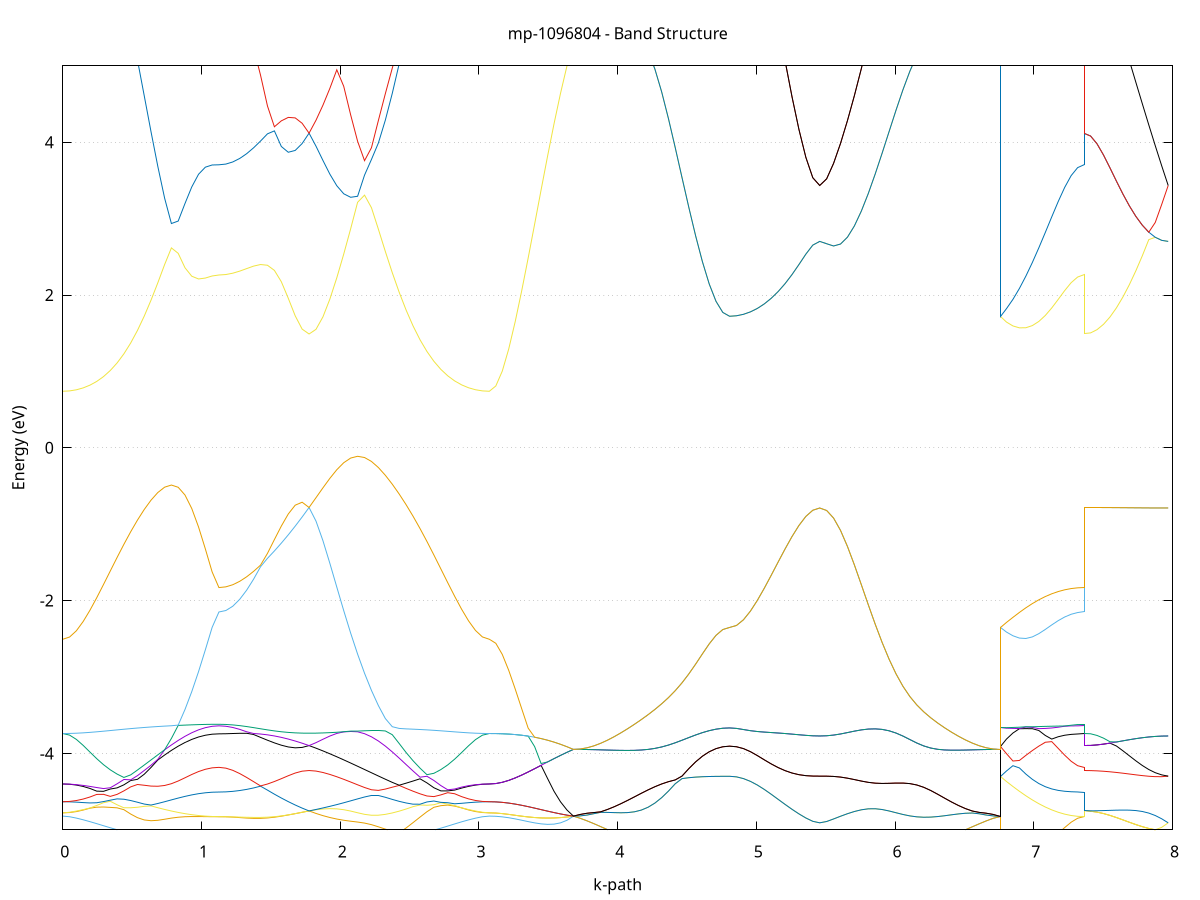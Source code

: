 set title 'mp-1096804 - Band Structure'
set xlabel 'k-path'
set ylabel 'Energy (eV)'
set grid y
set yrange [-5:5]
set terminal png size 800,600
set output 'mp-1096804_bands_gnuplot.png'
plot '-' using 1:2 with lines notitle, '-' using 1:2 with lines notitle, '-' using 1:2 with lines notitle, '-' using 1:2 with lines notitle, '-' using 1:2 with lines notitle, '-' using 1:2 with lines notitle, '-' using 1:2 with lines notitle, '-' using 1:2 with lines notitle, '-' using 1:2 with lines notitle, '-' using 1:2 with lines notitle, '-' using 1:2 with lines notitle, '-' using 1:2 with lines notitle, '-' using 1:2 with lines notitle, '-' using 1:2 with lines notitle, '-' using 1:2 with lines notitle, '-' using 1:2 with lines notitle, '-' using 1:2 with lines notitle, '-' using 1:2 with lines notitle, '-' using 1:2 with lines notitle, '-' using 1:2 with lines notitle, '-' using 1:2 with lines notitle, '-' using 1:2 with lines notitle, '-' using 1:2 with lines notitle, '-' using 1:2 with lines notitle, '-' using 1:2 with lines notitle, '-' using 1:2 with lines notitle, '-' using 1:2 with lines notitle, '-' using 1:2 with lines notitle, '-' using 1:2 with lines notitle, '-' using 1:2 with lines notitle, '-' using 1:2 with lines notitle, '-' using 1:2 with lines notitle, '-' using 1:2 with lines notitle, '-' using 1:2 with lines notitle, '-' using 1:2 with lines notitle, '-' using 1:2 with lines notitle, '-' using 1:2 with lines notitle, '-' using 1:2 with lines notitle, '-' using 1:2 with lines notitle, '-' using 1:2 with lines notitle, '-' using 1:2 with lines notitle, '-' using 1:2 with lines notitle, '-' using 1:2 with lines notitle, '-' using 1:2 with lines notitle, '-' using 1:2 with lines notitle, '-' using 1:2 with lines notitle, '-' using 1:2 with lines notitle, '-' using 1:2 with lines notitle, '-' using 1:2 with lines notitle, '-' using 1:2 with lines notitle, '-' using 1:2 with lines notitle, '-' using 1:2 with lines notitle, '-' using 1:2 with lines notitle, '-' using 1:2 with lines notitle, '-' using 1:2 with lines notitle, '-' using 1:2 with lines notitle, '-' using 1:2 with lines notitle, '-' using 1:2 with lines notitle, '-' using 1:2 with lines notitle, '-' using 1:2 with lines notitle, '-' using 1:2 with lines notitle, '-' using 1:2 with lines notitle, '-' using 1:2 with lines notitle, '-' using 1:2 with lines notitle
0.000000 -9.061190
0.048937 -9.052990
0.097875 -9.028490
0.146812 -8.987890
0.195750 -8.931790
0.244687 -8.861090
0.293625 -8.776890
0.342562 -8.680590
0.391499 -8.573890
0.440437 -8.459190
0.489374 -8.338990
0.538312 -8.216490
0.587249 -8.095290
0.636187 -7.978890
0.685124 -7.870990
0.734061 -7.774490
0.782999 -7.691690
0.831936 -7.623390
0.880874 -7.569490
0.929811 -7.528690
0.978748 -7.499490
1.027686 -7.480090
1.076623 -7.468990
1.125561 -7.465490
1.125561 -7.465490
1.175549 -7.461590
1.225537 -7.450090
1.275524 -7.431590
1.325512 -7.406790
1.375500 -7.376890
1.425488 -7.343190
1.475476 -7.307290
1.525464 -7.270790
1.575452 -7.235190
1.625440 -7.201890
1.675428 -7.172190
1.725416 -7.146790
1.775404 -7.125890
1.775404 -7.125890
1.825392 -7.146290
1.875379 -7.170690
1.925367 -7.199390
1.975355 -7.232890
2.025343 -7.272090
2.075331 -7.318090
2.125319 -7.372390
2.175307 -7.436390
2.225295 -7.511390
2.275283 -7.598190
2.325271 -7.696890
2.375258 -7.806590
2.425246 -7.925290
2.475234 -8.050590
2.525222 -8.179290
2.575210 -8.308090
2.625198 -8.433790
2.675186 -8.553490
2.725174 -8.664590
2.775162 -8.764990
2.825150 -8.852690
2.875138 -8.926290
2.925125 -8.984690
2.975113 -9.027090
3.025101 -9.052690
3.075089 -9.061190
3.075089 -9.061190
3.121725 -9.053490
3.168361 -9.030290
3.214997 -8.992090
3.261633 -8.939190
3.308269 -8.872490
3.354905 -8.792690
3.401541 -8.701490
3.448177 -8.600190
3.494812 -8.491090
3.541448 -8.376590
3.588084 -8.259690
3.634720 -8.143390
3.681356 -8.031590
3.681356 -8.031590
3.730294 -8.024890
3.779231 -8.005190
3.828168 -7.972890
3.877106 -7.928890
3.926043 -7.874290
3.974981 -7.810790
4.023918 -7.740390
4.072856 -7.665390
4.121793 -7.588490
4.170730 -7.512690
4.219668 -7.440790
4.268605 -7.375390
4.317543 -7.318190
4.366480 -7.270490
4.415418 -7.232390
4.464355 -7.203290
4.513292 -7.182090
4.562230 -7.167290
4.611167 -7.157490
4.660105 -7.151390
4.709042 -7.147790
4.757979 -7.145990
4.806917 -7.145490
4.806917 -7.145490
4.856905 -7.142490
4.906893 -7.133590
4.956881 -7.119490
5.006869 -7.100990
5.056856 -7.079490
5.106844 -7.056090
5.156832 -7.032590
5.206820 -7.010390
5.256808 -6.990890
5.306796 -6.975090
5.356784 -6.963690
5.406772 -6.956790
5.456760 -6.954590
5.456760 -6.954590
5.506748 -6.956690
5.556736 -6.962590
5.606723 -6.971690
5.656711 -6.983690
5.706699 -6.998490
5.756687 -7.015990
5.806675 -7.036790
5.856663 -7.061390
5.906651 -7.090690
5.956639 -7.125690
6.006627 -7.167590
6.056615 -7.217090
6.106602 -7.274590
6.156590 -7.339890
6.206578 -7.411990
6.256566 -7.489390
6.306554 -7.569590
6.356542 -7.650190
6.406530 -7.728390
6.456518 -7.801690
6.506506 -7.867790
6.556494 -7.924590
6.606482 -7.970390
6.656469 -8.004090
6.706457 -8.024590
6.756445 -8.031590
6.756445 -7.145490
6.803081 -7.173490
6.849717 -7.205090
6.896353 -7.238790
6.942989 -7.273490
6.989625 -7.307990
7.036261 -7.340890
7.082897 -7.371490
7.129533 -7.398690
7.176169 -7.421990
7.222805 -7.440690
7.269440 -7.454390
7.316076 -7.462690
7.362712 -7.465490
7.362712 -7.125890
7.409348 -7.123690
7.455984 -7.116890
7.502620 -7.106090
7.549256 -7.091590
7.595892 -7.074090
7.642528 -7.054590
7.689164 -7.034090
7.735800 -7.013590
7.782436 -6.994590
7.829072 -6.978090
7.875707 -6.965390
7.922343 -6.957390
7.968979 -6.954590
e
0.000000 -7.511690
0.048937 -7.507890
0.097875 -7.496690
0.146812 -7.478590
0.195750 -7.454390
0.244687 -7.425090
0.293625 -7.392090
0.342562 -7.356990
0.391499 -7.321290
0.440437 -7.286590
0.489374 -7.254290
0.538312 -7.225690
0.587249 -7.201290
0.636187 -7.181490
0.685124 -7.166090
0.734061 -7.154590
0.782999 -7.146290
0.831936 -7.140590
0.880874 -7.136890
0.929811 -7.134490
0.978748 -7.132990
1.027686 -7.132190
1.076623 -7.131690
1.125561 -7.131690
1.125561 -7.131690
1.175549 -7.130190
1.225537 -7.125990
1.275524 -7.119490
1.325512 -7.111490
1.375500 -7.102990
1.425488 -7.095090
1.475476 -7.088890
1.525464 -7.085390
1.575452 -7.085390
1.625440 -7.089190
1.675428 -7.097290
1.725416 -7.109590
1.775404 -7.125890
1.775404 -7.125890
1.825392 -7.109890
1.875379 -7.098390
1.925367 -7.090890
1.975355 -7.086790
2.025343 -7.085690
2.075331 -7.086890
2.125319 -7.090190
2.175307 -7.095490
2.225295 -7.102890
2.275283 -7.112690
2.325271 -7.125190
2.375258 -7.140890
2.425246 -7.160390
2.475234 -7.183890
2.525222 -7.211390
2.575210 -7.242690
2.625198 -7.277090
2.675186 -7.313590
2.725174 -7.350790
2.775162 -7.387290
2.825150 -7.421590
2.875138 -7.451990
2.925125 -7.477190
2.975113 -7.496090
3.025101 -7.507690
3.075089 -7.511690
3.075089 -7.511690
3.121725 -7.512490
3.168361 -7.515290
3.214997 -7.520590
3.261633 -7.529490
3.308269 -7.543390
3.354905 -7.564090
3.401541 -7.593690
3.448177 -7.633990
3.494812 -7.686890
3.541448 -7.753590
3.588084 -7.834090
3.634720 -7.927390
3.681356 -8.031590
3.681356 -8.031590
3.730294 -8.024890
3.779231 -8.005190
3.828168 -7.972890
3.877106 -7.928890
3.926043 -7.874290
3.974981 -7.810790
4.023918 -7.740390
4.072856 -7.665390
4.121793 -7.588490
4.170730 -7.512690
4.219668 -7.440790
4.268605 -7.375290
4.317543 -7.318190
4.366480 -7.270490
4.415418 -7.232390
4.464355 -7.203290
4.513292 -7.182090
4.562230 -7.167290
4.611167 -7.157490
4.660105 -7.151390
4.709042 -7.147790
4.757979 -7.145990
4.806917 -7.145490
4.806917 -7.145490
4.856905 -7.142490
4.906893 -7.133590
4.956881 -7.119490
5.006869 -7.100990
5.056856 -7.079490
5.106844 -7.056090
5.156832 -7.032590
5.206820 -7.010390
5.256808 -6.990890
5.306796 -6.975090
5.356784 -6.963690
5.406772 -6.956790
5.456760 -6.954590
5.456760 -6.954590
5.506748 -6.956690
5.556736 -6.962490
5.606723 -6.971690
5.656711 -6.983690
5.706699 -6.998490
5.756687 -7.015990
5.806675 -7.036790
5.856663 -7.061390
5.906651 -7.090690
5.956639 -7.125690
6.006627 -7.167590
6.056615 -7.217090
6.106602 -7.274590
6.156590 -7.339890
6.206578 -7.411990
6.256566 -7.489390
6.306554 -7.569590
6.356542 -7.650090
6.406530 -7.728390
6.456518 -7.801690
6.506506 -7.867790
6.556494 -7.924590
6.606482 -7.970390
6.656469 -8.004090
6.706457 -8.024590
6.756445 -8.031590
6.756445 -7.145490
6.803081 -7.122090
6.849717 -7.104190
6.896353 -7.092290
6.942989 -7.086090
6.989625 -7.085290
7.036261 -7.088690
7.082897 -7.095090
7.129533 -7.103290
7.176169 -7.111890
7.222805 -7.119790
7.269440 -7.126190
7.316076 -7.130190
7.362712 -7.131690
7.362712 -7.125890
7.409348 -7.123690
7.455984 -7.116890
7.502620 -7.106090
7.549256 -7.091590
7.595892 -7.074090
7.642528 -7.054590
7.689164 -7.034090
7.735800 -7.013590
7.782436 -6.994590
7.829072 -6.978090
7.875707 -6.965390
7.922343 -6.957390
7.968979 -6.954590
e
0.000000 -4.820990
0.048937 -4.829290
0.097875 -4.847090
0.146812 -4.869090
0.195750 -4.893690
0.244687 -4.919890
0.293625 -4.946990
0.342562 -4.973690
0.391499 -4.999290
0.440437 -5.023490
0.489374 -5.047190
0.538312 -5.073290
0.587249 -5.105490
0.636187 -5.145090
0.685124 -5.189390
0.734061 -5.234190
0.782999 -5.276890
0.831936 -5.315490
0.880874 -5.349290
0.929811 -5.377390
0.978748 -5.399590
1.027686 -5.415590
1.076623 -5.425190
1.125561 -5.428390
1.125561 -5.428390
1.175549 -5.427290
1.225537 -5.424290
1.275524 -5.420090
1.325512 -5.415790
1.375500 -5.412690
1.425488 -5.412090
1.475476 -5.414590
1.525464 -5.420090
1.575452 -5.427790
1.625440 -5.436090
1.675428 -5.443590
1.725416 -5.448890
1.775404 -5.450790
1.775404 -5.450790
1.825392 -5.448690
1.875379 -5.442090
1.925367 -5.430690
1.975355 -5.414490
2.025343 -5.393390
2.075331 -5.367290
2.125319 -5.336290
2.175307 -5.300090
2.225295 -5.258890
2.275283 -5.212390
2.325271 -5.160690
2.375258 -5.103890
2.425246 -5.042190
2.475234 -5.048290
2.525222 -5.049190
2.575210 -5.041290
2.625198 -5.025890
2.675186 -5.004590
2.725174 -4.979190
2.775162 -4.951690
2.825150 -4.923490
2.875138 -4.896090
2.925125 -4.870690
2.975113 -4.847990
3.025101 -4.829590
3.075089 -4.820990
3.075089 -4.820990
3.121725 -4.823490
3.168361 -4.830790
3.214997 -4.842490
3.261633 -4.857590
3.308269 -4.874990
3.354905 -4.892990
3.401541 -4.909590
3.448177 -4.922590
3.494812 -4.929090
3.541448 -4.925990
3.588084 -4.909490
3.634720 -4.875790
3.681356 -4.821990
3.681356 -4.821990
3.730294 -4.849790
3.779231 -4.882990
3.828168 -4.919590
3.877106 -4.958290
3.926043 -4.997390
3.974981 -5.035990
4.023918 -5.072990
4.072856 -5.108190
4.121793 -5.141490
4.170730 -5.173490
4.219668 -5.204490
4.268605 -5.234790
4.317543 -5.264590
4.366480 -5.293390
4.415418 -5.320890
4.464355 -5.346490
4.513292 -5.369790
4.562230 -5.390190
4.611167 -5.407290
4.660105 -5.420990
4.709042 -5.430890
4.757979 -5.436890
4.806917 -5.438890
4.806917 -5.438890
4.856905 -5.435190
4.906893 -5.424190
4.956881 -5.405990
5.006869 -5.380690
5.056856 -5.348890
5.106844 -5.311090
5.156832 -5.268190
5.206820 -5.221290
5.256808 -5.171890
5.306796 -5.121890
5.356784 -5.074090
5.406772 -5.033390
5.456760 -5.014690
5.456760 -5.014690
5.506748 -5.031090
5.556736 -5.061890
5.606723 -5.093390
5.656711 -5.121990
5.706699 -5.146390
5.756687 -5.166290
5.806675 -5.181490
5.856663 -5.192090
5.906651 -5.198390
5.956639 -5.200790
6.006627 -5.199790
6.056615 -5.195690
6.106602 -5.188890
6.156590 -5.179290
6.206578 -5.166590
6.256566 -5.149890
6.306554 -5.128790
6.356542 -5.102890
6.406530 -5.072290
6.456518 -5.037690
6.506506 -5.000190
6.556494 -4.960990
6.606482 -4.921890
6.656469 -4.884390
6.706457 -4.850390
6.756445 -4.821990
6.756445 -5.438890
6.803081 -5.436290
6.849717 -5.424890
6.896353 -5.413390
6.942989 -5.402490
6.989625 -5.394390
7.036261 -5.390590
7.082897 -5.391590
7.129533 -5.396790
7.176169 -5.404690
7.222805 -5.413490
7.269440 -5.421290
7.316076 -5.426590
7.362712 -5.428390
7.362712 -5.450790
7.409348 -5.446890
7.455984 -5.434990
7.502620 -5.415390
7.549256 -5.388190
7.595892 -5.353790
7.642528 -5.312490
7.689164 -5.264990
7.735800 -5.211790
7.782436 -5.153990
7.829072 -5.092890
7.875707 -5.030090
7.922343 -5.010990
7.968979 -5.014690
e
0.000000 -4.778490
0.048937 -4.774290
0.097875 -4.762090
0.146812 -4.741990
0.195750 -4.717590
0.244687 -4.703990
0.293625 -4.701990
0.342562 -4.706890
0.391499 -4.712790
0.440437 -4.736890
0.489374 -4.793990
0.538312 -4.841390
0.587249 -4.871290
0.636187 -4.881490
0.685124 -4.875990
0.734061 -4.862190
0.782999 -4.847190
0.831936 -4.835690
0.880874 -4.829190
0.929811 -4.826690
0.978748 -4.826790
1.027686 -4.827890
1.076623 -4.828990
1.125561 -4.829390
1.125561 -4.829390
1.175549 -4.829990
1.225537 -4.833990
1.275524 -4.840490
1.325512 -4.846690
1.375500 -4.850590
1.425488 -4.850390
1.475476 -4.845390
1.525464 -4.835590
1.575452 -4.822090
1.625440 -4.806190
1.675428 -4.789090
1.725416 -4.771390
1.775404 -4.753190
1.775404 -4.753190
1.825392 -4.786190
1.875379 -4.814990
1.925367 -4.839390
1.975355 -4.859490
2.025343 -4.875390
2.075331 -4.887890
2.125319 -4.898890
2.175307 -4.912390
2.225295 -4.932990
2.275283 -4.961190
2.325271 -4.991390
2.375258 -5.018190
2.425246 -5.037790
2.475234 -4.975990
2.525222 -4.906090
2.575210 -4.834190
2.625198 -4.763790
2.675186 -4.705590
2.725174 -4.684490
2.775162 -4.676590
2.825150 -4.690090
2.875138 -4.713390
2.925125 -4.740490
2.975113 -4.761390
3.025101 -4.774190
3.075089 -4.778490
3.075089 -4.778490
3.121725 -4.781090
3.168361 -4.788290
3.214997 -4.798690
3.261633 -4.810390
3.308269 -4.821890
3.354905 -4.831890
3.401541 -4.839790
3.448177 -4.844790
3.494812 -4.846690
3.541448 -4.845290
3.588084 -4.840690
3.634720 -4.832790
3.681356 -4.821990
3.681356 -4.821990
3.730294 -4.849790
3.779231 -4.882990
3.828168 -4.919590
3.877106 -4.958290
3.926043 -4.997390
3.974981 -5.035890
4.023918 -5.072990
4.072856 -5.108190
4.121793 -5.141490
4.170730 -5.173490
4.219668 -5.204490
4.268605 -5.234790
4.317543 -5.264590
4.366480 -5.293390
4.415418 -5.320890
4.464355 -5.346490
4.513292 -5.369790
4.562230 -5.390190
4.611167 -5.407290
4.660105 -5.420990
4.709042 -5.430890
4.757979 -5.436890
4.806917 -5.438890
4.806917 -5.438890
4.856905 -5.435190
4.906893 -5.424190
4.956881 -5.405990
5.006869 -5.380690
5.056856 -5.348890
5.106844 -5.311090
5.156832 -5.268190
5.206820 -5.221290
5.256808 -5.171890
5.306796 -5.121890
5.356784 -5.074090
5.406772 -5.033390
5.456760 -5.014690
5.456760 -5.014690
5.506748 -5.031090
5.556736 -5.061890
5.606723 -5.093390
5.656711 -5.121990
5.706699 -5.146390
5.756687 -5.166290
5.806675 -5.181490
5.856663 -5.192090
5.906651 -5.198390
5.956639 -5.200790
6.006627 -5.199790
6.056615 -5.195690
6.106602 -5.188890
6.156590 -5.179290
6.206578 -5.166590
6.256566 -5.149890
6.306554 -5.128790
6.356542 -5.102890
6.406530 -5.072290
6.456518 -5.037690
6.506506 -5.000190
6.556494 -4.960990
6.606482 -4.921890
6.656469 -4.884390
6.706457 -4.850390
6.756445 -4.821990
6.756445 -5.438890
6.803081 -5.434290
6.849717 -5.424290
6.896353 -5.401390
6.942989 -5.367090
6.989625 -5.321290
7.036261 -5.264690
7.082897 -5.198790
7.129533 -5.125590
7.176169 -5.048190
7.222805 -4.970990
7.269440 -4.900890
7.316076 -4.849090
7.362712 -4.829390
7.362712 -4.753190
7.409348 -4.757190
7.455984 -4.768990
7.502620 -4.787590
7.549256 -4.811790
7.595892 -4.840090
7.642528 -4.870590
7.689164 -4.901790
7.735800 -4.931890
7.782436 -4.959290
7.829072 -4.982390
7.875707 -4.999990
7.922343 -5.010990
7.968979 -5.014690
e
0.000000 -4.778390
0.048937 -4.770890
0.097875 -4.754990
0.146812 -4.736390
0.195750 -4.714790
0.244687 -4.681690
0.293625 -4.645390
0.342562 -4.626690
0.391499 -4.672790
0.440437 -4.712190
0.489374 -4.711790
0.538312 -4.705190
0.587249 -4.693190
0.636187 -4.687590
0.685124 -4.711290
0.734061 -4.733590
0.782999 -4.754290
0.831936 -4.772890
0.880874 -4.789090
0.929811 -4.802590
0.978748 -4.813390
1.027686 -4.821190
1.076623 -4.825890
1.125561 -4.827490
1.125561 -4.827490
1.175549 -4.829190
1.225537 -4.831690
1.275524 -4.834090
1.325512 -4.836590
1.375500 -4.838190
1.425488 -4.838090
1.475476 -4.835190
1.525464 -4.828890
1.575452 -4.818690
1.625440 -4.804890
1.675428 -4.788390
1.725416 -4.770590
1.775404 -4.753190
1.775404 -4.753190
1.825392 -4.738190
1.875379 -4.727690
1.925367 -4.723290
1.975355 -4.726290
2.025343 -4.737190
2.075331 -4.754990
2.125319 -4.777190
2.175307 -4.797890
2.225295 -4.809790
2.275283 -4.809190
2.325271 -4.798290
2.375258 -4.779890
2.425246 -4.756090
2.475234 -4.728090
2.525222 -4.697290
2.575210 -4.675190
2.625198 -4.678990
2.675186 -4.672190
2.725174 -4.645490
2.775162 -4.665590
2.825150 -4.682590
2.875138 -4.712690
2.925125 -4.734790
2.975113 -4.754290
3.025101 -4.770590
3.075089 -4.778390
3.075089 -4.778390
3.121725 -4.781090
3.168361 -4.788290
3.214997 -4.798690
3.261633 -4.810390
3.308269 -4.821890
3.354905 -4.831890
3.401541 -4.839790
3.448177 -4.844790
3.494812 -4.846690
3.541448 -4.845290
3.588084 -4.840690
3.634720 -4.832790
3.681356 -4.821990
3.681356 -4.821990
3.730294 -4.818290
3.779231 -4.807490
3.828168 -4.789590
3.877106 -4.771590
3.926043 -4.772590
3.974981 -4.775490
4.023918 -4.777390
4.072856 -4.774990
4.121793 -4.764490
4.170730 -4.742090
4.219668 -4.704690
4.268605 -4.650490
4.317543 -4.579290
4.366480 -4.493290
4.415418 -4.397090
4.464355 -4.330190
4.513292 -4.318390
4.562230 -4.310590
4.611167 -4.305590
4.660105 -4.302590
4.709042 -4.300890
4.757979 -4.300090
4.806917 -4.299790
4.806917 -4.299790
4.856905 -4.307490
4.906893 -4.329890
4.956881 -4.366090
5.006869 -4.413990
5.056856 -4.471290
5.106844 -4.534790
5.156832 -4.601190
5.206820 -4.667590
5.256808 -4.731690
5.306796 -4.791590
5.356784 -4.845490
5.406772 -4.889190
5.456760 -4.908890
5.456760 -4.908890
5.506748 -4.891690
5.556736 -4.858390
5.606723 -4.822990
5.656711 -4.789690
5.706699 -4.760790
5.756687 -4.738590
5.806675 -4.725790
5.856663 -4.724590
5.906651 -4.734790
5.956639 -4.753790
6.006627 -4.776890
6.056615 -4.799590
6.106602 -4.818390
6.156590 -4.830690
6.206578 -4.835890
6.256566 -4.834290
6.306554 -4.827090
6.356542 -4.816390
6.406530 -4.804090
6.456518 -4.792490
6.506506 -4.783790
6.556494 -4.780690
6.606482 -4.790490
6.656469 -4.807090
6.706457 -4.818190
6.756445 -4.821990
6.756445 -4.299790
6.803081 -4.367790
6.849717 -4.433490
6.896353 -4.496090
6.942989 -4.554890
6.989625 -4.609190
7.036261 -4.658390
7.082897 -4.701990
7.129533 -4.739590
7.176169 -4.770790
7.222805 -4.795490
7.269440 -4.813190
7.316076 -4.823890
7.362712 -4.827490
7.362712 -4.753190
7.409348 -4.757190
7.455984 -4.768990
7.502620 -4.787590
7.549256 -4.811790
7.595892 -4.840090
7.642528 -4.870590
7.689164 -4.901790
7.735800 -4.931890
7.782436 -4.959290
7.829072 -4.982390
7.875707 -4.999990
7.922343 -4.967790
7.968979 -4.908890
e
0.000000 -4.632890
0.048937 -4.634290
0.097875 -4.638290
0.146812 -4.643990
0.195750 -4.648690
0.244687 -4.646190
0.293625 -4.630890
0.342562 -4.612490
0.391499 -4.595590
0.440437 -4.600090
0.489374 -4.617190
0.538312 -4.639390
0.587249 -4.663390
0.636187 -4.676390
0.685124 -4.655890
0.734061 -4.632890
0.782999 -4.608790
0.831936 -4.584990
0.880874 -4.562890
0.929811 -4.543390
0.978748 -4.527490
1.027686 -4.515690
1.076623 -4.508390
1.125561 -4.505990
1.125561 -4.505990
1.175549 -4.503690
1.225537 -4.497090
1.275524 -4.486190
1.325512 -4.471390
1.375500 -4.452390
1.425488 -4.429090
1.475476 -4.480890
1.525464 -4.533890
1.575452 -4.584190
1.625440 -4.631490
1.675428 -4.675590
1.725416 -4.716190
1.775404 -4.753190
1.775404 -4.753190
1.825392 -4.734290
1.875379 -4.714290
1.925367 -4.693090
1.975355 -4.670490
2.025343 -4.646390
2.075331 -4.621290
2.125319 -4.595690
2.175307 -4.570790
2.225295 -4.550890
2.275283 -4.551290
2.325271 -4.574590
2.375258 -4.602390
2.425246 -4.627890
2.475234 -4.649090
2.525222 -4.665090
2.575210 -4.665290
2.625198 -4.635590
2.675186 -4.623690
2.725174 -4.640990
2.775162 -4.645690
2.825150 -4.659790
2.875138 -4.653490
2.925125 -4.645390
2.975113 -4.638690
3.025101 -4.634390
3.075089 -4.632890
3.075089 -4.632890
3.121725 -4.634890
3.168361 -4.640990
3.214997 -4.650690
3.261633 -4.663790
3.308269 -4.679490
3.354905 -4.697290
3.401541 -4.716390
3.448177 -4.736190
3.494812 -4.755890
3.541448 -4.774890
3.588084 -4.792590
3.634720 -4.808390
3.681356 -4.821990
3.681356 -4.821990
3.730294 -4.818290
3.779231 -4.807490
3.828168 -4.789590
3.877106 -4.771590
3.926043 -4.772590
3.974981 -4.775390
4.023918 -4.777390
4.072856 -4.774990
4.121793 -4.764490
4.170730 -4.742090
4.219668 -4.704690
4.268605 -4.650490
4.317543 -4.579290
4.366480 -4.493290
4.415418 -4.397090
4.464355 -4.330190
4.513292 -4.318390
4.562230 -4.310590
4.611167 -4.305590
4.660105 -4.302590
4.709042 -4.300890
4.757979 -4.300090
4.806917 -4.299790
4.806917 -4.299790
4.856905 -4.307390
4.906893 -4.329890
4.956881 -4.366090
5.006869 -4.413990
5.056856 -4.471290
5.106844 -4.534790
5.156832 -4.601190
5.206820 -4.667590
5.256808 -4.731690
5.306796 -4.791590
5.356784 -4.845490
5.406772 -4.889190
5.456760 -4.908890
5.456760 -4.908890
5.506748 -4.891690
5.556736 -4.858390
5.606723 -4.822990
5.656711 -4.789690
5.706699 -4.760790
5.756687 -4.738590
5.806675 -4.725790
5.856663 -4.724490
5.906651 -4.734790
5.956639 -4.753790
6.006627 -4.776890
6.056615 -4.799590
6.106602 -4.818390
6.156590 -4.830690
6.206578 -4.835890
6.256566 -4.834190
6.306554 -4.827090
6.356542 -4.816390
6.406530 -4.804090
6.456518 -4.792490
6.506506 -4.783790
6.556494 -4.780690
6.606482 -4.790490
6.656469 -4.807090
6.706457 -4.818190
6.756445 -4.821990
6.756445 -4.299790
6.803081 -4.230590
6.849717 -4.161090
6.896353 -4.190390
6.942989 -4.271090
6.989625 -4.339590
7.036261 -4.394590
7.082897 -4.435990
7.129533 -4.465290
7.176169 -4.484390
7.222805 -4.495890
7.269440 -4.502190
7.316076 -4.505090
7.362712 -4.505990
7.362712 -4.753190
7.409348 -4.752590
7.455984 -4.750990
7.502620 -4.748590
7.549256 -4.745890
7.595892 -4.743290
7.642528 -4.741990
7.689164 -4.743090
7.735800 -4.748490
7.782436 -4.760490
7.829072 -4.781490
7.875707 -4.813390
7.922343 -4.856390
7.968979 -4.908890
e
0.000000 -4.632890
0.048937 -4.628890
0.097875 -4.617190
0.146812 -4.597790
0.195750 -4.570990
0.244687 -4.537090
0.293625 -4.535990
0.342562 -4.562890
0.391499 -4.536590
0.440437 -4.490690
0.489374 -4.438490
0.538312 -4.407190
0.587249 -4.417190
0.636187 -4.428190
0.685124 -4.430290
0.734061 -4.420290
0.782999 -4.396890
0.831936 -4.361590
0.880874 -4.319390
0.929811 -4.276290
0.978748 -4.237890
1.027686 -4.208090
1.076623 -4.189290
1.125561 -4.182990
1.125561 -4.182990
1.175549 -4.193190
1.225537 -4.221790
1.275524 -4.264190
1.325512 -4.315090
1.375500 -4.369990
1.425488 -4.425890
1.475476 -4.401090
1.525464 -4.368290
1.575452 -4.331290
1.625440 -4.292590
1.675428 -4.257290
1.725416 -4.232790
1.775404 -4.224390
1.775404 -4.224390
1.825392 -4.231590
1.875379 -4.249990
1.925367 -4.275590
1.975355 -4.305890
2.025343 -4.339390
2.075331 -4.374890
2.125319 -4.411190
2.175307 -4.446590
2.225295 -4.476290
2.275283 -4.484390
2.325271 -4.467290
2.375258 -4.442790
2.425246 -4.419490
2.475234 -4.458290
2.525222 -4.495090
2.575210 -4.529190
2.625198 -4.557690
2.675186 -4.565890
2.725174 -4.543490
2.775162 -4.514590
2.825150 -4.528490
2.875138 -4.566090
2.925125 -4.595490
2.975113 -4.616390
3.025101 -4.628690
3.075089 -4.632890
3.075089 -4.632890
3.121725 -4.634890
3.168361 -4.640990
3.214997 -4.650690
3.261633 -4.663790
3.308269 -4.679490
3.354905 -4.697290
3.401541 -4.716390
3.448177 -4.736190
3.494812 -4.755890
3.541448 -4.774890
3.588084 -4.792590
3.634720 -4.808390
3.681356 -4.820990
3.681356 -4.820990
3.730294 -4.799290
3.779231 -4.783690
3.828168 -4.774790
3.877106 -4.765190
3.926043 -4.734590
3.974981 -4.698690
4.023918 -4.658190
4.072856 -4.614390
4.121793 -4.568590
4.170730 -4.522390
4.219668 -4.477690
4.268605 -4.436390
4.317543 -4.400190
4.366480 -4.370390
4.415418 -4.347190
4.464355 -4.296790
4.513292 -4.199290
4.562230 -4.111090
4.611167 -4.036790
4.660105 -3.978790
4.709042 -3.937790
4.757979 -3.913490
4.806917 -3.905390
4.806917 -3.905390
4.856905 -3.913190
4.906893 -3.937190
4.956881 -3.977190
5.006869 -4.028490
5.056856 -4.083990
5.106844 -4.137590
5.156832 -4.185490
5.206820 -4.225690
5.256808 -4.256990
5.306796 -4.278790
5.356784 -4.291590
5.406772 -4.296990
5.456760 -4.297990
5.456760 -4.297990
5.506748 -4.298390
5.556736 -4.301590
5.606723 -4.310190
5.656711 -4.324490
5.706699 -4.342890
5.756687 -4.362290
5.806675 -4.379090
5.856663 -4.389790
5.906651 -4.393490
5.956639 -4.391790
6.006627 -4.388690
6.056615 -4.388590
6.106602 -4.395690
6.156590 -4.413590
6.206578 -4.443990
6.256566 -4.485390
6.306554 -4.534190
6.356542 -4.585490
6.406530 -4.635690
6.456518 -4.681790
6.506506 -4.722090
6.556494 -4.754290
6.606482 -4.772390
6.656469 -4.783090
6.706457 -4.798890
6.756445 -4.820990
6.756445 -3.905390
6.803081 -4.003290
6.849717 -4.099890
6.896353 -4.092390
6.942989 -4.025890
6.989625 -3.962890
7.036261 -3.905090
7.082897 -3.854290
7.129533 -3.845990
7.176169 -3.934690
7.222805 -4.023490
7.269440 -4.103090
7.316076 -4.161090
7.362712 -4.182990
7.362712 -4.224390
7.409348 -4.225490
7.455984 -4.228690
7.502620 -4.233890
7.549256 -4.240990
7.595892 -4.249590
7.642528 -4.259490
7.689164 -4.270090
7.735800 -4.280890
7.782436 -4.290890
7.829072 -4.299290
7.875707 -4.304590
7.922343 -4.304890
7.968979 -4.297990
e
0.000000 -4.400490
0.048937 -4.403990
0.097875 -4.414590
0.146812 -4.432790
0.195750 -4.459090
0.244687 -4.494190
0.293625 -4.496690
0.342562 -4.466390
0.391499 -4.451590
0.440437 -4.411490
0.489374 -4.355390
0.538312 -4.339590
0.587249 -4.272890
0.636187 -4.183990
0.685124 -4.086690
0.734061 -4.021590
0.782999 -3.960790
0.831936 -3.905690
0.880874 -3.857490
0.929811 -3.817090
0.978748 -3.785190
1.027686 -3.762490
1.076623 -3.748790
1.125561 -3.744290
1.125561 -3.744290
1.175549 -3.742890
1.225537 -3.739790
1.275524 -3.737090
1.325512 -3.736690
1.375500 -3.752790
1.425488 -3.790390
1.475476 -3.827590
1.525464 -3.862490
1.575452 -3.892790
1.625440 -3.915790
1.675428 -3.927190
1.725416 -3.921990
1.775404 -3.897990
1.775404 -3.897990
1.825392 -3.931690
1.875379 -3.967490
1.925367 -4.005190
1.975355 -4.044390
2.025343 -4.084890
2.075331 -4.126290
2.125319 -4.168490
2.175307 -4.210990
2.225295 -4.253590
2.275283 -4.296090
2.325271 -4.338090
2.375258 -4.379390
2.425246 -4.416590
2.475234 -4.389690
2.525222 -4.361890
2.575210 -4.332490
2.625198 -4.386090
2.675186 -4.449590
2.725174 -4.490690
2.775162 -4.490990
2.825150 -4.480290
2.875138 -4.454190
2.925125 -4.431790
2.975113 -4.414790
3.025101 -4.404090
3.075089 -4.400490
3.075089 -4.400490
3.121725 -4.394890
3.168361 -4.378590
3.214997 -4.353490
3.261633 -4.321290
3.308269 -4.284090
3.354905 -4.243390
3.401541 -4.200490
3.448177 -4.156390
3.494812 -4.328790
3.541448 -4.496290
3.588084 -4.633690
3.634720 -4.741290
3.681356 -4.820990
3.681356 -4.820990
3.730294 -4.799290
3.779231 -4.783690
3.828168 -4.774790
3.877106 -4.765190
3.926043 -4.734590
3.974981 -4.698690
4.023918 -4.658190
4.072856 -4.614390
4.121793 -4.568590
4.170730 -4.522390
4.219668 -4.477690
4.268605 -4.436390
4.317543 -4.400190
4.366480 -4.370390
4.415418 -4.347190
4.464355 -4.296790
4.513292 -4.199290
4.562230 -4.111090
4.611167 -4.036790
4.660105 -3.978790
4.709042 -3.937790
4.757979 -3.913490
4.806917 -3.905390
4.806917 -3.905390
4.856905 -3.913190
4.906893 -3.937190
4.956881 -3.977190
5.006869 -4.028490
5.056856 -4.083890
5.106844 -4.137490
5.156832 -4.185490
5.206820 -4.225690
5.256808 -4.256990
5.306796 -4.278790
5.356784 -4.291590
5.406772 -4.296990
5.456760 -4.297990
5.456760 -4.297990
5.506748 -4.298390
5.556736 -4.301590
5.606723 -4.310190
5.656711 -4.324490
5.706699 -4.342790
5.756687 -4.362290
5.806675 -4.378990
5.856663 -4.389790
5.906651 -4.393490
5.956639 -4.391790
6.006627 -4.388690
6.056615 -4.388590
6.106602 -4.395690
6.156590 -4.413590
6.206578 -4.443990
6.256566 -4.485390
6.306554 -4.534190
6.356542 -4.585490
6.406530 -4.635690
6.456518 -4.681790
6.506506 -4.722090
6.556494 -4.754290
6.606482 -4.772390
6.656469 -4.783090
6.706457 -4.798890
6.756445 -4.820990
6.756445 -3.905390
6.803081 -3.812790
6.849717 -3.733490
6.896353 -3.676890
6.942989 -3.676190
6.989625 -3.676890
7.036261 -3.700290
7.082897 -3.765190
7.129533 -3.812690
7.176169 -3.782090
7.222805 -3.762390
7.269440 -3.751290
7.316076 -3.745890
7.362712 -3.744290
7.362712 -3.897990
7.409348 -3.895690
7.455984 -3.888990
7.502620 -3.878690
7.549256 -3.865690
7.595892 -3.903490
7.642528 -3.965990
7.689164 -4.031890
7.735800 -4.097290
7.782436 -4.158390
7.829072 -4.211190
7.875707 -4.252690
7.922343 -4.281390
7.968979 -4.297990
e
0.000000 -4.400490
0.048937 -4.402690
0.097875 -4.409090
0.146812 -4.419290
0.195750 -4.432390
0.244687 -4.447090
0.293625 -4.460490
0.342562 -4.449990
0.391499 -4.398290
0.440437 -4.341690
0.489374 -4.346390
0.538312 -4.291390
0.587249 -4.223590
0.636187 -4.154690
0.685124 -4.077890
0.734061 -3.953190
0.782999 -3.889890
0.831936 -3.830390
0.880874 -3.776590
0.929811 -3.729890
0.978748 -3.691790
1.027686 -3.663290
1.076623 -3.645490
1.125561 -3.639290
1.125561 -3.639290
1.175549 -3.644790
1.225537 -3.660790
1.275524 -3.685590
1.325512 -3.717090
1.375500 -3.739690
1.425488 -3.746490
1.475476 -3.757090
1.525464 -3.771690
1.575452 -3.790190
1.625440 -3.812390
1.675428 -3.837990
1.725416 -3.866590
1.775404 -3.897890
1.775404 -3.897890
1.825392 -3.859490
1.875379 -3.815190
1.925367 -3.772890
1.975355 -3.738590
2.025343 -3.718590
2.075331 -3.713290
2.125319 -3.717290
2.175307 -3.742190
2.225295 -3.782990
2.275283 -3.837890
2.325271 -3.904590
2.375258 -3.980390
2.425246 -4.062090
2.475234 -4.146590
2.525222 -4.230690
2.575210 -4.311490
2.625198 -4.299590
2.675186 -4.354790
2.725174 -4.420990
2.775162 -4.476490
2.825150 -4.466290
2.875138 -4.441290
2.925125 -4.422490
2.975113 -4.409890
3.025101 -4.402790
3.075089 -4.400490
3.075089 -4.400490
3.121725 -4.394890
3.168361 -4.378590
3.214997 -4.353490
3.261633 -4.321290
3.308269 -4.284090
3.354905 -4.243390
3.401541 -4.200490
3.448177 -4.156390
3.494812 -4.112190
3.541448 -4.068590
3.588084 -4.026290
3.634720 -3.985890
3.681356 -3.947890
3.681356 -3.947890
3.730294 -3.948290
3.779231 -3.949490
3.828168 -3.951390
3.877106 -3.953690
3.926043 -3.956290
3.974981 -3.958790
4.023918 -3.960690
4.072856 -3.961390
4.121793 -3.960090
4.170730 -3.955890
4.219668 -3.947790
4.268605 -3.934690
4.317543 -3.915790
4.366480 -3.891090
4.415418 -3.861190
4.464355 -3.827690
4.513292 -3.792890
4.562230 -3.759090
4.611167 -3.728290
4.660105 -3.702490
4.709042 -3.682990
4.757979 -3.670790
4.806917 -3.666690
4.806917 -3.666690
4.856905 -3.673090
4.906893 -3.687790
4.956881 -3.702690
5.006869 -3.713690
5.056856 -3.721190
5.106844 -3.727190
5.156832 -3.733290
5.206820 -3.740090
5.256808 -3.747890
5.306796 -3.756090
5.356784 -3.763790
5.406772 -3.769790
5.456760 -3.772090
5.456760 -3.772090
5.506748 -3.769290
5.556736 -3.760390
5.606723 -3.745890
5.656711 -3.727690
5.706699 -3.708790
5.756687 -3.692490
5.806675 -3.681790
5.856663 -3.678990
5.906651 -3.685990
5.956639 -3.704090
6.006627 -3.733590
6.056615 -3.773090
6.106602 -3.818790
6.156590 -3.864090
6.206578 -3.902290
6.256566 -3.929790
6.306554 -3.946490
6.356542 -3.955090
6.406530 -3.958190
6.456518 -3.957990
6.506506 -3.956290
6.556494 -3.953890
6.606482 -3.951490
6.656469 -3.949590
6.706457 -3.948290
6.756445 -3.947890
6.756445 -3.666690
6.803081 -3.669690
6.849717 -3.672290
6.896353 -3.674590
6.942989 -3.654390
6.989625 -3.659890
7.036261 -3.676190
7.082897 -3.673390
7.129533 -3.667390
7.176169 -3.657390
7.222805 -3.644490
7.269440 -3.640090
7.316076 -3.639490
7.362712 -3.639290
7.362712 -3.897890
7.409348 -3.895690
7.455984 -3.888990
7.502620 -3.878690
7.549256 -3.865690
7.595892 -3.850990
7.642528 -3.835690
7.689164 -3.820790
7.735800 -3.806990
7.782436 -3.794990
7.829072 -3.785190
7.875707 -3.777990
7.922343 -3.773590
7.968979 -3.772090
e
0.000000 -3.739990
0.048937 -3.760690
0.097875 -3.816890
0.146812 -3.895190
0.195750 -3.982690
0.244687 -4.069190
0.293625 -4.147990
0.342562 -4.215490
0.391499 -4.270890
0.440437 -4.314990
0.489374 -4.281290
0.538312 -4.217890
0.587249 -4.152390
0.636187 -4.085690
0.685124 -4.018890
0.734061 -3.952690
0.782999 -3.804490
0.831936 -3.633790
0.880874 -3.629890
0.929811 -3.626290
0.978748 -3.623190
1.027686 -3.620790
1.076623 -3.619390
1.125561 -3.619090
1.125561 -3.619090
1.175549 -3.621190
1.225537 -3.627190
1.275524 -3.636690
1.325512 -3.648790
1.375500 -3.662790
1.425488 -3.677690
1.475476 -3.692290
1.525464 -3.705590
1.575452 -3.716890
1.625440 -3.725490
1.675428 -3.731390
1.725416 -3.734790
1.775404 -3.735790
1.775404 -3.735790
1.825392 -3.734890
1.875379 -3.732290
1.925367 -3.728490
1.975355 -3.723790
2.025343 -3.716290
2.075331 -3.708690
2.125319 -3.708290
2.175307 -3.703990
2.225295 -3.700790
2.275283 -3.699990
2.325271 -3.706390
2.375258 -3.755290
2.425246 -3.871090
2.475234 -3.989190
2.525222 -4.096590
2.575210 -4.192990
2.625198 -4.278890
2.675186 -4.260790
2.725174 -4.212390
2.775162 -4.150790
2.825150 -4.075190
2.875138 -3.989190
2.925125 -3.900390
2.975113 -3.819790
3.025101 -3.761590
3.075089 -3.739990
3.075089 -3.739990
3.121725 -3.740690
3.168361 -3.743190
3.214997 -3.747390
3.261633 -3.753690
3.308269 -3.762390
3.354905 -3.773790
3.401541 -3.911090
3.448177 -4.132590
3.494812 -4.112190
3.541448 -4.068590
3.588084 -4.026290
3.634720 -3.985890
3.681356 -3.947890
3.681356 -3.947890
3.730294 -3.948290
3.779231 -3.949490
3.828168 -3.951390
3.877106 -3.953690
3.926043 -3.956290
3.974981 -3.958790
4.023918 -3.960690
4.072856 -3.961390
4.121793 -3.960090
4.170730 -3.955890
4.219668 -3.947790
4.268605 -3.934690
4.317543 -3.915790
4.366480 -3.890990
4.415418 -3.861090
4.464355 -3.827690
4.513292 -3.792890
4.562230 -3.759090
4.611167 -3.728290
4.660105 -3.702490
4.709042 -3.682990
4.757979 -3.670790
4.806917 -3.666690
4.806917 -3.666690
4.856905 -3.673090
4.906893 -3.687790
4.956881 -3.702690
5.006869 -3.713690
5.056856 -3.721190
5.106844 -3.727190
5.156832 -3.733290
5.206820 -3.740090
5.256808 -3.747890
5.306796 -3.756090
5.356784 -3.763790
5.406772 -3.769790
5.456760 -3.772090
5.456760 -3.772090
5.506748 -3.769290
5.556736 -3.760390
5.606723 -3.745890
5.656711 -3.727690
5.706699 -3.708790
5.756687 -3.692490
5.806675 -3.681790
5.856663 -3.678990
5.906651 -3.685990
5.956639 -3.704090
6.006627 -3.733590
6.056615 -3.773090
6.106602 -3.818790
6.156590 -3.864090
6.206578 -3.902290
6.256566 -3.929790
6.306554 -3.946490
6.356542 -3.955090
6.406530 -3.958190
6.456518 -3.957990
6.506506 -3.956290
6.556494 -3.953890
6.606482 -3.951490
6.656469 -3.949590
6.706457 -3.948290
6.756445 -3.947890
6.756445 -3.666690
6.803081 -3.663590
6.849717 -3.660490
6.896353 -3.657390
6.942989 -3.651090
6.989625 -3.651490
7.036261 -3.648790
7.082897 -3.646390
7.129533 -3.644290
7.176169 -3.642590
7.222805 -3.641190
7.269440 -3.631590
7.316076 -3.622490
7.362712 -3.619090
7.362712 -3.735790
7.409348 -3.743290
7.455984 -3.765190
7.502620 -3.800490
7.549256 -3.847290
7.595892 -3.850990
7.642528 -3.835690
7.689164 -3.820790
7.735800 -3.806990
7.782436 -3.794990
7.829072 -3.785190
7.875707 -3.777990
7.922343 -3.773590
7.968979 -3.772090
e
0.000000 -3.739990
0.048937 -3.738890
0.097875 -3.735890
0.146812 -3.731190
0.195750 -3.724890
0.244687 -3.717590
0.293625 -3.709490
0.342562 -3.700990
0.391499 -3.692390
0.440437 -3.683890
0.489374 -3.675690
0.538312 -3.667990
0.587249 -3.660890
0.636187 -3.654290
0.685124 -3.648390
0.734061 -3.642990
0.782999 -3.638190
0.831936 -3.629690
0.880874 -3.425490
0.929811 -3.191390
0.978748 -2.929190
1.027686 -2.644390
1.076623 -2.350590
1.125561 -2.148990
1.125561 -2.148990
1.175549 -2.129790
1.225537 -2.073390
1.275524 -1.982990
1.325512 -1.863290
1.375500 -1.719490
1.425488 -1.556990
1.475476 -1.446390
1.525464 -1.350090
1.575452 -1.247590
1.625440 -1.139290
1.675428 -1.025290
1.725416 -0.905690
1.775404 -0.780990
1.775404 -0.780990
1.825392 -0.959190
1.875379 -1.215190
1.925367 -1.512290
1.975355 -1.823390
2.025343 -2.131390
2.075331 -2.425890
2.125319 -2.700290
2.175307 -2.950990
2.225295 -3.176090
2.275283 -3.374690
2.325271 -3.543790
2.375258 -3.650590
2.425246 -3.673290
2.475234 -3.679190
2.525222 -3.683090
2.575210 -3.687390
2.625198 -3.692290
2.675186 -3.697990
2.725174 -3.704390
2.775162 -3.711290
2.825150 -3.718290
2.875138 -3.724990
2.925125 -3.731090
2.975113 -3.735790
3.025101 -3.738890
3.075089 -3.739990
3.075089 -3.739990
3.121725 -3.740690
3.168361 -3.743190
3.214997 -3.747390
3.261633 -3.753690
3.308269 -3.762390
3.354905 -3.773790
3.401541 -3.788290
3.448177 -3.806090
3.494812 -3.827490
3.541448 -3.852390
3.588084 -3.880890
3.634720 -3.912790
3.681356 -3.947890
3.681356 -3.947890
3.730294 -3.942590
3.779231 -3.926990
3.828168 -3.901790
3.877106 -3.868390
3.926043 -3.827790
3.974981 -3.781590
4.023918 -3.730690
4.072856 -3.676090
4.121793 -3.618190
4.170730 -3.557290
4.219668 -3.492990
4.268605 -3.424590
4.317543 -3.350590
4.366480 -3.269390
4.415418 -3.178490
4.464355 -3.075590
4.513292 -2.959390
4.562230 -2.831490
4.611167 -2.697090
4.660105 -2.566690
4.709042 -2.455090
4.757979 -2.378690
4.806917 -2.351390
4.806917 -2.351390
4.856905 -2.325290
4.906893 -2.251090
4.956881 -2.138390
5.006869 -1.997890
5.056856 -1.839090
5.106844 -1.669490
5.156832 -1.495790
5.206820 -1.324490
5.256808 -1.162090
5.306796 -1.016790
5.356784 -0.897990
5.406772 -0.817290
5.456760 -0.787690
5.456760 -0.787690
5.506748 -0.820290
5.556736 -0.919690
5.606723 -1.080990
5.656711 -1.290990
5.706699 -1.532990
5.756687 -1.791390
5.806675 -2.053090
5.856663 -2.307890
5.906651 -2.547690
5.956639 -2.765990
6.006627 -2.958190
6.056615 -3.121290
6.106602 -3.255790
6.156590 -3.365390
6.206578 -3.455790
6.256566 -3.533090
6.306554 -3.601590
6.356542 -3.664090
6.406530 -3.721790
6.456518 -3.774890
6.506506 -3.822990
6.556494 -3.865090
6.606482 -3.899890
6.656469 -3.926090
6.706457 -3.942390
6.756445 -3.947890
6.756445 -2.351390
6.803081 -2.411590
6.849717 -2.460290
6.896353 -2.490390
6.942989 -2.495890
6.989625 -2.475190
7.036261 -2.432790
7.082897 -2.377490
7.129533 -2.318190
7.176169 -2.262190
7.222805 -2.214590
7.269440 -2.178690
7.316076 -2.156490
7.362712 -2.148990
7.362712 -0.780990
7.409348 -0.781090
7.455984 -0.781390
7.502620 -0.781790
7.549256 -0.782290
7.595892 -0.782990
7.642528 -0.783690
7.689164 -0.784590
7.735800 -0.785390
7.782436 -0.786090
7.829072 -0.786790
7.875707 -0.787290
7.922343 -0.787590
7.968979 -0.787690
e
0.000000 -2.505990
0.048937 -2.476790
0.097875 -2.394990
0.146812 -2.273890
0.195750 -2.126390
0.244687 -1.962290
0.293625 -1.788790
0.342562 -1.611590
0.391499 -1.435090
0.440437 -1.263190
0.489374 -1.099190
0.538312 -0.946190
0.587249 -0.806990
0.636187 -0.684990
0.685124 -0.585090
0.734061 -0.515090
0.782999 -0.487090
0.831936 -0.516490
0.880874 -0.617590
0.929811 -0.794690
0.978748 -1.036990
1.027686 -1.323190
1.076623 -1.624290
1.125561 -1.829390
1.125561 -1.829390
1.175549 -1.819890
1.225537 -1.792090
1.275524 -1.747490
1.325512 -1.688390
1.375500 -1.617090
1.425488 -1.535790
1.475476 -1.381890
1.525464 -1.201090
1.575452 -1.024290
1.625440 -0.866290
1.675428 -0.750890
1.725416 -0.711990
1.775404 -0.780990
1.775404 -0.780990
1.825392 -0.652790
1.875379 -0.523990
1.925367 -0.399390
1.975355 -0.286590
2.025343 -0.194890
2.075331 -0.133890
2.125319 -0.110790
2.175307 -0.126890
2.225295 -0.178490
2.275283 -0.258390
2.325271 -0.359390
2.375258 -0.475990
2.425246 -0.605090
2.475234 -0.745290
2.525222 -0.895890
2.575210 -1.056390
2.625198 -1.225890
2.675186 -1.402590
2.725174 -1.583690
2.775162 -1.765490
2.825150 -1.943690
2.875138 -2.112690
2.925125 -2.265090
2.975113 -2.390490
3.025101 -2.475490
3.075089 -2.505990
3.075089 -2.505990
3.121725 -2.558890
3.168361 -2.704490
3.214997 -2.913790
3.261633 -3.157790
3.308269 -3.414690
3.354905 -3.669290
3.401541 -3.788290
3.448177 -3.806090
3.494812 -3.827490
3.541448 -3.852390
3.588084 -3.880890
3.634720 -3.912790
3.681356 -3.947890
3.681356 -3.947890
3.730294 -3.942590
3.779231 -3.926990
3.828168 -3.901790
3.877106 -3.868290
3.926043 -3.827790
3.974981 -3.781590
4.023918 -3.730690
4.072856 -3.676090
4.121793 -3.618190
4.170730 -3.557290
4.219668 -3.492990
4.268605 -3.424490
4.317543 -3.350590
4.366480 -3.269390
4.415418 -3.178490
4.464355 -3.075590
4.513292 -2.959390
4.562230 -2.831490
4.611167 -2.697090
4.660105 -2.566690
4.709042 -2.455090
4.757979 -2.378690
4.806917 -2.351390
4.806917 -2.351390
4.856905 -2.325290
4.906893 -2.251090
4.956881 -2.138390
5.006869 -1.997890
5.056856 -1.839090
5.106844 -1.669490
5.156832 -1.495790
5.206820 -1.324490
5.256808 -1.162090
5.306796 -1.016790
5.356784 -0.897990
5.406772 -0.817290
5.456760 -0.787690
5.456760 -0.787690
5.506748 -0.820290
5.556736 -0.919690
5.606723 -1.080990
5.656711 -1.290990
5.706699 -1.532990
5.756687 -1.791390
5.806675 -2.053090
5.856663 -2.307890
5.906651 -2.547690
5.956639 -2.765990
6.006627 -2.958190
6.056615 -3.121290
6.106602 -3.255790
6.156590 -3.365390
6.206578 -3.455790
6.256566 -3.533090
6.306554 -3.601590
6.356542 -3.664090
6.406530 -3.721790
6.456518 -3.774890
6.506506 -3.822990
6.556494 -3.865090
6.606482 -3.899890
6.656469 -3.926090
6.706457 -3.942390
6.756445 -3.947890
6.756445 -2.351390
6.803081 -2.285890
6.849717 -2.219290
6.896353 -2.154690
6.942989 -2.094190
6.989625 -2.038990
7.036261 -1.989790
7.082897 -1.946990
7.129533 -1.910790
7.176169 -1.881390
7.222805 -1.858590
7.269440 -1.842390
7.316076 -1.832690
7.362712 -1.829390
7.362712 -0.780990
7.409348 -0.781090
7.455984 -0.781290
7.502620 -0.781690
7.549256 -0.782290
7.595892 -0.782990
7.642528 -0.783690
7.689164 -0.784490
7.735800 -0.785390
7.782436 -0.786090
7.829072 -0.786790
7.875707 -0.787290
7.922343 -0.787590
7.968979 -0.787690
e
0.000000 0.740410
0.048937 0.745110
0.097875 0.759610
0.146812 0.784410
0.195750 0.820510
0.244687 0.869310
0.293625 0.932710
0.342562 1.012610
0.391499 1.111110
0.440437 1.230410
0.489374 1.372010
0.538312 1.536710
0.587249 1.724410
0.636187 1.933410
0.685124 2.160510
0.734061 2.398810
0.782999 2.617110
0.831936 2.546010
0.880874 2.357310
0.929811 2.246410
0.978748 2.210410
1.027686 2.222510
1.076623 2.249510
1.125561 2.262410
1.125561 2.262410
1.175549 2.268510
1.225537 2.286110
1.275524 2.313210
1.325512 2.346210
1.375500 2.378710
1.425488 2.399510
1.475476 2.390110
1.525464 2.322810
1.575452 2.174510
1.625440 1.958110
1.675428 1.728310
1.725416 1.554110
1.775404 1.490110
1.775404 1.490110
1.825392 1.551110
1.875379 1.714110
1.925367 1.946910
1.975355 2.226010
2.025343 2.536110
2.075331 2.867810
2.125319 3.214210
2.175307 3.308010
2.225295 3.142810
2.275283 2.861210
2.325271 2.570310
2.375258 2.292810
2.425246 2.035710
2.475234 1.802510
2.525222 1.595410
2.575210 1.415110
2.625198 1.261410
2.675186 1.132910
2.725174 1.027410
2.775162 0.942510
2.825150 0.875610
2.875138 0.824210
2.925125 0.786310
2.975113 0.760410
3.025101 0.745310
3.075089 0.740410
3.075089 0.740410
3.121725 0.809710
3.168361 1.004410
3.214997 1.295410
3.261633 1.653110
3.308269 2.054810
3.354905 2.484110
3.401541 2.928010
3.448177 3.376010
3.494812 3.817510
3.541448 4.242310
3.588084 4.639710
3.634720 5.000010
3.681356 5.315210
3.681356 5.315210
3.730294 5.320510
3.779231 5.335810
3.828168 5.359910
3.877106 5.390410
3.926043 5.423910
3.974981 5.454910
4.023918 5.475810
4.072856 5.475410
4.121793 5.439010
4.170730 5.349210
4.219668 5.190910
4.268605 4.958010
4.317543 4.658010
4.366480 4.307910
4.415418 3.927610
4.464355 3.535010
4.513292 3.146110
4.562230 2.775210
4.611167 2.436510
4.660105 2.145210
4.709042 1.918210
4.757979 1.772610
4.806917 1.722310
4.806917 1.722310
4.856905 1.728610
4.906893 1.747610
4.956881 1.779510
5.006869 1.824610
5.056856 1.883510
5.106844 1.956910
5.156832 2.045210
5.206820 2.148810
5.256808 2.267510
5.306796 2.398910
5.356784 2.535310
5.406772 2.653410
5.456760 2.702410
5.456760 2.702410
5.506748 2.671610
5.556736 2.642310
5.606723 2.667710
5.656711 2.757510
5.706699 2.904710
5.756687 3.098510
5.806675 3.328010
5.856663 3.583910
5.906651 3.857010
5.956639 4.138610
6.006627 4.418710
6.056615 4.686410
6.106602 4.929610
6.156590 5.136310
6.206578 5.296610
6.256566 5.406410
6.306554 5.468410
6.356542 5.491010
6.406530 5.485010
6.456518 5.461110
6.506506 5.428210
6.556494 5.393410
6.606482 5.361710
6.656469 5.336710
6.706457 5.320710
6.756445 5.315210
6.756445 1.722310
6.803081 1.646510
6.849717 1.595610
6.896353 1.570610
6.942989 1.572010
6.989625 1.600110
7.036261 1.654210
7.082897 1.732510
7.129533 1.831110
7.176169 1.943310
7.222805 2.058610
7.269440 2.162010
7.316076 2.235610
7.362712 2.262410
7.362712 1.490110
7.409348 1.504410
7.455984 1.546910
7.502620 1.616810
7.549256 1.712510
7.595892 1.832410
7.642528 1.974410
7.689164 2.136610
7.735800 2.317110
7.782436 2.514010
7.829072 2.725610
7.875707 2.756110
7.922343 2.715910
7.968979 2.702410
e
0.000000 6.490010
0.048937 6.490910
0.097875 6.492910
0.146812 6.493810
0.195750 6.489310
0.244687 6.472110
0.293625 6.430210
0.342562 6.342010
0.391499 6.174810
0.440437 5.898010
0.489374 5.519110
0.538312 5.076710
0.587249 4.607510
0.636187 4.136610
0.685124 3.683510
0.734061 3.268510
0.782999 2.936210
0.831936 2.968510
0.880874 3.198210
0.929811 3.415210
0.978748 3.581510
1.027686 3.673910
1.076623 3.702510
1.125561 3.705110
1.125561 3.705110
1.175549 3.714510
1.225537 3.742310
1.275524 3.788110
1.325512 3.850410
1.375500 3.927410
1.425488 4.015810
1.475476 4.110310
1.525464 4.148910
1.575452 3.944810
1.625440 3.869210
1.675428 3.893010
1.725416 3.983410
1.775404 4.119110
1.775404 4.119110
1.825392 3.948810
1.875379 3.762210
1.925367 3.582510
1.975355 3.430910
2.025343 3.325510
2.075331 3.279710
2.125319 3.293010
2.175307 3.569610
2.225295 3.775510
2.275283 3.991010
2.325271 4.289610
2.375258 4.639810
2.425246 5.027410
2.475234 5.442710
2.525222 5.813510
2.575210 6.019910
2.625198 6.183610
2.675186 6.305710
2.725174 6.390910
2.775162 6.445110
2.825150 6.475910
2.875138 6.490010
2.925125 6.493910
2.975113 6.493010
3.025101 6.491010
3.075089 6.490010
3.075089 6.490010
3.121725 6.486710
3.168361 6.476310
3.214997 6.458710
3.261633 6.433010
3.308269 6.397910
3.354905 6.351410
3.401541 6.290310
3.448177 6.210510
3.494812 6.106410
3.541448 5.971610
3.588084 5.798710
3.634720 5.581410
3.681356 5.315310
3.681356 5.315310
3.730294 5.320510
3.779231 5.335810
3.828168 5.359910
3.877106 5.390410
3.926043 5.423910
3.974981 5.454910
4.023918 5.475810
4.072856 5.475410
4.121793 5.439010
4.170730 5.349210
4.219668 5.190910
4.268605 4.958010
4.317543 4.658010
4.366480 4.307910
4.415418 3.927610
4.464355 3.535010
4.513292 3.146210
4.562230 2.775210
4.611167 2.436510
4.660105 2.145210
4.709042 1.918210
4.757979 1.772610
4.806917 1.722310
4.806917 1.722310
4.856905 1.728610
4.906893 1.747610
4.956881 1.779510
5.006869 1.824610
5.056856 1.883610
5.106844 1.956910
5.156832 2.045210
5.206820 2.148810
5.256808 2.267510
5.306796 2.398910
5.356784 2.535310
5.406772 2.653410
5.456760 2.702410
5.456760 2.702410
5.506748 2.671610
5.556736 2.642310
5.606723 2.667710
5.656711 2.757510
5.706699 2.904810
5.756687 3.098510
5.806675 3.328010
5.856663 3.583910
5.906651 3.857010
5.956639 4.138610
6.006627 4.418710
6.056615 4.686410
6.106602 4.929610
6.156590 5.136310
6.206578 5.296610
6.256566 5.406410
6.306554 5.468410
6.356542 5.491010
6.406530 5.485010
6.456518 5.461110
6.506506 5.428210
6.556494 5.393410
6.606482 5.361710
6.656469 5.336710
6.706457 5.320710
6.756445 5.315310
6.756445 1.722310
6.803081 1.821810
6.849717 1.943610
6.896353 2.086310
6.942989 2.247910
6.989625 2.426010
7.036261 2.617610
7.082897 2.818610
7.129533 3.023510
7.176169 3.224210
7.222805 3.409310
7.269440 3.563510
7.316076 3.667910
7.362712 3.705110
7.362712 4.119110
7.409348 4.081810
7.455984 3.979310
7.502620 3.833110
7.549256 3.664710
7.595892 3.490610
7.642528 3.322210
7.689164 3.167010
7.735800 3.029910
7.782436 2.914410
7.829072 2.822610
7.875707 2.756110
7.922343 2.715910
7.968979 2.702410
e
0.000000 9.320810
0.048937 9.287210
0.097875 9.185410
0.146812 9.013610
0.195750 8.772410
0.244687 8.469410
0.293625 8.122810
0.342562 7.763210
0.391499 7.434210
0.440437 7.175010
0.489374 6.985410
0.538312 6.831910
0.587249 6.683910
0.636187 6.523510
0.685124 6.342610
0.734061 6.140210
0.782999 5.920810
0.831936 5.694710
0.880874 5.478010
0.929811 5.294810
0.978748 5.175810
1.027686 5.142010
1.076623 5.170210
1.125561 5.193010
1.125561 5.193010
1.175549 5.201110
1.225537 5.224610
1.275524 5.261210
1.325512 5.297710
1.375500 5.234010
1.425488 4.878510
1.475476 4.475410
1.525464 4.202710
1.575452 4.280310
1.625440 4.325510
1.675428 4.319010
1.725416 4.248710
1.775404 4.119110
1.775404 4.119110
1.825392 4.288310
1.875379 4.485010
1.925367 4.705710
1.975355 4.948510
2.025343 4.732210
2.075331 4.358310
2.125319 4.013110
2.175307 3.759110
2.225295 3.928810
2.275283 4.286110
2.325271 4.635510
2.375258 4.970210
2.425246 5.282910
2.475234 5.566210
2.525222 5.877610
2.575210 6.324510
2.625198 6.776010
2.675186 7.223510
2.725174 7.657210
2.775162 8.065310
2.825150 8.434210
2.875138 8.749810
2.925125 9.000610
2.975113 9.179610
3.025101 9.285810
3.075089 9.320810
3.075089 9.320810
3.121725 9.319510
3.168361 9.316010
3.214997 9.311710
3.261633 9.308610
3.308269 9.309910
3.354905 9.319510
3.401541 9.342410
3.448177 9.385110
3.494812 9.454710
3.541448 9.559910
3.588084 9.709910
3.634720 9.913510
3.681356 10.176810
3.681356 10.176810
3.730294 10.163010
3.779231 10.120310
3.828168 10.045210
3.877106 9.932310
3.926043 9.775710
3.974981 9.571910
4.023918 9.325010
4.072856 9.050310
4.121793 8.773510
4.170730 8.525510
4.219668 8.333910
4.268605 8.214110
4.317543 8.165610
4.366480 8.176010
4.415418 8.229010
4.464355 8.308710
4.513292 8.402010
4.562230 8.498010
4.611167 8.587810
4.660105 8.664410
4.709042 8.722610
4.757979 8.758810
4.806917 8.771110
4.806917 8.771110
4.856905 8.591610
4.906893 8.187710
4.956881 7.694610
5.006869 7.166510
5.056856 6.627810
5.106844 6.092510
5.156832 5.569910
5.206820 5.068510
5.256808 4.597610
5.306796 4.169310
5.356784 3.803010
5.406772 3.536010
5.456760 3.434210
5.456760 3.434210
5.506748 3.521510
5.556736 3.723810
5.606723 3.984910
5.656711 4.283310
5.706699 4.610910
5.756687 4.963310
5.806675 5.338210
5.856663 5.733810
5.906651 6.148510
5.956639 6.581310
6.006627 7.030410
6.056615 7.493310
6.106602 7.962810
6.156590 8.405610
6.206578 8.682410
6.256566 8.834810
6.306554 9.000610
6.356542 9.192610
6.406530 9.397410
6.456518 9.597610
6.506506 9.777710
6.556494 9.926910
6.606482 10.040310
6.656469 10.117810
6.706457 10.162410
6.756445 10.176810
6.756445 8.771110
6.803081 8.566810
6.849717 8.312310
6.896353 8.014610
6.942989 7.682710
6.989625 7.327310
7.036261 6.960410
7.082897 6.593710
7.129533 6.239410
7.176169 5.910910
7.222805 5.623210
7.269440 5.394610
7.316076 5.245310
7.362712 5.193010
7.362712 4.119110
7.409348 4.081810
7.455984 3.979410
7.502620 3.833110
7.549256 3.664710
7.595892 3.490610
7.642528 3.322210
7.689164 3.167010
7.735800 3.029910
7.782436 2.914410
7.829072 2.822610
7.875707 2.950310
7.922343 3.187010
7.968979 3.434210
e
0.000000 12.919310
0.048937 12.839910
0.097875 12.628010
0.146812 12.333610
0.195750 11.995510
0.244687 11.637010
0.293625 11.271310
0.342562 10.906210
0.391499 10.546910
0.440437 10.196710
0.489374 9.858610
0.538312 9.534710
0.587249 9.227110
0.636187 8.937610
0.685124 8.668210
0.734061 8.420610
0.782999 8.196710
0.831936 7.998310
0.880874 7.827010
0.929811 7.684310
0.978748 7.473710
1.027686 7.141410
1.076623 6.906110
1.125561 6.818010
1.125561 6.818010
1.175549 6.815810
1.225537 6.808610
1.275524 6.480410
1.325512 5.999910
1.375500 5.636410
1.425488 5.611110
1.475476 5.710310
1.525464 5.847410
1.575452 6.010810
1.625440 6.198010
1.675428 6.396810
1.725416 6.428010
1.775404 6.478610
1.775404 6.478610
1.825392 6.295610
1.875379 5.919410
1.925367 5.519810
1.975355 5.121510
2.025343 5.212010
2.075331 5.494910
2.125319 5.796110
2.175307 6.114110
2.225295 6.447510
2.275283 6.794810
2.325271 7.154510
2.375258 7.525610
2.425246 7.907610
2.475234 8.300710
2.525222 8.705610
2.575210 9.123310
2.625198 9.554210
2.675186 9.997910
2.725174 10.452510
2.775162 10.913810
2.825150 11.375210
2.875138 11.825010
2.925125 12.243010
2.975113 12.595410
3.025101 12.834710
3.075089 12.919310
3.075089 12.919310
3.121725 12.927910
3.168361 12.953810
3.214997 12.996810
3.261633 13.056910
3.308269 13.133810
3.354905 13.227210
3.401541 12.809310
3.448177 12.303110
3.494812 11.801810
3.541448 11.325010
3.588084 10.887910
3.634720 10.502610
3.681356 10.176810
3.681356 10.176810
3.730294 10.163010
3.779231 10.120310
3.828168 10.045210
3.877106 9.932310
3.926043 9.775710
3.974981 9.571910
4.023918 9.325010
4.072856 9.050310
4.121793 8.773510
4.170730 8.525510
4.219668 8.333910
4.268605 8.214110
4.317543 8.165610
4.366480 8.176010
4.415418 8.229010
4.464355 8.308710
4.513292 8.402010
4.562230 8.498010
4.611167 8.587810
4.660105 8.664410
4.709042 8.722610
4.757979 8.758810
4.806917 8.771110
4.806917 8.771110
4.856905 8.591610
4.906893 8.187710
4.956881 7.694610
5.006869 7.166510
5.056856 6.627810
5.106844 6.092510
5.156832 5.569910
5.206820 5.068510
5.256808 4.597610
5.306796 4.169310
5.356784 3.803010
5.406772 3.536010
5.456760 3.434210
5.456760 3.434210
5.506748 3.521510
5.556736 3.723810
5.606723 3.984910
5.656711 4.283310
5.706699 4.610910
5.756687 4.963410
5.806675 5.338210
5.856663 5.733810
5.906651 6.148510
5.956639 6.581310
6.006627 7.030410
6.056615 7.493310
6.106602 7.962910
6.156590 8.405610
6.206578 8.682410
6.256566 8.834810
6.306554 9.000610
6.356542 9.192610
6.406530 9.397410
6.456518 9.597610
6.506506 9.777710
6.556494 9.926910
6.606482 10.040310
6.656469 10.117810
6.706457 10.162410
6.756445 10.176810
6.756445 8.771110
6.803081 8.918410
6.849717 8.999010
6.896353 8.779010
6.942989 8.537010
6.989625 8.314910
7.036261 8.114210
7.082897 7.936510
7.129533 7.783310
7.176169 7.501610
7.222805 7.230510
7.269440 7.012310
7.316076 6.868510
7.362712 6.818010
7.362712 6.478610
7.409348 6.433010
7.455984 6.304610
7.502620 6.113510
7.549256 5.880310
7.595892 5.621510
7.642528 5.348110
7.689164 5.067810
7.735800 4.785510
7.782436 4.504510
7.829072 4.227310
7.875707 3.955510
7.922343 3.690710
7.968979 3.434210
e
0.000000 12.919310
0.048937 12.861510
0.097875 12.701910
0.146812 12.479810
0.195750 12.241710
0.244687 12.019810
0.293625 11.827810
0.342562 11.666510
0.391499 11.530210
0.440437 11.412010
0.489374 11.305710
0.538312 11.205810
0.587249 11.104010
0.636187 10.890110
0.685124 10.358110
0.734061 9.809610
0.782999 9.281910
0.831936 8.779910
0.880874 8.307010
0.929811 7.868410
0.978748 7.571710
1.027686 7.490410
1.076623 7.441310
1.125561 7.424910
1.125561 7.424910
1.175549 7.287310
1.225537 6.937110
1.275524 6.795210
1.325512 6.773410
1.375500 6.740610
1.425488 6.694010
1.475476 6.632410
1.525464 6.558410
1.575452 6.481410
1.625440 6.419710
1.675428 6.407810
1.725416 6.639610
1.775404 6.892910
1.775404 6.892910
1.825392 6.840210
1.875379 7.031410
1.925367 7.289510
1.975355 7.584010
2.025343 7.903910
2.075331 8.242710
2.125319 8.594910
2.175307 8.955710
2.225295 9.320710
2.275283 9.685110
2.325271 10.043910
2.375258 10.392010
2.425246 10.723210
2.475234 11.030410
2.525222 11.305310
2.575210 11.540210
2.625198 11.731010
2.675186 11.881010
2.725174 12.002310
2.775162 12.112810
2.825150 12.231510
2.875138 12.372710
2.925125 12.539410
2.975113 12.715710
3.025101 12.860910
3.075089 12.919310
3.075089 12.919310
3.121725 12.927910
3.168361 12.953810
3.214997 12.996910
3.261633 13.057010
3.308269 13.133910
3.354905 13.227210
3.401541 13.336510
3.448177 13.461110
3.494812 13.600010
3.541448 13.752110
3.588084 13.915410
3.634720 14.087910
3.681356 14.266410
3.681356 14.266410
3.730294 14.161710
3.779231 13.884410
3.828168 13.509210
3.877106 13.100510
3.926043 12.702910
3.974981 12.345310
4.023918 12.043210
4.072856 11.799510
4.121793 11.608110
4.170730 11.458910
4.219668 11.342310
4.268605 11.235010
4.317543 10.975210
4.366480 10.732510
4.415418 10.508910
4.464355 10.306310
4.513292 10.126410
4.562230 9.971010
4.611167 9.841510
4.660105 9.739410
4.709042 9.665610
4.757979 9.621110
4.806917 9.606210
4.806917 9.606210
4.856905 9.672710
4.906893 9.783710
4.956881 9.888410
5.006869 9.993110
5.056856 10.105710
5.106844 10.229010
5.156832 10.362210
5.206820 10.502110
5.256808 10.643110
5.306796 10.776810
5.356784 10.891810
5.406772 10.973010
5.456760 11.003610
5.456760 11.003610
5.506748 10.969710
5.556736 10.867810
5.606723 10.706910
5.656711 10.503310
5.706699 10.274310
5.756687 10.034210
5.806675 9.794110
5.856663 9.562710
5.906651 9.347510
5.956639 9.156010
6.006627 8.996310
6.056615 8.878610
6.106602 8.818110
6.156590 8.856110
6.206578 9.136210
6.256566 9.614810
6.306554 10.143610
6.356542 10.692010
6.406530 11.251110
6.456518 11.814310
6.506506 12.373610
6.556494 12.916610
6.606482 13.422010
6.656469 13.853710
6.706457 14.156010
6.756445 14.266410
6.756445 9.606210
6.803081 9.315410
6.849717 9.039010
6.896353 8.997210
6.942989 8.896710
6.989625 8.698510
7.036261 8.428810
7.082897 8.121610
7.129533 7.805210
7.176169 7.656010
7.222805 7.555610
7.269440 7.483210
7.316076 7.439510
7.362712 7.424910
7.362712 6.892910
7.409348 6.952010
7.455984 7.119910
7.502620 7.374610
7.549256 7.694010
7.595892 8.060210
7.642528 8.460310
7.689164 8.884010
7.735800 9.322110
7.782436 9.764110
7.829072 10.194610
7.875707 10.586310
7.922343 10.885310
7.968979 11.003610
e
0.000000 14.512710
0.048937 14.460310
0.097875 14.381710
0.146812 14.347910
0.195750 14.356710
0.244687 14.373910
0.293625 14.336210
0.342562 14.155310
0.391499 13.821810
0.440437 13.385210
0.489374 12.798710
0.538312 12.176410
0.587249 11.570910
0.636187 11.099310
0.685124 10.971310
0.734061 10.888110
0.782999 10.815510
0.831936 10.751610
0.880874 10.696410
0.929811 10.650410
0.978748 10.613710
1.027686 10.586510
1.076623 10.569510
1.125561 10.563610
1.125561 10.563610
1.175549 10.520410
1.225537 10.395510
1.275524 10.201510
1.325512 9.954710
1.375500 9.671010
1.425488 9.363710
1.475476 9.041610
1.525464 8.708310
1.575452 8.362210
1.625440 8.000010
1.675428 7.622110
1.725416 7.237510
1.775404 6.892910
1.775404 6.892910
1.825392 7.167110
1.875379 7.461710
1.925367 7.775910
1.975355 8.109410
2.025343 8.461610
2.075331 8.832210
2.125319 9.220710
2.175307 9.627010
2.225295 10.050810
2.275283 10.491910
2.325271 10.950110
2.375258 11.424710
2.425246 11.915110
2.475234 12.419410
2.525222 12.934310
2.575210 13.451710
2.625198 13.946510
2.675186 14.318710
2.725174 14.442010
2.775162 14.434610
2.825150 14.392510
2.875138 14.354410
2.925125 14.343610
2.975113 14.378310
3.025101 14.458410
3.075089 14.512710
3.075089 14.512710
3.121725 14.494510
3.168361 14.431310
3.214997 14.298910
3.261633 14.067810
3.308269 13.726410
3.354905 13.294910
3.401541 13.336510
3.448177 13.461110
3.494812 13.600110
3.541448 13.752110
3.588084 13.915410
3.634720 14.087910
3.681356 14.266510
3.681356 14.266510
3.730294 14.161710
3.779231 13.884410
3.828168 13.509210
3.877106 13.100510
3.926043 12.702910
3.974981 12.345310
4.023918 12.043210
4.072856 11.799510
4.121793 11.608110
4.170730 11.458910
4.219668 11.342310
4.268605 11.235010
4.317543 10.975210
4.366480 10.732510
4.415418 10.508910
4.464355 10.306310
4.513292 10.126410
4.562230 9.971010
4.611167 9.841510
4.660105 9.739410
4.709042 9.665610
4.757979 9.621110
4.806917 9.606210
4.806917 9.606210
4.856905 9.672710
4.906893 9.783710
4.956881 9.888410
5.006869 9.993110
5.056856 10.105710
5.106844 10.229010
5.156832 10.362210
5.206820 10.502110
5.256808 10.643110
5.306796 10.776810
5.356784 10.891810
5.406772 10.973010
5.456760 11.003610
5.456760 11.003610
5.506748 10.969710
5.556736 10.867810
5.606723 10.706910
5.656711 10.503310
5.706699 10.274310
5.756687 10.034210
5.806675 9.794110
5.856663 9.562710
5.906651 9.347510
5.956639 9.156010
6.006627 8.996310
6.056615 8.878610
6.106602 8.818110
6.156590 8.856210
6.206578 9.136210
6.256566 9.614810
6.306554 10.143610
6.356542 10.692010
6.406530 11.251110
6.456518 11.814310
6.506506 12.373610
6.556494 12.916610
6.606482 13.422010
6.656469 13.853710
6.706457 14.156010
6.756445 14.266510
6.756445 9.606210
6.803081 9.909410
6.849717 10.223010
6.896353 10.544510
6.942989 10.508710
6.989625 10.427810
7.036261 10.403410
7.082897 10.414510
7.129533 10.443410
7.176169 10.478410
7.222805 10.512210
7.269440 10.539610
7.316076 10.557510
7.362712 10.563610
7.362712 6.892910
7.409348 6.952110
7.455984 7.119910
7.502620 7.374710
7.549256 7.694010
7.595892 8.060210
7.642528 8.460310
7.689164 8.884010
7.735800 9.322210
7.782436 9.764110
7.829072 10.194710
7.875707 10.586310
7.922343 10.885310
7.968979 11.003610
e
0.000000 15.515610
0.048937 15.602510
0.097875 15.836110
0.146812 16.138810
0.195750 16.149410
0.244687 15.853310
0.293625 15.345810
0.342562 14.750610
0.391499 14.123810
0.440437 13.522210
0.489374 13.063110
0.538312 12.667510
0.587249 12.305910
0.636187 11.980810
0.685124 11.695110
0.734061 11.449510
0.782999 11.243110
0.831936 11.073610
0.880874 10.937810
0.929811 10.832610
0.978748 10.754910
1.027686 10.702110
1.076623 10.671910
1.125561 10.662110
1.125561 10.662110
1.175549 10.819110
1.225537 11.228810
1.275524 11.789010
1.325512 12.111010
1.375500 11.701710
1.425488 11.285010
1.475476 10.884910
1.525464 10.523110
1.575452 10.218210
1.625440 9.983810
1.675428 9.824110
1.725416 9.734910
1.775404 9.707410
1.775404 9.707410
1.825392 9.731910
1.875379 9.800410
1.925367 9.906910
1.975355 10.047410
2.025343 10.219710
2.075331 10.422310
2.125319 10.655010
2.175307 10.917910
2.225295 11.211410
2.275283 11.536010
2.325271 11.891210
2.375258 12.275610
2.425246 12.686410
2.475234 13.118610
2.525222 13.564610
2.575210 14.013410
2.625198 14.451910
2.675186 14.840210
2.725174 15.240410
2.775162 15.694510
2.825150 16.078210
2.875138 16.269010
2.925125 16.151710
2.975113 15.842510
3.025101 15.605810
3.075089 15.515610
3.075089 15.515610
3.121725 15.511110
3.168361 15.497010
3.214997 15.472010
3.261633 15.433910
3.308269 15.379910
3.354905 15.306810
3.401541 15.212010
3.448177 15.094310
3.494812 14.954910
3.541448 14.797210
3.588084 14.626110
3.634720 14.447410
3.681356 14.266510
3.681356 14.266510
3.730294 14.215510
3.779231 14.072610
3.828168 13.860510
3.877106 13.602410
3.926043 13.316410
3.974981 13.015210
4.023918 12.707310
4.072856 12.398910
4.121793 12.094210
4.170730 11.796810
4.219668 11.509610
4.268605 11.250810
4.317543 11.179710
4.366480 11.125810
4.415418 11.087910
4.464355 11.065010
4.513292 11.056410
4.562230 11.061310
4.611167 11.077210
4.660105 11.100110
4.709042 11.124110
4.757979 11.142310
4.806917 11.149110
4.806917 11.149110
4.856905 11.255510
4.906893 11.524810
4.956881 11.862210
5.006869 12.194610
5.056856 12.482910
5.106844 12.715010
5.156832 12.895710
5.206820 13.035510
5.256808 13.143810
5.306796 13.224910
5.356784 13.278810
5.406772 13.304410
5.456760 13.308910
5.456760 13.308910
5.506748 13.312610
5.556736 13.336910
5.606723 13.390710
5.656711 13.470210
5.706699 13.566710
5.756687 13.671510
5.806675 13.776710
5.856663 13.875110
5.906651 13.959010
5.956639 14.019710
6.006627 14.049210
6.056615 14.041810
6.106602 13.997110
6.156590 13.921910
6.206578 13.828110
6.256566 13.730210
6.306554 13.643010
6.356542 13.580110
6.406530 13.553710
6.456518 13.573110
6.506506 13.643710
6.556494 13.763110
6.606482 13.918310
6.656469 14.082810
6.706457 14.214710
6.756445 14.266510
6.756445 11.149110
6.803081 11.022710
6.849717 10.841810
6.896353 10.654410
6.942989 10.871410
6.989625 10.942910
7.036261 10.870910
7.082897 10.810610
7.129533 10.762010
7.176169 10.724210
7.222805 10.696210
7.269440 10.677010
7.316076 10.665710
7.362712 10.662110
7.362712 9.707410
7.409348 9.764510
7.455984 9.927210
7.502620 10.175510
7.549256 10.488810
7.595892 10.850710
7.642528 11.250110
7.689164 11.679510
7.735800 12.134010
7.782436 12.610410
7.829072 13.106410
7.875707 13.620610
7.922343 13.430310
7.968979 13.308910
e
0.000000 15.515610
0.048937 15.641310
0.097875 15.908610
0.146812 16.164110
0.195750 16.489110
0.244687 15.997810
0.293625 15.620110
0.342562 15.421910
0.391499 15.400810
0.440437 15.461210
0.489374 15.529910
0.538312 15.373310
0.587249 15.034410
0.636187 14.714510
0.685124 14.416410
0.734061 14.142710
0.782999 13.895610
0.831936 13.677110
0.880874 13.488910
0.929811 13.332810
0.978748 13.209910
1.027686 13.121310
1.076623 13.067810
1.125561 13.050010
1.125561 13.050010
1.175549 12.982010
1.225537 12.785510
1.275524 12.483810
1.325512 12.432810
1.375500 13.124410
1.425488 13.842910
1.475476 14.572810
1.525464 15.297210
1.575452 15.991310
1.625440 16.612310
1.675428 17.089110
1.725416 17.277410
1.775404 17.372910
1.775404 17.372910
1.825392 17.239310
1.875379 17.015110
1.925367 16.744210
1.975355 16.451710
2.025343 16.152610
2.075331 15.856910
2.125319 15.572410
2.175307 15.305610
2.225295 15.062910
2.275283 14.850610
2.325271 14.675010
2.375258 14.542410
2.425246 14.458110
2.475234 14.425910
2.525222 14.446010
2.575210 14.514210
2.625198 14.627110
2.675186 14.872710
2.725174 15.286210
2.775162 15.712310
2.825150 16.163210
2.875138 16.435310
2.925125 16.188110
2.975113 15.927110
3.025101 15.646510
3.075089 15.515610
3.075089 15.515610
3.121725 15.511110
3.168361 15.497010
3.214997 15.472010
3.261633 15.433910
3.308269 15.379910
3.354905 15.306810
3.401541 15.212010
3.448177 15.094310
3.494812 14.954910
3.541448 14.797210
3.588084 14.626110
3.634720 14.447410
3.681356 14.266510
3.681356 14.266510
3.730294 14.215510
3.779231 14.072610
3.828168 13.860510
3.877106 13.602410
3.926043 13.316410
3.974981 13.015210
4.023918 12.707310
4.072856 12.398910
4.121793 12.094210
4.170730 11.796810
4.219668 11.509610
4.268605 11.250810
4.317543 11.179710
4.366480 11.125810
4.415418 11.087910
4.464355 11.065010
4.513292 11.056410
4.562230 11.061310
4.611167 11.077210
4.660105 11.100110
4.709042 11.124110
4.757979 11.142310
4.806917 11.149110
4.806917 11.149110
4.856905 11.255510
4.906893 11.524810
4.956881 11.862210
5.006869 12.194610
5.056856 12.482910
5.106844 12.715010
5.156832 12.895710
5.206820 13.035610
5.256808 13.143810
5.306796 13.224910
5.356784 13.278810
5.406772 13.304410
5.456760 13.308910
5.456760 13.308910
5.506748 13.312610
5.556736 13.336910
5.606723 13.390710
5.656711 13.470210
5.706699 13.566710
5.756687 13.671510
5.806675 13.776710
5.856663 13.875110
5.906651 13.959010
5.956639 14.019710
6.006627 14.049210
6.056615 14.041810
6.106602 13.997110
6.156590 13.921910
6.206578 13.828110
6.256566 13.730210
6.306554 13.643010
6.356542 13.580110
6.406530 13.553710
6.456518 13.573110
6.506506 13.643710
6.556494 13.763110
6.606482 13.918310
6.656469 14.082810
6.706457 14.214710
6.756445 14.266510
6.756445 11.149110
6.803081 11.196210
6.849717 11.172410
6.896353 11.106010
6.942989 11.023910
6.989625 11.200210
7.036261 11.527110
7.082897 11.846910
7.129533 12.152710
7.176169 12.435210
7.222805 12.682210
7.269440 12.878110
7.316076 13.005510
7.362712 13.050010
7.362712 17.372910
7.409348 17.328210
7.455984 17.195710
7.502620 16.980510
7.549256 16.691310
7.595892 16.340210
7.642528 15.940910
7.689164 15.507310
7.735800 15.052910
7.782436 14.592410
7.829072 14.144310
7.875707 13.738410
7.922343 13.430310
7.968979 13.308910
e
0.000000 18.104110
0.048937 17.998210
0.097875 17.587110
0.146812 17.032910
0.195750 16.541510
0.244687 16.925010
0.293625 16.846110
0.342562 16.663810
0.391499 16.463310
0.440437 16.093010
0.489374 15.727610
0.538312 15.577510
0.587249 15.607710
0.636187 15.633710
0.685124 15.664010
0.734061 15.701210
0.782999 15.744210
0.831936 15.790410
0.880874 15.836410
0.929811 15.878810
0.978748 15.914810
1.027686 15.942210
1.076623 15.959310
1.125561 15.965110
1.125561 15.965110
1.175549 15.924210
1.225537 15.865610
1.275524 15.861710
1.325512 15.925310
1.375500 16.043210
1.425488 16.198710
1.475476 16.378310
1.525464 16.571510
1.575452 16.768810
1.625440 16.960510
1.675428 17.134710
1.725416 17.345410
1.775404 17.373010
1.775404 17.373010
1.825392 17.406810
1.875379 17.371910
1.925367 17.271010
1.975355 17.116110
2.025343 16.922410
2.075331 16.704210
2.125319 16.473410
2.175307 16.239210
2.225295 16.009310
2.275283 15.790710
2.325271 15.590810
2.375258 15.418310
2.425246 15.283810
2.475234 15.201010
2.525222 15.187210
2.575210 15.262010
2.625198 15.442110
2.675186 15.710410
2.725174 15.859310
2.775162 16.121010
2.825150 16.462110
2.875138 16.658910
2.925125 17.163710
2.975113 17.691110
3.025101 17.997810
3.075089 18.104110
3.075089 18.104110
3.121725 17.866910
3.168361 17.448210
3.214997 17.059610
3.261633 16.774910
3.308269 16.621610
3.354905 16.588010
3.401541 16.643310
3.448177 16.758410
3.494812 16.912110
3.541448 17.089310
3.588084 17.279010
3.634720 17.460510
3.681356 17.484710
3.681356 17.484710
3.730294 17.366910
3.779231 17.294310
3.828168 17.293010
3.877106 17.339110
3.926043 17.416510
3.974981 17.513210
4.023918 17.616910
4.072856 17.711810
4.121793 17.773710
4.170730 17.768810
4.219668 17.662510
4.268605 17.445410
4.317543 17.143810
4.366480 16.795410
4.415418 16.429510
4.464355 16.065810
4.513292 15.717810
4.562230 15.396310
4.611167 15.111410
4.660105 14.873310
4.709042 14.692610
4.757979 14.579110
4.806917 14.540310
4.806917 14.540310
4.856905 14.569310
4.906893 14.658510
4.956881 14.812110
5.006869 15.028510
5.056856 15.284710
5.106844 15.515110
5.156832 15.615410
5.206820 15.533610
5.256808 15.331110
5.306796 15.094910
5.356784 14.886210
5.406772 14.746510
5.456760 14.698710
5.456760 14.698710
5.506748 14.743410
5.556736 14.866810
5.606723 15.053310
5.656711 15.290710
5.706699 15.570010
5.756687 15.883210
5.806675 16.222310
5.856663 16.575410
5.906651 16.907410
5.956639 17.070510
6.006627 16.997610
6.056615 16.897310
6.106602 16.835610
6.156590 16.818510
6.206578 16.837610
6.256566 16.880610
6.306554 16.936010
6.356542 16.994910
6.406530 17.051410
6.456518 17.102210
6.506506 17.146610
6.556494 17.185810
6.606482 17.224310
6.656469 17.273910
6.706457 17.362910
6.756445 17.484710
6.756445 14.540310
6.803081 14.608810
6.849717 14.819110
6.896353 15.129910
6.942989 15.493010
6.989625 15.852710
7.036261 16.137710
7.082897 16.281510
7.129533 16.285810
7.176169 16.213310
7.222805 16.120110
7.269440 16.038210
7.316076 15.984010
7.362712 15.965110
7.362712 17.373010
7.409348 17.328210
7.455984 17.195810
7.502620 16.980510
7.549256 16.691310
7.595892 16.340310
7.642528 15.940910
7.689164 15.507310
7.735800 15.052910
7.782436 14.592410
7.829072 14.144310
7.875707 13.738510
7.922343 14.151710
7.968979 14.698710
e
0.000000 18.683910
0.048937 18.267210
0.097875 17.898110
0.146812 17.613910
0.195750 17.331310
0.244687 17.071110
0.293625 17.120610
0.342562 16.827310
0.391499 16.535710
0.440437 16.478010
0.489374 16.507710
0.538312 16.627510
0.587249 16.820010
0.636187 17.062510
0.685124 17.339110
0.734061 17.521010
0.782999 17.476610
0.831936 17.438610
0.880874 17.406610
0.929811 17.380810
0.978748 17.360810
1.027686 17.346710
1.076623 17.338210
1.125561 17.335410
1.125561 17.335410
1.175549 17.488510
1.225537 17.872410
1.275524 18.382510
1.325512 18.959910
1.375500 19.572710
1.425488 20.198710
1.475476 20.429110
1.525464 20.286910
1.575452 20.155310
1.625440 20.075410
1.675428 20.114110
1.725416 20.324810
1.775404 20.532610
1.775404 20.532610
1.825392 20.337810
1.875379 20.008010
1.925367 19.652510
1.975355 19.290310
2.025343 18.928510
2.075331 18.571110
2.125319 18.220910
2.175307 17.879910
2.225295 17.550110
2.275283 17.233510
2.325271 16.931910
2.375258 16.647710
2.425246 16.383910
2.475234 16.145110
2.525222 15.938910
2.575210 15.779210
2.625198 15.691110
2.675186 15.727210
2.725174 16.079910
2.775162 16.413910
2.825150 16.574710
2.875138 16.857610
2.925125 17.281710
2.975113 17.697910
3.025101 18.246010
3.075089 18.683910
3.075089 18.683910
3.121725 18.662910
3.168361 18.602810
3.214997 18.511710
3.261633 18.399310
3.308269 18.240110
3.354905 18.018210
3.401541 17.829310
3.448177 17.679010
3.494812 17.569110
3.541448 17.498410
3.588084 17.463610
3.634720 17.460510
3.681356 17.484710
3.681356 17.484710
3.730294 17.366910
3.779231 17.294310
3.828168 17.293010
3.877106 17.339110
3.926043 17.416510
3.974981 17.513210
4.023918 17.616910
4.072856 17.711810
4.121793 17.773710
4.170730 17.768810
4.219668 17.662510
4.268605 17.445410
4.317543 17.143810
4.366480 16.795410
4.415418 16.429510
4.464355 16.065810
4.513292 15.717810
4.562230 15.396310
4.611167 15.111410
4.660105 14.873310
4.709042 14.692610
4.757979 14.579110
4.806917 14.540310
4.806917 14.540310
4.856905 14.569310
4.906893 14.658510
4.956881 14.812110
5.006869 15.028510
5.056856 15.284710
5.106844 15.515110
5.156832 15.615410
5.206820 15.533610
5.256808 15.331110
5.306796 15.094910
5.356784 14.886210
5.406772 14.746510
5.456760 14.698710
5.456760 14.698710
5.506748 14.743410
5.556736 14.866810
5.606723 15.053310
5.656711 15.290710
5.706699 15.570010
5.756687 15.883210
5.806675 16.222310
5.856663 16.575410
5.906651 16.907410
5.956639 17.070510
6.006627 16.997610
6.056615 16.897310
6.106602 16.835610
6.156590 16.818510
6.206578 16.837610
6.256566 16.880610
6.306554 16.936010
6.356542 16.994910
6.406530 17.051410
6.456518 17.102210
6.506506 17.146610
6.556494 17.185810
6.606482 17.224310
6.656469 17.273910
6.706457 17.362910
6.756445 17.484710
6.756445 14.540310
6.803081 14.633710
6.849717 14.877510
6.896353 15.238910
6.942989 15.684110
6.989625 16.188010
7.036261 16.733510
7.082897 17.309610
7.129533 17.908710
7.176169 18.025010
7.222805 17.745110
7.269440 17.525910
7.316076 17.384510
7.362712 17.335410
7.362712 20.532610
7.409348 20.523710
7.455984 20.481510
7.502620 20.339410
7.549256 19.990010
7.595892 19.465310
7.642528 18.870710
7.689164 18.255910
7.735800 17.639110
7.782436 17.028110
7.829072 16.426810
7.875707 15.837210
7.922343 15.260810
7.968979 14.698710
e
0.000000 18.683910
0.048937 18.610110
0.097875 18.430410
0.146812 18.191210
0.195750 17.910910
0.244687 17.606810
0.293625 17.444110
0.342562 17.673210
0.391499 17.819410
0.440437 17.843710
0.489374 17.807610
0.538312 17.750310
0.587249 17.688010
0.636187 17.627510
0.685124 17.571410
0.734061 17.641010
0.782999 17.963810
0.831936 18.305910
0.880874 18.666610
0.929811 19.045610
0.978748 19.442010
1.027686 19.853610
1.076623 20.272110
1.125561 20.584810
1.125561 20.584810
1.175549 20.626410
1.225537 20.749710
1.275524 20.820510
1.325512 20.757010
1.375500 20.670510
1.425488 20.560210
1.475476 20.818210
1.525464 21.410610
1.575452 21.525610
1.625440 21.484510
1.675428 21.356210
1.725416 21.155710
1.775404 21.085510
1.775404 21.085510
1.825392 20.940110
1.875379 20.865710
1.925367 20.849010
1.975355 20.865610
2.025343 20.887610
2.075331 20.891210
2.125319 20.861510
2.175307 20.758710
2.225295 20.587110
2.275283 20.430010
2.325271 20.286610
2.375258 20.155810
2.425246 20.007910
2.475234 19.789910
2.525222 19.553210
2.575210 19.295110
2.625198 19.013810
2.675186 18.711410
2.725174 18.404210
2.775162 18.145410
2.825150 18.066310
2.875138 18.198310
2.925125 18.252610
2.975113 18.420510
3.025101 18.600610
3.075089 18.683910
3.075089 18.683910
3.121725 18.662910
3.168361 18.602810
3.214997 18.511710
3.261633 18.399310
3.308269 18.240110
3.354905 18.018210
3.401541 17.829310
3.448177 17.679010
3.494812 17.569110
3.541448 17.498410
3.588084 17.463610
3.634720 17.473310
3.681356 17.484710
3.681356 17.484710
3.730294 17.542010
3.779231 17.703810
3.828168 17.947310
3.877106 18.248510
3.926043 18.588510
3.974981 18.953210
4.023918 19.331710
4.072856 19.714310
4.121793 20.091010
4.170730 19.933710
4.219668 19.758010
4.268605 19.688010
4.317543 19.700010
4.366480 19.757210
4.415418 19.831310
4.464355 19.905710
4.513292 19.972010
4.562230 20.027210
4.611167 20.070510
4.660105 20.102510
4.709042 20.124510
4.757979 20.137210
4.806917 20.141410
4.806917 20.141410
4.856905 19.944210
4.906893 19.528810
4.956881 19.066910
5.006869 18.625810
5.056856 18.253610
5.106844 18.019610
5.156832 18.018510
5.206820 18.289410
5.256808 18.758710
5.306796 19.328710
5.356784 19.916110
5.406772 20.407610
5.456760 20.606810
5.456760 20.606810
5.506748 20.449810
5.556736 20.117210
5.606723 19.728710
5.656711 19.327910
5.706699 18.933210
5.756687 18.555410
5.806675 18.204710
5.856663 17.895610
5.906651 17.666510
5.956639 17.669810
6.006627 17.976910
6.056615 18.380010
6.106602 18.806810
6.156590 19.235810
6.206578 19.647710
6.256566 20.007410
6.306554 20.227610
6.356542 20.146910
6.406530 19.791510
6.456518 19.340110
6.506506 18.875110
6.556494 18.432610
6.606482 18.041810
6.656469 17.735810
6.706457 17.546410
6.756445 17.484710
6.756445 20.141410
6.803081 19.701410
6.849717 19.291510
6.896353 18.923510
6.942989 18.615810
6.989625 18.401410
7.036261 18.335310
7.082897 18.471110
7.129533 18.350410
7.176169 18.525010
7.222805 19.153310
7.269440 19.787910
7.316076 20.417010
7.362712 20.584810
7.362712 21.085510
7.409348 21.047910
7.455984 20.954810
7.502620 20.844110
7.549256 20.743610
7.595892 20.666110
7.642528 20.614010
7.689164 20.584710
7.735800 20.573410
7.782436 20.574910
7.829072 20.583710
7.875707 20.594810
7.922343 20.603510
7.968979 20.606810
e
0.000000 18.967410
0.048937 18.870610
0.097875 18.606910
0.146812 18.387810
0.195750 18.347510
0.244687 18.572310
0.293625 18.897710
0.342562 18.935510
0.391499 19.153910
0.440437 19.532210
0.489374 19.774310
0.538312 19.894410
0.587249 20.032810
0.636187 20.185310
0.685124 20.346010
0.734061 20.508010
0.782999 20.664210
0.831936 20.808210
0.880874 20.935210
0.929811 21.041810
0.978748 21.125310
1.027686 21.181410
1.076623 21.155310
1.125561 20.895210
1.125561 20.895210
1.175549 20.887410
1.225537 20.863110
1.275524 20.950110
1.325512 21.219910
1.375500 21.383910
1.425488 21.429010
1.475476 21.474710
1.525464 21.512410
1.575452 21.953210
1.625440 21.890610
1.675428 21.576910
1.725416 21.301610
1.775404 21.085510
1.775404 21.085510
1.825392 21.457110
1.875379 21.769010
1.925367 21.741210
1.975355 21.563310
2.025343 21.353810
2.075331 21.144310
2.125319 20.944810
2.175307 20.793210
2.225295 20.688310
2.275283 20.552110
2.325271 20.390610
2.375258 20.208310
2.425246 20.035210
2.475234 19.920110
2.525222 19.796710
2.575210 19.630610
2.625198 19.404110
2.675186 19.149010
2.725174 18.879710
2.775162 18.598510
2.825150 18.338610
2.875138 18.262810
2.925125 18.600010
2.975113 18.885610
3.025101 18.930610
3.075089 18.967410
3.075089 18.967410
3.121725 18.959610
3.168361 18.936310
3.214997 18.741410
3.261633 18.486010
3.308269 18.275010
3.354905 18.146210
3.401541 18.018910
3.448177 17.897510
3.494812 17.785410
3.541448 17.685510
3.588084 17.600310
3.634720 17.532410
3.681356 17.484710
3.681356 17.484710
3.730294 17.542010
3.779231 17.703810
3.828168 17.947310
3.877106 18.248510
3.926043 18.588510
3.974981 18.953210
4.023918 19.331710
4.072856 19.714310
4.121793 20.091010
4.170730 19.933710
4.219668 19.758010
4.268605 19.688010
4.317543 19.700010
4.366480 19.757210
4.415418 19.831310
4.464355 19.905710
4.513292 19.972010
4.562230 20.027210
4.611167 20.070510
4.660105 20.102510
4.709042 20.124510
4.757979 20.137210
4.806917 20.141410
4.806917 20.141410
4.856905 19.944210
4.906893 19.528810
4.956881 19.066910
5.006869 18.625810
5.056856 18.253610
5.106844 18.019610
5.156832 18.018510
5.206820 18.289410
5.256808 18.758710
5.306796 19.328710
5.356784 19.916110
5.406772 20.407710
5.456760 20.606810
5.456760 20.606810
5.506748 20.449810
5.556736 20.117210
5.606723 19.728710
5.656711 19.327910
5.706699 18.933210
5.756687 18.555410
5.806675 18.204710
5.856663 17.895610
5.906651 17.666510
5.956639 17.669910
6.006627 17.976910
6.056615 18.380010
6.106602 18.806810
6.156590 19.235810
6.206578 19.647710
6.256566 20.007410
6.306554 20.227610
6.356542 20.146910
6.406530 19.791510
6.456518 19.340110
6.506506 18.875110
6.556494 18.432610
6.606482 18.041810
6.656469 17.735810
6.706457 17.546410
6.756445 17.484710
6.756445 20.141410
6.803081 20.602510
6.849717 20.773310
6.896353 20.338310
6.942989 19.911510
6.989625 19.495410
7.036261 19.093110
7.082897 18.709410
7.129533 18.795510
7.176169 19.231710
7.222805 19.702210
7.269440 20.138410
7.316076 20.462010
7.362712 20.895210
7.362712 21.085510
7.409348 21.047910
7.455984 20.954810
7.502620 20.844110
7.549256 20.743610
7.595892 20.666110
7.642528 20.614010
7.689164 20.584710
7.735800 20.573410
7.782436 20.574910
7.829072 20.583710
7.875707 20.594810
7.922343 20.603510
7.968979 20.606810
e
0.000000 19.101810
0.048937 19.266810
0.097875 19.281310
0.146812 19.223410
0.195750 19.103510
0.244687 18.976010
0.293625 18.979310
0.342562 19.467910
0.391499 19.598510
0.440437 19.675310
0.489374 20.000210
0.538312 20.514110
0.587249 21.054310
0.636187 21.611010
0.685124 22.178710
0.734061 22.752910
0.782999 23.223510
0.831936 23.189810
0.880874 22.958410
0.929811 22.588010
0.978748 22.155510
1.027686 21.706210
1.076623 21.320210
1.125561 21.269010
1.125561 21.269010
1.175549 21.273710
1.225537 21.287910
1.275524 21.311510
1.325512 21.343910
1.375500 21.546910
1.425488 21.908910
1.475476 22.247610
1.525464 22.386310
1.575452 22.201310
1.625440 22.425810
1.675428 22.550110
1.725416 22.487910
1.775404 22.479610
1.775404 22.479610
1.825392 22.480010
1.875379 22.550810
1.925367 22.736410
1.975355 22.879510
2.025343 22.970810
2.075331 23.012610
2.125319 22.940010
2.175307 22.634510
2.225295 22.246110
2.275283 21.852110
2.325271 21.467910
2.375258 21.099610
2.425246 20.751710
2.475234 20.429510
2.525222 20.146310
2.575210 19.934810
2.625198 19.808310
2.675186 19.725410
2.725174 19.646810
2.775162 19.482610
2.825150 19.242410
2.875138 19.054610
2.925125 18.935110
2.975113 18.917810
3.025101 19.115710
3.075089 19.101810
3.075089 19.101810
3.121725 19.169610
3.168361 18.982910
3.214997 18.741410
3.261633 18.486010
3.308269 18.275010
3.354905 18.146210
3.401541 18.018910
3.448177 17.897510
3.494812 17.785410
3.541448 17.685510
3.588084 17.600310
3.634720 17.532410
3.681356 17.665510
3.681356 17.665510
3.730294 17.920410
3.779231 18.366410
3.828168 18.901110
3.877106 19.475310
3.926043 20.032510
3.974981 20.470210
4.023918 20.621310
4.072856 20.468810
4.121793 20.194210
4.170730 20.450210
4.219668 20.778410
4.268605 21.061110
4.317543 21.286510
4.366480 21.450810
4.415418 21.559210
4.464355 21.623610
4.513292 21.657110
4.562230 21.670810
4.611167 21.673210
4.660105 21.670110
4.709042 21.665510
4.757979 21.661910
4.806917 21.660510
4.806917 21.660510
4.856905 21.876110
4.906893 22.347010
4.956881 22.902610
5.006869 23.474710
5.056856 24.001510
5.106844 24.332410
5.156832 24.252310
5.206820 23.897910
5.256808 23.464510
5.306796 23.023510
5.356784 22.617710
5.406772 22.317310
5.456760 22.224310
5.456760 22.224310
5.506748 22.203510
5.556736 22.062410
5.606723 21.866410
5.656711 21.666210
5.706699 21.479010
5.756687 21.311310
5.806675 21.166410
5.856663 21.046210
5.906651 20.952210
5.956639 20.886010
6.006627 20.849610
6.056615 20.844710
6.106602 20.873210
6.156590 20.935310
6.206578 21.026210
6.256566 21.119410
6.306554 21.119210
6.356542 21.028110
6.406530 20.883910
6.456518 20.549110
6.506506 20.055010
6.556494 19.491110
6.606482 18.918710
6.656469 18.382110
6.706457 17.928110
6.756445 17.665510
6.756445 21.660510
6.803081 21.214510
6.849717 21.076610
6.896353 21.554610
6.942989 22.024410
6.989625 22.468810
7.036261 22.860510
7.082897 23.153110
7.129533 23.274610
7.176169 23.154910
7.222805 22.803110
7.269440 22.302210
7.316076 21.731110
7.362712 21.269010
7.362712 22.479610
7.409348 22.274510
7.455984 21.836410
7.502620 21.411810
7.549256 21.177910
7.595892 21.128310
7.642528 21.167810
7.689164 21.252010
7.735800 21.365310
7.782436 21.501210
7.829072 21.656610
7.875707 21.829810
7.922343 22.019410
7.968979 22.224310
e
0.000000 19.243210
0.048937 19.302610
0.097875 19.508710
0.146812 19.548810
0.195750 19.529610
0.244687 19.514510
0.293625 19.520510
0.342562 19.557410
0.391499 20.019010
0.440437 20.580510
0.489374 21.155710
0.538312 21.738110
0.587249 22.318710
0.636187 22.757310
0.685124 22.948510
0.734061 23.114610
0.782999 23.329510
0.831936 23.903510
0.880874 24.468010
0.929811 24.761310
0.978748 24.723410
1.027686 24.646110
1.076623 24.588710
1.125561 24.568410
1.125561 24.568410
1.175549 24.566610
1.225537 24.557510
1.275524 24.525710
1.325512 24.431210
1.375500 24.214910
1.425488 23.891610
1.475476 23.581610
1.525464 23.307210
1.575452 22.976610
1.625440 22.712710
1.675428 22.815210
1.725416 23.121110
1.775404 23.352210
1.775404 23.352210
1.825392 23.234010
1.875379 23.343210
1.925367 23.683710
1.975355 23.677910
2.025343 23.607210
2.075331 23.473610
2.125319 23.264410
2.175307 23.070610
2.225295 22.833810
2.275283 22.590810
2.325271 22.350210
2.375258 22.117310
2.425246 21.895210
2.475234 21.685810
2.525222 21.489810
2.575210 21.307710
2.625198 20.876210
2.675186 20.418610
2.725174 20.008010
2.775162 19.766710
2.825150 19.710710
2.875138 19.711510
2.925125 19.729710
2.975113 19.698610
3.025101 19.466310
3.075089 19.243210
3.075089 19.243210
3.121725 19.169710
3.168361 18.982910
3.214997 18.897410
3.261633 18.843110
3.308269 18.773210
3.354905 18.687710
3.401541 18.586410
3.448177 18.469410
3.494812 18.336710
3.541448 18.188710
3.588084 18.026310
3.634720 17.851110
3.681356 17.665510
3.681356 17.665510
3.730294 17.920410
3.779231 18.366410
3.828168 18.901110
3.877106 19.475310
3.926043 20.032510
3.974981 20.470210
4.023918 20.621310
4.072856 20.468810
4.121793 20.194210
4.170730 20.450210
4.219668 20.778410
4.268605 21.061110
4.317543 21.286510
4.366480 21.450810
4.415418 21.559210
4.464355 21.623610
4.513292 21.657110
4.562230 21.670810
4.611167 21.673210
4.660105 21.670110
4.709042 21.665510
4.757979 21.661910
4.806917 21.660510
4.806917 21.660510
4.856905 21.876110
4.906893 22.347010
4.956881 22.902610
5.006869 23.474710
5.056856 24.001510
5.106844 24.332410
5.156832 24.252310
5.206820 23.897910
5.256808 23.464510
5.306796 23.023510
5.356784 22.617710
5.406772 22.317310
5.456760 22.224310
5.456760 22.224310
5.506748 22.203510
5.556736 22.062410
5.606723 21.866410
5.656711 21.666210
5.706699 21.479010
5.756687 21.311310
5.806675 21.166410
5.856663 21.046210
5.906651 20.952210
5.956639 20.886010
6.006627 20.849610
6.056615 20.844710
6.106602 20.873210
6.156590 20.935310
6.206578 21.026210
6.256566 21.119410
6.306554 21.119210
6.356542 21.028110
6.406530 20.883910
6.456518 20.549110
6.506506 20.055010
6.556494 19.491110
6.606482 18.918710
6.656469 18.382110
6.706457 17.928110
6.756445 17.665510
6.756445 21.660510
6.803081 22.109910
6.849717 22.561410
6.896353 23.013710
6.942989 23.465210
6.989625 23.913810
7.036261 24.356610
7.082897 24.789310
7.129533 25.205510
7.176169 25.595110
7.222805 25.520510
7.269440 25.046910
7.316076 24.699410
7.362712 24.568410
7.362712 23.352210
7.409348 23.434010
7.455984 23.656410
7.502620 23.967210
7.549256 24.296910
7.595892 24.225910
7.642528 23.964110
7.689164 23.697810
7.735800 23.432310
7.782436 23.171610
7.829072 22.918510
7.875707 22.675110
7.922343 22.443210
7.968979 22.224310
e
0.000000 19.243210
0.048937 19.552410
0.097875 20.029210
0.146812 20.496810
0.195750 20.924010
0.244687 21.214110
0.293625 21.489010
0.342562 21.786310
0.391499 21.968710
0.440437 22.134410
0.489374 22.293710
0.538312 22.454110
0.587249 22.625010
0.636187 22.943210
0.685124 23.500110
0.734061 24.031110
0.782999 24.435810
0.831936 24.597010
0.880874 24.689610
0.929811 25.013310
0.978748 25.404210
1.027686 25.568610
1.076623 25.688410
1.125561 25.730710
1.125561 25.730710
1.175549 25.658610
1.225537 25.458510
1.275524 25.166710
1.325512 24.819210
1.375500 24.443010
1.425488 24.056610
1.475476 23.673510
1.525464 23.502710
1.575452 23.789510
1.625440 24.160410
1.675428 23.885910
1.725416 23.596510
1.775404 23.352210
1.775404 23.352210
1.825392 23.519210
1.875379 23.629410
1.925367 23.738710
1.975355 24.124810
2.025343 23.915410
2.075331 23.567610
2.125319 23.289110
2.175307 23.148610
2.225295 23.079510
2.275283 22.984210
2.325271 22.848110
2.375258 22.663210
2.425246 22.421710
2.475234 22.117710
2.525222 21.750810
2.575210 21.330410
2.625198 21.140110
2.675186 20.988310
2.725174 20.854910
2.775162 20.744210
2.825150 20.662210
2.875138 20.611810
2.925125 20.475810
2.975113 20.003910
3.025101 19.503710
3.075089 19.243210
3.075089 19.243210
3.121725 19.351610
3.168361 19.816510
3.214997 20.307910
3.261633 20.781210
3.308269 21.222910
3.354905 21.630110
3.401541 22.006110
3.448177 22.357110
3.494812 22.689210
3.541448 23.006510
3.588084 23.308010
3.634720 23.585210
3.681356 23.817810
3.681356 23.817810
3.730294 23.780810
3.779231 23.660810
3.828168 23.437710
3.877106 23.120810
3.926043 22.782010
3.974981 22.550310
4.023918 22.600610
4.072856 22.924310
4.121793 23.261510
4.170730 23.466710
4.219668 23.608410
4.268605 23.754910
4.317543 23.934910
4.366480 24.160210
4.415418 24.435110
4.464355 24.758710
4.513292 25.126010
4.562230 25.527910
4.611167 25.950210
4.660105 26.371010
4.709042 26.754410
4.757979 27.040810
4.806917 27.150810
4.806917 27.150810
4.856905 27.074810
4.906893 26.862210
4.956881 26.549610
5.006869 26.179310
5.056856 25.800910
5.106844 25.481910
5.156832 25.173910
5.206820 24.795010
5.256808 24.402610
5.306796 24.026710
5.356784 23.684710
5.406772 23.404410
5.456760 23.270210
5.456760 23.270210
5.506748 23.473410
5.556736 24.017110
5.606723 24.701810
5.656711 25.402210
5.706699 25.999610
5.756687 26.280610
5.806675 26.147810
5.856663 25.804010
5.906651 25.380010
5.956639 24.918310
6.006627 24.434610
6.056615 23.936910
6.106602 23.431610
6.156590 22.926810
6.206578 22.439810
6.256566 22.020910
6.306554 21.826510
6.356542 21.955010
6.406530 22.234310
6.456518 22.552410
6.506506 22.869510
6.556494 23.175510
6.606482 23.449010
6.656469 23.657310
6.706457 23.779210
6.756445 23.817810
6.756445 27.150810
6.803081 27.103210
6.849717 27.055610
6.896353 27.005310
6.942989 26.941010
6.989625 26.826910
7.036261 26.592310
7.082897 26.240710
7.129533 25.910510
7.176169 25.718210
7.222805 25.668810
7.269440 25.689210
7.316076 25.718710
7.362712 25.730710
7.362712 23.352210
7.409348 23.434110
7.455984 23.656410
7.502620 23.967210
7.549256 24.296910
7.595892 24.501810
7.642528 24.418510
7.689164 24.184610
7.735800 23.934410
7.782436 23.708710
7.829072 23.522710
7.875707 23.384410
7.922343 23.299110
7.968979 23.270210
e
0.000000 21.147710
0.048937 21.041610
0.097875 20.904510
0.146812 20.886310
0.195750 21.001910
0.244687 21.287410
0.293625 21.568710
0.342562 21.807710
0.391499 22.160210
0.440437 22.541510
0.489374 22.948610
0.538312 23.379810
0.587249 23.833810
0.636187 24.309710
0.685124 24.806610
0.734061 25.323410
0.782999 25.432710
0.831936 25.530210
0.880874 25.350210
0.929811 25.290010
0.978748 25.524410
1.027686 25.977210
1.076623 26.330110
1.125561 26.484510
1.125561 26.484510
1.175549 26.406710
1.225537 26.202010
1.275524 25.926010
1.325512 25.598910
1.375500 25.326110
1.425488 25.050110
1.475476 24.805410
1.525464 24.590410
1.575452 24.387710
1.625440 24.231910
1.675428 24.665310
1.725416 24.663910
1.775404 24.649010
1.775404 24.649010
1.825392 24.652510
1.875379 24.635610
1.925367 24.556310
1.975355 24.564810
2.025343 24.742210
2.075331 24.821110
2.125319 24.977210
2.175307 25.202910
2.225295 25.482410
2.275283 25.789010
2.325271 26.058010
2.375258 26.069710
2.425246 25.627010
2.475234 25.007010
2.525222 24.370610
2.575210 23.762610
2.625198 23.202010
2.675186 22.698310
2.725174 22.252210
2.775162 21.852210
2.825150 21.471510
2.875138 21.076610
2.925125 20.771110
2.975113 20.835410
3.025101 21.027110
3.075089 21.147710
3.075089 21.147710
3.121725 21.237610
3.168361 21.473810
3.214997 21.798510
3.261633 22.172310
3.308269 22.572810
3.354905 22.986210
3.401541 23.340710
3.448177 23.571210
3.494812 23.784010
3.541448 23.946410
3.588084 24.018710
3.634720 23.973410
3.681356 23.817810
3.681356 23.817810
3.730294 23.780810
3.779231 23.660810
3.828168 23.437710
3.877106 23.120810
3.926043 22.782010
3.974981 22.550310
4.023918 22.600610
4.072856 22.924310
4.121793 23.261510
4.170730 23.466710
4.219668 23.608410
4.268605 23.754910
4.317543 23.934910
4.366480 24.160210
4.415418 24.435110
4.464355 24.758710
4.513292 25.126010
4.562230 25.527910
4.611167 25.950210
4.660105 26.371010
4.709042 26.754410
4.757979 27.040810
4.806917 27.150810
4.806917 27.150810
4.856905 27.074810
4.906893 26.862210
4.956881 26.549610
5.006869 26.179310
5.056856 25.800910
5.106844 25.481910
5.156832 25.173910
5.206820 24.795010
5.256808 24.402610
5.306796 24.026710
5.356784 23.684710
5.406772 23.404410
5.456760 23.270210
5.456760 23.270210
5.506748 23.473410
5.556736 24.017110
5.606723 24.701810
5.656711 25.402210
5.706699 25.999610
5.756687 26.280610
5.806675 26.147810
5.856663 25.804010
5.906651 25.380010
5.956639 24.918310
6.006627 24.434610
6.056615 23.936910
6.106602 23.431610
6.156590 22.926810
6.206578 22.439810
6.256566 22.020910
6.306554 21.826510
6.356542 21.955010
6.406530 22.234310
6.456518 22.552410
6.506506 22.869510
6.556494 23.175510
6.606482 23.449010
6.656469 23.657310
6.706457 23.779310
6.756445 23.817810
6.756445 27.150810
6.803081 27.197410
6.849717 27.239510
6.896353 27.270610
6.942989 27.279610
6.989625 27.246410
7.036261 27.136110
7.082897 26.901810
7.129533 26.521810
7.176169 26.037110
7.222805 25.943110
7.269440 26.226810
7.316076 26.416910
7.362712 26.484510
7.362712 24.649010
7.409348 24.885710
7.455984 24.886410
7.502620 24.700910
7.549256 24.475410
7.595892 24.501910
7.642528 24.418510
7.689164 24.184610
7.735800 23.934410
7.782436 23.708710
7.829072 23.522710
7.875707 23.384410
7.922343 23.299110
7.968979 23.270210
e
0.000000 21.147710
0.048937 21.087110
0.097875 21.102910
0.146812 21.343510
0.195750 21.689610
0.244687 22.070510
0.293625 22.512010
0.342562 23.013610
0.391499 23.553910
0.440437 24.116410
0.489374 24.689910
0.538312 25.261810
0.587249 25.799710
0.636187 26.133810
0.685124 25.955810
0.734061 25.618310
0.782999 25.814610
0.831936 25.643410
0.880874 26.039610
0.929811 26.484410
0.978748 26.923610
1.027686 27.231210
1.076623 27.122910
1.125561 27.056610
1.125561 27.056610
1.175549 26.855510
1.225537 26.435610
1.275524 25.982810
1.325512 25.624110
1.375500 25.374210
1.425488 25.325910
1.475476 25.400510
1.525464 25.562510
1.575452 25.181210
1.625440 24.895810
1.675428 24.732310
1.725416 24.964510
1.775404 25.055710
1.775404 25.055710
1.825392 25.000810
1.875379 24.895510
1.925367 24.797110
1.975355 24.738510
2.025343 25.070110
2.075331 25.538810
2.125319 25.885310
2.175307 26.167010
2.225295 26.411610
2.275283 26.590210
2.325271 26.585010
2.375258 26.319010
2.425246 25.913810
2.475234 25.492210
2.525222 25.106410
2.575210 24.769110
2.625198 24.471010
2.675186 24.183410
2.725174 23.828410
2.775162 23.295410
2.825150 22.680210
2.875138 22.080010
2.925125 21.550310
2.975113 21.185310
3.025101 21.097310
3.075089 21.147710
3.075089 21.147710
3.121725 21.237710
3.168361 21.473810
3.214997 21.798510
3.261633 22.172310
3.308269 22.572810
3.354905 22.986210
3.401541 23.365610
3.448177 23.702210
3.494812 24.040310
3.541448 24.364410
3.588084 24.651910
3.634720 24.870910
3.681356 24.982710
3.681356 24.982710
3.730294 24.882310
3.779231 24.646410
3.828168 24.395310
3.877106 24.202210
3.926043 24.071810
3.974981 23.993010
4.023918 23.972810
4.072856 24.055010
4.121793 24.218710
4.170730 24.194010
4.219668 24.222310
4.268605 24.318210
4.317543 24.493010
4.366480 24.750110
4.415418 25.082910
4.464355 25.477610
4.513292 25.917710
4.562230 26.386510
4.611167 26.866010
4.660105 27.333110
4.709042 27.751810
4.757979 28.061510
4.806917 28.180010
4.806917 28.180010
4.856905 28.043510
4.906893 27.707510
4.956881 27.280010
5.006869 26.826210
5.056856 26.394510
5.106844 26.092810
5.156832 26.199610
5.206820 26.669010
5.256808 27.251710
5.306796 27.845210
5.356784 28.383010
5.406772 28.771310
5.456760 28.905610
5.456760 28.905610
5.506748 28.804710
5.556736 28.575410
5.606723 28.290010
5.656711 27.994110
5.706699 27.754110
5.756687 27.699910
5.806675 27.778210
5.856663 27.718310
5.906651 27.514010
5.956639 27.228110
6.006627 26.885910
6.056615 26.492710
6.106602 26.047010
6.156590 25.548210
6.206578 25.003410
6.256566 24.434210
6.306554 23.882910
6.356542 23.426010
6.406530 23.182710
6.456518 23.229810
6.506506 23.494810
6.556494 23.858410
6.606482 24.244610
6.656469 24.603310
6.706457 24.876010
6.756445 24.982710
6.756445 28.180010
6.803081 28.011910
6.849717 27.855810
6.896353 27.712910
6.942989 27.584010
6.989625 27.469610
7.036261 27.369810
7.082897 27.284510
7.129533 27.213410
7.176169 27.156110
7.222805 27.112210
7.269440 27.081110
7.316076 27.062710
7.362712 27.056610
7.362712 25.055710
7.409348 25.011210
7.455984 25.434110
7.502620 26.035510
7.549256 25.686510
7.595892 25.542810
7.642528 25.756710
7.689164 26.183310
7.735800 26.683810
7.782436 27.213110
7.829072 27.749310
7.875707 28.266810
7.922343 28.706410
7.968979 28.905610
e
0.000000 21.923710
0.048937 21.917310
0.097875 22.006310
0.146812 22.235210
0.195750 22.638410
0.244687 23.203910
0.293625 23.871310
0.342562 24.595010
0.391499 25.350510
0.440437 25.962510
0.489374 26.432610
0.538312 26.860210
0.587249 27.144110
0.636187 26.825710
0.685124 26.459710
0.734061 26.119510
0.782999 25.858510
0.831936 26.408610
0.880874 26.960810
0.929811 27.346610
0.978748 27.322410
1.027686 27.369210
1.076623 27.842010
1.125561 28.279310
1.125561 28.279310
1.175549 28.235910
1.225537 28.073910
1.275524 27.773510
1.325512 27.374210
1.375500 26.924710
1.425488 26.458310
1.475476 25.997510
1.525464 25.566010
1.575452 25.819510
1.625440 26.168410
1.675428 26.607810
1.725416 26.900010
1.775404 27.238010
1.775404 27.238010
1.825392 26.813110
1.875379 26.467210
1.925367 26.262310
1.975355 26.260110
2.025343 26.481210
2.075331 26.479510
2.125319 26.503110
2.175307 26.595210
2.225295 26.744310
2.275283 26.940710
2.325271 27.175910
2.375258 27.311010
2.425246 27.448310
2.475234 27.638010
2.525222 27.001710
2.575210 26.294710
2.625198 25.582410
2.675186 24.896410
2.725174 24.305010
2.775162 23.653410
2.825150 23.050110
2.875138 22.560010
2.925125 22.212710
2.975113 22.003910
3.025101 21.917210
3.075089 21.923710
3.075089 21.923710
3.121725 21.961610
3.168361 22.071710
3.214997 22.245510
3.261633 22.472310
3.308269 22.741110
3.354905 23.042010
3.401541 23.365610
3.448177 23.702210
3.494812 24.040310
3.541448 24.364410
3.588084 24.651910
3.634720 24.870910
3.681356 24.982710
3.681356 24.982710
3.730294 24.882310
3.779231 24.646410
3.828168 24.395310
3.877106 24.202210
3.926043 24.071810
3.974981 23.993010
4.023918 23.972810
4.072856 24.055010
4.121793 24.218710
4.170730 24.194010
4.219668 24.222310
4.268605 24.318210
4.317543 24.493010
4.366480 24.750110
4.415418 25.082910
4.464355 25.477610
4.513292 25.917710
4.562230 26.386510
4.611167 26.866010
4.660105 27.333110
4.709042 27.751810
4.757979 28.061510
4.806917 28.180010
4.806917 28.180010
4.856905 28.043510
4.906893 27.707510
4.956881 27.280010
5.006869 26.826210
5.056856 26.394510
5.106844 26.092810
5.156832 26.199610
5.206820 26.669010
5.256808 27.251710
5.306796 27.845210
5.356784 28.383010
5.406772 28.771310
5.456760 28.905610
5.456760 28.905610
5.506748 28.804710
5.556736 28.575410
5.606723 28.290010
5.656711 27.994110
5.706699 27.754110
5.756687 27.699910
5.806675 27.778210
5.856663 27.718310
5.906651 27.514010
5.956639 27.228110
6.006627 26.885910
6.056615 26.492710
6.106602 26.047010
6.156590 25.548210
6.206578 25.003410
6.256566 24.434210
6.306554 23.882910
6.356542 23.426010
6.406530 23.182710
6.456518 23.229810
6.506506 23.494810
6.556494 23.858410
6.606482 24.244610
6.656469 24.603310
6.706457 24.876010
6.756445 24.982710
6.756445 28.180010
6.803081 28.358310
6.849717 28.544210
6.896353 28.734810
6.942989 28.402410
6.989625 27.939410
7.036261 27.629710
7.082897 27.523310
7.129533 27.554410
7.176169 27.671210
7.222805 27.846010
7.269440 28.044610
7.316076 28.211810
7.362712 28.279310
7.362712 27.238010
7.409348 26.921010
7.455984 26.464010
7.502620 26.035510
7.549256 25.686510
7.595892 25.542810
7.642528 25.756710
7.689164 26.183310
7.735800 26.683910
7.782436 27.213210
7.829072 27.749310
7.875707 28.266910
7.922343 28.706410
7.968979 28.905610
e
0.000000 21.923810
0.048937 22.107110
0.097875 22.491210
0.146812 22.945210
0.195750 23.431410
0.244687 23.934610
0.293625 24.446110
0.342562 24.959410
0.391499 25.467610
0.440437 26.119610
0.489374 26.864110
0.538312 27.308210
0.587249 27.220610
0.636187 27.008210
0.685124 27.317310
0.734061 27.691810
0.782999 27.676910
0.831936 27.626010
0.880874 27.570510
0.929811 27.687410
0.978748 28.219110
1.027686 28.813010
1.076623 28.887610
1.125561 28.438610
1.125561 28.438610
1.175549 28.618510
1.225537 28.958310
1.275524 29.178610
1.325512 29.027410
1.375500 28.685010
1.425488 28.308010
1.475476 27.934410
1.525464 27.581010
1.575452 27.263910
1.625440 27.009810
1.675428 26.881110
1.725416 27.202410
1.775404 27.238010
1.775404 27.238010
1.825392 27.494910
1.875379 27.180510
1.925367 26.895110
1.975355 26.675510
2.025343 26.535310
2.075331 26.703210
2.125319 26.752610
2.175307 26.829610
2.225295 26.945510
2.275283 27.092610
2.325271 27.288810
2.375258 27.463810
2.425246 27.758410
2.475234 27.738210
2.525222 27.376310
2.575210 26.603510
2.625198 25.821310
2.675186 25.059910
2.725174 24.332010
2.775162 23.905910
2.825150 23.591410
2.875138 23.262510
2.925125 22.892610
2.975113 22.491310
3.025101 22.113310
3.075089 21.923810
3.075089 21.923810
3.121725 21.961610
3.168361 22.071710
3.214997 22.245510
3.261633 22.472310
3.308269 22.741110
3.354905 23.042010
3.401541 23.401510
3.448177 23.807710
3.494812 24.190710
3.541448 24.530410
3.588084 24.798010
3.634720 24.958210
3.681356 24.982710
3.681356 24.982710
3.730294 24.963210
3.779231 24.907310
3.828168 24.821910
3.877106 24.716210
3.926043 24.600210
3.974981 24.483110
4.023918 24.374310
4.072856 24.282810
4.121793 24.342510
4.170730 24.878710
4.219668 25.557310
4.268605 26.295610
4.317543 27.056910
4.366480 27.820310
4.415418 28.566410
4.464355 29.267410
4.513292 29.876310
4.562230 30.321810
4.611167 30.537810
4.660105 30.519810
4.709042 30.347310
4.757979 30.153210
4.806917 30.068410
4.806917 30.068410
4.856905 30.169310
4.906893 30.399510
4.956881 30.655110
5.006869 30.882010
5.056856 31.059810
5.106844 31.178510
5.156832 31.222910
5.206820 31.174210
5.256808 31.036110
5.306796 30.848910
5.356784 30.672610
5.406772 30.579010
5.456760 30.582410
5.456760 30.582410
5.506748 30.502310
5.556736 30.274310
5.606723 29.992310
5.656711 29.714910
5.706699 29.485710
5.756687 29.378310
5.806675 29.524210
5.856663 29.936810
5.906651 30.041410
5.956639 29.570810
6.006627 29.038310
6.056615 28.483710
6.106602 27.927510
6.156590 27.394510
6.206578 26.906410
6.256566 26.474310
6.306554 26.099510
6.356542 25.778810
6.406530 25.508810
6.456518 25.287910
6.506506 25.116610
6.556494 24.998210
6.606482 24.938010
6.656469 24.934710
6.706457 24.964610
6.756445 24.982710
6.756445 30.068410
6.803081 29.770710
6.849717 29.376410
6.896353 28.905910
6.942989 28.926110
6.989625 29.113410
7.036261 29.286710
7.082897 28.912210
7.129533 28.666710
7.176169 28.536410
7.222805 28.475810
7.269440 28.450310
7.316076 28.440910
7.362712 28.438610
7.362712 27.238010
7.409348 26.921010
7.455984 26.464010
7.502620 26.113610
7.549256 26.852910
7.595892 27.624810
7.642528 28.414610
7.689164 29.210510
7.735800 29.920010
7.782436 30.268610
7.829072 30.617510
7.875707 30.960410
7.922343 30.783110
7.968979 30.582410
e
0.000000 22.387510
0.048937 22.647410
0.097875 23.168710
0.146812 23.758810
0.195750 24.352610
0.244687 24.926110
0.293625 25.479810
0.342562 26.026010
0.391499 26.573410
0.440437 27.107610
0.489374 27.546610
0.538312 27.676410
0.587249 27.259910
0.636187 27.485410
0.685124 27.638510
0.734061 27.828110
0.782999 28.326510
0.831936 28.723310
0.880874 29.007110
0.929811 29.251110
0.978748 29.439810
1.027686 29.327210
1.076623 29.397710
1.125561 29.780610
1.125561 29.780610
1.175549 29.852810
1.225537 30.041810
1.275524 29.842110
1.325512 29.895410
1.375500 30.002410
1.425488 30.009010
1.475476 29.849410
1.525464 29.502410
1.575452 29.120810
1.625440 28.675710
1.675428 28.188510
1.725416 27.703610
1.775404 27.772510
1.775404 27.772510
1.825392 27.509310
1.875379 27.255910
1.925367 27.060910
1.975355 26.917710
2.025343 26.849210
2.075331 27.100410
2.125319 27.777810
2.175307 28.549810
2.225295 29.033910
2.275283 28.341910
2.325271 27.685710
2.375258 27.552010
2.425246 27.833410
2.475234 28.059310
2.525222 28.301410
2.575210 28.636910
2.625198 28.266010
2.675186 27.526610
2.725174 26.768310
2.775162 26.013410
2.825150 25.270010
2.875138 24.545510
2.925125 23.850510
2.975113 23.204510
3.025101 22.657410
3.075089 22.387510
3.075089 22.387510
3.121725 22.409410
3.168361 22.474710
3.214997 22.581610
3.261633 22.727210
3.308269 22.906910
3.354905 23.114510
3.401541 23.401510
3.448177 23.807710
3.494812 24.190710
3.541448 24.530410
3.588084 24.798010
3.634720 24.958210
3.681356 24.982710
3.681356 24.982710
3.730294 24.963210
3.779231 24.907310
3.828168 24.821910
3.877106 24.716210
3.926043 24.600210
3.974981 24.483110
4.023918 24.374310
4.072856 24.282810
4.121793 24.342510
4.170730 24.878710
4.219668 25.557310
4.268605 26.295610
4.317543 27.056910
4.366480 27.820310
4.415418 28.566410
4.464355 29.267410
4.513292 29.876310
4.562230 30.321810
4.611167 30.537810
4.660105 30.519810
4.709042 30.347310
4.757979 30.153210
4.806917 30.068410
4.806917 30.068410
4.856905 30.169310
4.906893 30.399510
4.956881 30.655110
5.006869 30.882010
5.056856 31.059810
5.106844 31.178510
5.156832 31.222910
5.206820 31.174210
5.256808 31.036110
5.306796 30.848910
5.356784 30.672610
5.406772 30.579010
5.456760 30.582410
5.456760 30.582410
5.506748 30.502310
5.556736 30.274310
5.606723 29.992310
5.656711 29.714910
5.706699 29.485710
5.756687 29.378310
5.806675 29.524210
5.856663 29.936810
5.906651 30.041410
5.956639 29.570810
6.006627 29.038310
6.056615 28.483710
6.106602 27.927510
6.156590 27.394510
6.206578 26.906410
6.256566 26.474310
6.306554 26.099510
6.356542 25.778810
6.406530 25.508810
6.456518 25.287910
6.506506 25.116610
6.556494 24.998310
6.606482 24.938010
6.656469 24.934710
6.706457 24.964610
6.756445 24.982710
6.756445 30.068410
6.803081 30.267010
6.849717 30.363810
6.896353 30.329810
6.942989 30.113210
6.989625 29.727210
7.036261 29.291210
7.082897 29.452810
7.129533 29.591110
7.176169 29.698110
7.222805 29.765910
7.269440 29.791710
7.316076 29.787410
7.362712 29.780610
7.362712 27.772510
7.409348 28.015810
7.455984 28.155810
7.502620 28.366810
7.549256 28.628110
7.595892 28.923810
7.642528 29.242610
7.689164 29.576510
7.735800 29.995410
7.782436 30.736210
7.829072 31.357710
7.875707 31.221810
7.922343 30.783110
7.968979 30.582410
e
0.000000 25.926210
0.048937 25.974010
0.097875 26.120110
0.146812 26.371710
0.195750 26.734710
0.244687 27.204310
0.293625 27.754310
0.342562 28.323010
0.391499 28.729010
0.440437 28.619010
0.489374 28.214310
0.538312 28.004810
0.587249 28.664810
0.636187 29.403810
0.685124 29.488410
0.734061 29.469010
0.782999 29.539710
0.831936 29.779810
0.880874 30.200510
0.929811 30.698410
0.978748 30.627010
1.027686 30.537410
1.076623 30.686910
1.125561 30.384510
1.125561 30.384510
1.175549 30.280710
1.225537 30.045610
1.275524 30.263710
1.325512 30.366410
1.375500 30.320910
1.425488 30.136610
1.475476 29.898510
1.525464 29.684310
1.575452 29.210710
1.625440 28.790310
1.675428 28.423410
1.725416 28.083510
1.775404 27.772510
1.775404 27.772510
1.825392 27.781210
1.875379 28.421310
1.925367 29.122410
1.975355 29.851610
2.025343 30.572610
2.075331 30.978110
2.125319 30.521510
2.175307 29.826910
2.225295 29.080010
2.275283 28.619710
2.325271 28.292810
2.375258 28.200210
2.425246 28.151510
2.475234 28.281410
2.525222 28.514610
2.575210 28.895410
2.625198 29.080310
2.675186 28.784710
2.725174 28.291210
2.775162 27.744310
2.825150 27.217610
2.875138 26.756010
2.925125 26.388410
2.975113 26.128410
3.025101 25.976010
3.075089 25.926210
3.075089 25.926210
3.121725 25.969110
3.168361 26.097610
3.214997 26.309810
3.261633 26.600210
3.308269 26.955810
3.354905 27.350910
3.401541 27.737910
3.448177 28.029210
3.494812 27.609510
3.541448 27.295910
3.588084 27.127010
3.634720 27.125210
3.681356 27.273510
3.681356 27.273510
3.730294 27.351110
3.779231 27.537210
3.828168 27.764610
3.877106 28.005010
3.926043 28.253110
3.974981 28.508210
4.023918 28.768510
4.072856 29.031810
4.121793 29.296110
4.170730 29.560210
4.219668 29.823910
4.268605 30.087810
4.317543 30.353610
4.366480 30.624010
4.415418 30.903710
4.464355 31.201210
4.513292 31.531910
4.562230 31.909810
4.611167 32.301810
4.660105 32.314710
4.709042 31.885510
4.757979 31.562010
4.806917 31.437910
4.806917 31.437910
4.856905 31.494010
4.906893 31.645010
4.956881 31.853310
5.006869 32.078910
5.056856 32.271410
5.106844 32.360710
5.156832 32.321910
5.206820 32.228610
5.256808 32.130510
5.306796 32.011810
5.356784 31.851510
5.406772 31.670710
5.456760 31.569610
5.456760 31.569610
5.506748 31.710710
5.556736 32.019710
5.606723 32.232110
5.656711 32.168410
5.706699 31.892510
5.756687 31.517310
5.806675 31.094010
5.856663 30.658810
5.906651 30.573610
5.956639 30.768410
6.006627 30.570610
6.056615 30.197010
6.106602 29.817910
6.156590 29.481810
6.206578 29.194810
6.256566 28.951110
6.306554 28.742410
6.356542 28.560510
6.406530 28.397910
6.456518 28.246510
6.506506 28.096310
6.556494 27.935010
6.606482 27.749610
6.656469 27.541810
6.706457 27.354110
6.756445 27.273510
6.756445 31.437910
6.803081 31.327110
6.849717 31.213510
6.896353 31.099310
6.942989 30.986510
6.989625 30.877310
7.036261 30.774110
7.082897 30.678910
7.129533 30.594010
7.176169 30.521310
7.222805 30.462710
7.269440 30.419710
7.316076 30.393410
7.362712 30.384510
7.362712 27.772510
7.409348 28.115910
7.455984 28.653510
7.502620 29.224510
7.549256 29.807910
7.595892 30.392010
7.642528 30.963210
7.689164 31.498110
7.735800 31.933510
7.782436 32.049410
7.829072 31.707710
7.875707 31.221810
7.922343 31.285810
7.968979 31.569610
e
0.000000 31.570610
0.048937 31.537310
0.097875 31.437910
0.146812 31.273610
0.195750 31.046410
0.244687 30.759410
0.293625 30.419610
0.342562 30.003510
0.391499 29.529110
0.440437 29.127810
0.489374 28.883610
0.538312 29.025310
0.587249 29.399210
0.636187 29.562710
0.685124 30.201410
0.734061 30.601810
0.782999 30.913010
0.831936 31.214910
0.880874 31.423010
0.929811 31.092010
0.978748 31.240610
1.027686 30.988210
1.076623 30.772210
1.125561 30.803110
1.125561 30.803110
1.175549 30.608710
1.225537 30.528910
1.275524 30.642110
1.325512 30.882510
1.375500 30.893310
1.425488 30.577010
1.475476 30.149710
1.525464 29.686510
1.575452 29.396810
1.625440 29.053410
1.675428 28.678110
1.725416 28.291610
1.775404 27.966310
1.775404 27.966310
1.825392 28.554310
1.875379 29.293410
1.925367 30.042010
1.975355 30.738110
2.025343 31.229110
2.075331 31.429710
2.125319 30.666610
2.175307 29.957610
2.225295 29.601210
2.275283 30.125010
2.325271 30.191610
2.375258 29.671210
2.425246 29.182010
2.475234 28.445410
2.525222 28.636210
2.575210 28.978010
2.625198 29.226510
2.675186 29.623510
2.725174 30.023410
2.775162 30.399710
2.825150 30.738110
2.875138 31.028310
2.925125 31.261710
2.975113 31.432310
3.025101 31.535910
3.075089 31.570610
3.075089 31.570610
3.121725 31.457610
3.168361 31.146810
3.214997 30.699610
3.261633 30.175210
3.308269 29.617610
3.354905 29.058110
3.401541 28.521010
3.448177 28.036610
3.494812 28.149510
3.541448 28.047410
3.588084 27.805510
3.634720 27.521710
3.681356 27.273510
3.681356 27.273510
3.730294 27.351110
3.779231 27.537210
3.828168 27.764610
3.877106 28.005010
3.926043 28.253110
3.974981 28.508210
4.023918 28.768510
4.072856 29.031810
4.121793 29.296110
4.170730 29.560210
4.219668 29.823910
4.268605 30.087810
4.317543 30.353610
4.366480 30.624010
4.415418 30.903710
4.464355 31.201210
4.513292 31.531910
4.562230 31.909810
4.611167 32.301810
4.660105 32.314710
4.709042 31.885510
4.757979 31.562010
4.806917 31.437910
4.806917 31.437910
4.856905 31.494010
4.906893 31.645010
4.956881 31.853310
5.006869 32.078910
5.056856 32.271410
5.106844 32.360710
5.156832 32.321910
5.206820 32.228610
5.256808 32.130510
5.306796 32.011810
5.356784 31.851510
5.406772 31.670710
5.456760 31.569610
5.456760 31.569610
5.506748 31.710710
5.556736 32.019710
5.606723 32.232110
5.656711 32.168410
5.706699 31.892510
5.756687 31.517310
5.806675 31.094010
5.856663 30.658810
5.906651 30.573610
5.956639 30.768410
6.006627 30.570610
6.056615 30.197010
6.106602 29.817910
6.156590 29.481810
6.206578 29.194810
6.256566 28.951110
6.306554 28.742410
6.356542 28.560510
6.406530 28.397910
6.456518 28.246510
6.506506 28.096310
6.556494 27.935010
6.606482 27.749610
6.656469 27.541810
6.706457 27.354110
6.756445 27.273510
6.756445 31.437910
6.803081 31.543110
6.849717 31.639610
6.896353 31.722510
6.942989 31.784010
6.989625 31.677510
7.036261 31.646210
7.082897 31.664610
7.129533 31.548210
7.176169 31.343910
7.222805 31.130710
7.269440 30.952410
7.316076 30.840210
7.362712 30.803110
7.362712 27.966310
7.409348 28.115910
7.455984 28.653510
7.502620 29.224510
7.549256 29.807910
7.595892 30.392010
7.642528 30.963210
7.689164 31.498110
7.735800 31.933510
7.782436 32.049410
7.829072 31.707710
7.875707 31.721510
7.922343 31.754910
7.968979 31.569610
e
0.000000 33.355810
0.048937 33.190910
0.097875 32.785510
0.146812 32.266010
0.195750 31.701810
0.244687 31.127310
0.293625 30.565110
0.342562 30.085710
0.391499 29.828010
0.440437 29.962510
0.489374 30.140110
0.538312 30.141510
0.587249 30.157610
0.636187 30.190010
0.685124 30.344910
0.734061 30.900910
0.782999 31.478010
0.831936 31.750910
0.880874 31.536410
0.929811 31.442710
0.978748 31.262210
1.027686 31.449510
1.076623 30.963010
1.125561 30.931210
1.125561 30.931210
1.175549 31.220410
1.225537 31.553310
1.275524 31.731810
1.325512 31.709210
1.375500 31.844810
1.425488 32.276810
1.475476 32.801810
1.525464 33.343510
1.575452 33.869810
1.625440 34.356710
1.675428 34.777010
1.725416 35.083110
1.775404 35.183210
1.775404 35.183210
1.825392 34.966710
1.875379 34.449710
1.925367 33.761710
1.975355 33.000310
2.025343 32.214210
2.075331 31.487010
2.125319 32.069610
2.175307 32.468010
2.225295 32.292210
2.275283 31.649310
2.325271 30.851910
2.375258 30.015110
2.425246 29.187710
2.475234 29.091310
2.525222 29.243510
2.575210 29.210410
2.625198 29.338810
2.675186 29.789310
2.725174 30.263910
2.775162 30.757910
2.825150 31.267910
2.875138 31.787410
2.925125 32.303910
2.975113 32.791110
3.025101 33.187110
3.075089 33.355810
3.075089 33.355810
3.121725 33.273210
3.168361 33.042910
3.214997 32.703610
3.261633 32.294110
3.308269 31.843510
3.354905 31.306010
3.401541 30.745810
3.448177 30.221510
3.494812 29.745210
3.541448 29.336110
3.588084 29.022010
3.634720 28.838210
3.681356 28.812710
3.681356 28.812710
3.730294 28.847610
3.779231 28.949610
3.828168 29.112210
3.877106 29.326710
3.926043 29.584510
3.974981 29.877610
4.023918 30.199310
4.072856 30.544110
4.121793 30.906910
4.170730 31.283010
4.219668 31.667410
4.268605 32.054010
4.317543 32.433510
4.366480 32.791210
4.415418 33.100010
4.464355 33.308710
4.513292 33.338510
4.562230 33.138710
4.611167 32.762710
4.660105 32.607010
4.709042 32.794110
4.757979 32.908810
4.806917 32.950910
4.806917 32.950910
4.856905 33.009910
4.906893 33.173510
4.956881 33.371210
5.006869 33.441010
5.056856 33.375110
5.106844 33.342610
5.156832 33.421210
5.206820 33.553510
5.256808 33.672910
5.306796 33.766510
5.356784 33.856410
5.406772 33.946510
5.456760 33.992510
5.456760 33.992510
5.506748 33.934010
5.556736 33.807710
5.606723 33.778310
5.656711 33.970810
5.706699 34.170610
5.756687 33.923410
5.806675 33.482010
5.856663 33.031910
5.906651 32.651110
5.956639 32.436910
6.006627 32.178210
6.056615 31.875510
6.106602 31.595010
6.156590 31.338210
6.206578 31.098310
6.256566 30.867510
6.306554 30.638010
6.356542 30.403110
6.406530 30.157410
6.456518 29.899410
6.506506 29.633710
6.556494 29.373210
6.606482 29.140210
6.656469 28.960010
6.706457 28.849510
6.756445 28.812710
6.756445 32.950910
6.803081 32.687110
6.849717 32.427810
6.896353 32.142610
6.942989 31.822210
6.989625 31.812210
7.036261 31.790910
7.082897 31.703910
7.129533 31.699810
7.176169 31.736610
7.222805 31.604710
7.269440 31.274210
7.316076 31.025610
7.362712 30.931210
7.362712 35.183210
7.409348 35.184510
7.455984 35.185510
7.502620 35.172910
7.549256 35.104010
7.595892 34.870710
7.642528 34.426110
7.689164 33.895810
7.735800 33.406710
7.782436 33.193310
7.829072 33.391710
7.875707 33.686610
7.922343 33.909710
7.968979 33.992510
e
0.000000 33.355810
0.048937 33.241710
0.097875 32.966410
0.146812 32.622210
0.195750 32.257010
0.244687 31.892310
0.293625 31.539310
0.342562 31.205910
0.391499 30.899010
0.440437 30.626810
0.489374 30.400410
0.538312 30.236210
0.587249 30.198910
0.636187 30.638510
0.685124 31.345010
0.734061 32.131710
0.782999 32.829610
0.831936 32.867810
0.880874 32.964310
0.929811 32.527910
0.978748 32.003110
1.027686 31.644110
1.076623 31.819510
1.125561 31.809410
1.125561 31.809410
1.175549 31.895710
1.225537 32.108010
1.275524 32.397410
1.325512 32.761310
1.375500 33.208910
1.425488 33.653410
1.475476 34.070610
1.525464 34.573110
1.575452 34.764410
1.625440 34.848610
1.675428 34.966410
1.725416 35.093610
1.775404 35.183210
1.775404 35.183210
1.825392 35.143810
1.875379 34.866610
1.925367 34.369510
1.975355 33.800510
2.025343 33.383910
2.075331 33.430310
2.125319 33.796210
2.175307 33.083710
2.225295 32.314610
2.275283 31.665610
2.325271 31.537510
2.375258 31.880310
2.425246 31.352010
2.475234 30.627410
2.525222 29.890410
2.575210 29.429710
2.625198 29.681910
2.675186 30.085910
2.725174 30.548610
2.775162 31.035110
2.825150 31.531710
2.875138 32.025910
2.925125 32.499110
2.975113 32.920410
3.025101 33.233910
3.075089 33.355810
3.075089 33.355810
3.121725 33.273210
3.168361 33.042910
3.214997 32.703610
3.261633 32.294110
3.308269 31.843510
3.354905 31.306010
3.401541 30.745910
3.448177 30.221510
3.494812 29.745210
3.541448 29.336110
3.588084 29.022110
3.634720 28.838210
3.681356 28.812710
3.681356 28.812710
3.730294 28.847610
3.779231 28.949610
3.828168 29.112210
3.877106 29.326710
3.926043 29.584510
3.974981 29.877610
4.023918 30.199310
4.072856 30.544110
4.121793 30.906910
4.170730 31.283010
4.219668 31.667410
4.268605 32.054010
4.317543 32.433510
4.366480 32.791210
4.415418 33.100010
4.464355 33.308710
4.513292 33.338510
4.562230 33.138710
4.611167 32.762710
4.660105 32.607010
4.709042 32.794110
4.757979 32.908810
4.806917 32.950910
4.806917 32.950910
4.856905 33.009910
4.906893 33.173510
4.956881 33.371210
5.006869 33.441010
5.056856 33.375110
5.106844 33.342610
5.156832 33.421210
5.206820 33.553510
5.256808 33.672910
5.306796 33.766510
5.356784 33.856410
5.406772 33.946510
5.456760 33.992510
5.456760 33.992510
5.506748 33.934010
5.556736 33.807710
5.606723 33.778310
5.656711 33.970810
5.706699 34.170610
5.756687 33.923410
5.806675 33.482010
5.856663 33.031910
5.906651 32.651110
5.956639 32.436910
6.006627 32.178210
6.056615 31.875510
6.106602 31.595010
6.156590 31.338210
6.206578 31.098310
6.256566 30.867510
6.306554 30.638010
6.356542 30.403110
6.406530 30.157410
6.456518 29.899410
6.506506 29.633710
6.556494 29.373210
6.606482 29.140210
6.656469 28.960010
6.706457 28.849510
6.756445 28.812710
6.756445 32.950910
6.803081 32.960310
6.849717 32.588710
6.896353 32.244510
6.942989 32.140510
6.989625 32.101410
7.036261 32.108010
7.082897 32.132210
7.129533 32.109410
7.176169 31.926210
7.222805 31.768010
7.269440 31.791010
7.316076 31.804810
7.362712 31.809410
7.362712 35.183210
7.409348 35.184510
7.455984 35.185510
7.502620 35.172910
7.549256 35.104010
7.595892 34.870710
7.642528 34.426110
7.689164 33.895810
7.735800 33.406810
7.782436 33.193310
7.829072 33.391710
7.875707 33.686610
7.922343 33.909710
7.968979 33.992510
e
0.000000 35.007010
0.048937 34.547410
0.097875 34.009610
0.146812 33.489410
0.195750 32.994010
0.244687 32.532610
0.293625 32.116610
0.342562 31.759710
0.391499 31.488010
0.440437 31.378510
0.489374 31.590010
0.538312 32.109910
0.587249 32.742010
0.636187 33.351510
0.685124 33.640110
0.734061 33.461710
0.782999 33.310610
0.831936 33.467610
0.880874 33.014710
0.929811 33.103810
0.978748 33.153910
1.027686 33.129910
1.076623 33.141110
1.125561 33.190210
1.125561 33.190210
1.175549 33.133110
1.225537 33.012410
1.275524 32.970510
1.325512 33.103110
1.375500 33.335110
1.425488 33.733310
1.475476 34.304810
1.525464 34.704310
1.575452 35.142810
1.625440 35.763610
1.675428 36.419710
1.725416 37.092510
1.775404 37.495710
1.775404 37.495710
1.825392 37.243110
1.875379 37.055910
1.925367 36.849110
1.975355 36.207010
2.025343 35.465510
2.075331 34.681810
2.125319 33.881610
2.175307 33.952510
2.225295 33.698510
2.275283 33.259710
2.325271 32.692610
2.375258 32.046610
2.425246 32.071210
2.475234 31.964310
2.525222 31.658110
2.575210 31.329610
2.625198 31.178210
2.675186 31.299010
2.725174 31.605410
2.775162 32.006110
2.825150 32.458610
2.875138 32.944410
2.925125 33.455010
2.975113 33.986710
3.025101 34.535610
3.075089 35.007010
3.075089 35.007010
3.121725 34.428810
3.168361 33.775010
3.214997 33.132010
3.261633 32.503810
3.308269 31.893810
3.354905 31.372510
3.401541 30.895910
3.448177 30.426310
3.494812 29.976810
3.541448 29.563510
3.588084 29.209310
3.634720 28.946210
3.681356 28.812810
3.681356 28.812810
3.730294 28.899210
3.779231 29.149310
3.828168 29.533510
3.877106 30.008110
3.926043 30.532410
3.974981 31.076610
4.023918 31.621810
4.072856 32.157610
4.121793 32.680010
4.170730 33.188310
4.219668 33.681910
4.268605 34.154510
4.317543 34.584410
4.366480 34.901610
4.415418 34.933710
4.464355 34.641010
4.513292 34.237510
4.562230 33.879210
4.611167 33.689810
4.660105 33.767010
4.709042 34.028310
4.757979 34.253910
4.806917 34.331110
4.806917 34.331110
4.856905 34.308010
4.906893 34.251310
4.956881 34.229410
5.006869 34.402110
5.056856 34.766010
5.106844 35.050410
5.156832 35.064010
5.206820 34.999110
5.256808 34.983110
5.306796 35.051810
5.356784 35.182710
5.406772 35.321910
5.456760 35.378410
5.456760 35.378410
5.506748 35.403910
5.556736 35.465710
5.606723 35.326810
5.656711 35.034110
5.706699 34.780010
5.756687 34.819510
5.806675 34.462510
5.856663 33.833210
5.906651 33.268310
5.956639 32.963710
6.006627 33.252710
6.056615 33.833810
6.106602 34.357010
6.156590 34.571410
6.206578 34.358410
6.256566 33.867710
6.306554 33.258210
6.356542 32.603210
6.406530 31.936610
6.456518 31.279110
6.506506 30.649010
6.556494 30.067210
6.606482 29.560310
6.656469 29.160910
6.706457 28.902610
6.756445 28.812810
6.756445 34.331110
6.803081 34.172510
6.849717 34.325810
6.896353 34.435410
6.942989 34.417110
6.989625 34.254810
7.036261 33.803710
7.082897 33.365610
7.129533 33.016510
7.176169 32.875410
7.222805 32.924510
7.269440 33.041210
7.316076 33.147310
7.362712 33.190210
7.362712 37.495710
7.409348 37.512810
7.455984 37.153610
7.502620 36.651610
7.549256 36.161510
7.595892 35.782310
7.642528 35.342610
7.689164 34.927510
7.735800 34.551610
7.782436 34.246510
7.829072 34.085910
7.875707 34.205410
7.922343 34.675210
7.968979 35.378410
e
0.000000 35.007010
0.048937 35.050210
0.097875 35.074710
0.146812 35.071510
0.195750 35.058410
0.244687 35.039110
0.293625 34.941310
0.342562 34.820410
0.391499 34.696910
0.440437 34.573410
0.489374 34.449210
0.538312 34.321610
0.587249 34.187610
0.636187 34.058910
0.685124 34.159910
0.734061 34.180010
0.782999 33.864610
0.831936 33.914210
0.880874 34.352910
0.929811 34.170810
0.978748 34.238010
1.027686 34.465810
1.076623 34.259610
1.125561 34.133110
1.125561 34.133110
1.175549 34.204010
1.225537 34.357010
1.275524 34.159610
1.325512 34.178610
1.375500 34.459010
1.425488 34.922110
1.475476 34.834810
1.525464 35.010410
1.575452 35.603410
1.625440 36.213410
1.675428 36.780710
1.725416 37.249810
1.775404 37.747710
1.775404 37.747710
1.825392 37.471310
1.875379 37.262410
1.925367 36.992310
1.975355 36.781410
2.025343 36.404710
2.075331 35.843810
2.125319 35.171710
2.175307 34.757010
2.225295 34.941610
2.275283 35.499510
2.325271 36.037910
2.375258 35.955410
2.425246 35.831110
2.475234 35.684410
2.525222 35.548810
2.575210 35.428310
2.625198 35.324610
2.675186 35.239110
2.725174 35.172210
2.775162 35.124110
2.825150 35.093910
2.875138 35.079110
2.925125 35.074910
2.975113 35.072510
3.025101 35.049610
3.075089 35.007010
3.075089 35.007010
3.121725 34.428810
3.168361 33.775010
3.214997 33.132010
3.261633 32.503810
3.308269 31.893810
3.354905 31.372510
3.401541 30.895910
3.448177 30.426410
3.494812 29.976810
3.541448 29.563610
3.588084 29.209310
3.634720 28.946210
3.681356 28.812810
3.681356 28.812810
3.730294 28.899210
3.779231 29.149310
3.828168 29.533510
3.877106 30.008110
3.926043 30.532410
3.974981 31.076610
4.023918 31.621810
4.072856 32.157610
4.121793 32.680010
4.170730 33.188310
4.219668 33.681910
4.268605 34.154510
4.317543 34.584410
4.366480 34.901610
4.415418 34.933710
4.464355 34.641010
4.513292 34.237510
4.562230 33.879210
4.611167 33.689910
4.660105 33.767010
4.709042 34.028310
4.757979 34.253910
4.806917 34.331110
4.806917 34.331110
4.856905 34.308010
4.906893 34.251310
4.956881 34.229410
5.006869 34.402110
5.056856 34.766010
5.106844 35.050410
5.156832 35.064010
5.206820 34.999110
5.256808 34.983110
5.306796 35.051810
5.356784 35.182710
5.406772 35.321910
5.456760 35.378410
5.456760 35.378410
5.506748 35.403910
5.556736 35.465710
5.606723 35.326810
5.656711 35.034110
5.706699 34.780010
5.756687 34.819510
5.806675 34.462510
5.856663 33.833210
5.906651 33.268310
5.956639 32.963710
6.006627 33.252710
6.056615 33.833810
6.106602 34.357010
6.156590 34.571410
6.206578 34.358410
6.256566 33.867710
6.306554 33.258210
6.356542 32.603210
6.406530 31.936610
6.456518 31.279110
6.506506 30.649010
6.556494 30.067210
6.606482 29.560310
6.656469 29.160910
6.706457 28.902610
6.756445 28.812810
6.756445 34.331110
6.803081 34.702510
6.849717 34.961910
6.896353 34.940310
6.942989 34.662910
6.989625 34.347310
7.036261 34.272010
7.082897 34.209410
7.129533 34.165210
7.176169 34.139810
7.222805 34.129610
7.269440 34.128910
7.316076 34.131610
7.362712 34.133110
7.362712 37.747710
7.409348 37.561910
7.455984 37.158610
7.502620 36.651610
7.549256 36.161510
7.595892 35.824410
7.642528 35.701910
7.689164 35.684710
7.735800 35.696510
7.782436 35.706510
7.829072 35.700310
7.875707 35.674610
7.922343 35.641410
7.968979 35.378410
e
0.000000 35.070010
0.048937 35.102210
0.097875 35.177510
0.146812 35.193510
0.195750 35.144310
0.244687 35.053410
0.293625 35.014610
0.342562 34.984910
0.391499 34.949110
0.440437 34.906010
0.489374 34.852910
0.538312 34.785410
0.587249 34.697210
0.636187 34.577910
0.685124 34.412110
0.734061 34.592910
0.782999 34.994010
0.831936 34.742710
0.880874 34.642610
0.929811 35.033810
0.978748 34.890110
1.027686 34.550310
1.076623 34.711110
1.125561 34.821710
1.125561 34.821710
1.175549 34.648210
1.225537 34.405810
1.275524 34.702910
1.325512 34.998710
1.375500 35.057310
1.425488 34.931510
1.475476 35.480110
1.525464 36.087410
1.575452 36.719810
1.625440 37.354510
1.675428 37.940910
1.725416 38.139010
1.775404 37.747710
1.775404 37.747710
1.825392 37.675410
1.875379 37.559310
1.925367 37.434710
1.975355 37.522510
2.025343 37.027710
2.075331 36.460310
2.125319 36.130710
2.175307 36.068110
2.225295 36.221110
2.275283 36.282510
2.325271 36.133410
2.375258 35.978210
2.425246 36.026910
2.475234 36.326310
2.525222 36.564210
2.575210 36.526510
2.625198 36.371610
2.675186 36.196210
2.725174 36.025010
2.775162 35.862810
2.825150 35.708010
2.875138 35.555910
2.925125 35.401510
2.975113 35.245610
3.025101 35.110110
3.075089 35.070010
3.075089 35.070010
3.121725 34.892510
3.168361 34.451110
3.214997 33.886610
3.261633 33.284610
3.308269 32.693610
3.354905 32.152610
3.401541 31.711310
3.448177 31.447310
3.494812 31.453910
3.541448 31.757810
3.588084 32.285410
3.634720 32.947310
3.681356 33.684410
3.681356 33.684410
3.730294 33.709810
3.779231 33.786910
3.828168 33.917510
3.877106 34.104710
3.926043 34.351310
3.974981 34.658310
4.023918 35.022010
4.072856 35.430010
4.121793 35.855910
4.170730 36.250610
4.219668 36.533710
4.268605 36.613610
4.317543 36.476910
4.366480 36.250010
4.415418 36.171210
4.464355 36.305010
4.513292 36.044510
4.562230 35.979610
4.611167 36.103810
4.660105 36.019810
4.709042 35.858410
4.757979 35.802010
4.806917 35.806010
4.806917 35.806010
4.856905 35.782610
4.906893 35.733110
4.956881 35.686910
5.006869 35.649110
5.056856 35.630910
5.106844 35.767210
5.156832 36.171510
5.206820 36.533010
5.256808 36.548510
5.306796 36.316210
5.356784 36.012010
5.406772 35.738110
5.456760 35.625510
5.456760 35.625510
5.506748 35.661510
5.556736 35.738310
5.606723 35.998510
5.656711 36.336310
5.706699 36.330610
5.756687 35.835410
5.806675 35.874310
5.856663 36.275910
5.906651 36.740410
5.956639 37.203910
6.006627 37.590410
6.056615 37.475810
6.106602 37.065810
6.156590 36.760110
6.206578 36.539510
6.256566 36.239610
6.306554 35.855510
6.356542 35.444410
6.406530 35.046710
6.456518 34.685710
6.506506 34.375110
6.556494 34.121710
6.606482 33.927510
6.656469 33.791310
6.706457 33.710910
6.756445 33.684410
6.756445 35.806010
6.803081 35.663310
6.849717 35.692310
6.896353 35.724910
6.942989 35.333410
6.989625 34.967710
7.036261 34.662210
7.082897 34.449310
7.129533 34.348410
7.176169 34.356210
7.222805 34.450410
7.269440 34.598310
7.316076 34.750210
7.362712 34.821710
7.362712 37.747710
7.409348 37.573910
7.455984 37.158610
7.502620 36.698910
7.549256 36.237210
7.595892 35.824410
7.642528 35.701910
7.689164 35.684710
7.735800 35.696510
7.782436 35.706510
7.829072 35.700310
7.875707 35.674610
7.922343 35.641410
7.968979 35.625510
e
0.000000 35.200610
0.048937 35.281010
0.097875 35.560110
0.146812 35.954610
0.195750 36.399110
0.244687 36.867810
0.293625 37.346810
0.342562 37.824010
0.391499 38.025410
0.440437 38.148610
0.489374 38.275310
0.538312 38.321110
0.587249 37.823510
0.636187 37.160410
0.685124 36.486410
0.734061 35.843510
0.782999 35.254510
0.831936 35.364410
0.880874 35.782410
0.929811 36.203810
0.978748 36.088210
1.027686 36.015210
1.076623 35.971410
1.125561 35.848010
1.125561 35.848010
1.175549 36.025010
1.225537 36.223110
1.275524 36.068410
1.325512 35.835910
1.375500 35.961710
1.425488 36.389210
1.475476 36.900310
1.525464 37.419310
1.575452 37.900410
1.625440 38.288510
1.675428 38.450110
1.725416 38.157510
1.775404 37.768410
1.775404 37.768410
1.825392 38.311410
1.875379 38.096210
1.925367 37.884410
1.975355 37.724510
2.025343 37.754510
2.075331 37.647610
2.125319 37.458410
2.175307 37.172310
2.225295 36.820210
2.275283 36.453110
2.325271 36.358010
2.375258 36.992510
2.425246 37.432810
2.475234 37.248510
2.525222 37.048910
2.575210 36.865110
2.625198 36.697910
2.675186 36.545310
2.725174 36.403210
2.775162 36.265510
2.825150 36.122310
2.875138 35.958710
2.925125 35.756110
2.975113 35.509910
3.025101 35.280110
3.075089 35.200610
3.075089 35.200610
3.121725 35.787910
3.168361 36.468710
3.214997 37.157110
3.261633 37.849010
3.308269 38.541210
3.354905 38.574910
3.401541 38.142110
3.448177 37.528210
3.494812 36.814010
3.541448 36.046910
3.588084 35.255810
3.634720 34.461710
3.681356 33.684410
3.681356 33.684410
3.730294 33.709810
3.779231 33.786910
3.828168 33.917510
3.877106 34.104710
3.926043 34.351310
3.974981 34.658310
4.023918 35.022010
4.072856 35.430010
4.121793 35.855910
4.170730 36.250610
4.219668 36.533710
4.268605 36.613610
4.317543 36.476910
4.366480 36.250010
4.415418 36.171210
4.464355 36.305010
4.513292 36.044510
4.562230 35.979610
4.611167 36.103810
4.660105 36.019810
4.709042 35.858410
4.757979 35.802010
4.806917 35.806010
4.806917 35.806010
4.856905 35.782610
4.906893 35.733110
4.956881 35.686910
5.006869 35.649110
5.056856 35.630910
5.106844 35.767210
5.156832 36.171510
5.206820 36.533010
5.256808 36.548510
5.306796 36.316210
5.356784 36.012110
5.406772 35.738110
5.456760 35.625510
5.456760 35.625510
5.506748 35.661510
5.556736 35.738310
5.606723 35.998510
5.656711 36.336310
5.706699 36.330610
5.756687 35.835410
5.806675 35.874310
5.856663 36.275910
5.906651 36.740410
5.956639 37.203910
6.006627 37.590410
6.056615 37.475810
6.106602 37.065810
6.156590 36.760110
6.206578 36.539510
6.256566 36.239610
6.306554 35.855510
6.356542 35.444410
6.406530 35.046710
6.456518 34.685710
6.506506 34.375110
6.556494 34.121710
6.606482 33.927510
6.656469 33.791310
6.706457 33.710910
6.756445 33.684410
6.756445 35.806010
6.803081 36.031410
6.849717 36.109810
6.896353 35.998410
6.942989 36.533710
6.989625 37.149510
7.036261 37.115510
7.082897 37.073310
7.129533 37.029910
7.176169 36.957810
7.222805 36.545310
7.269440 36.187410
7.316076 35.938510
7.362712 35.848010
7.362712 37.768410
7.409348 37.573910
7.455984 37.563810
7.502620 37.647810
7.549256 37.763010
7.595892 37.905710
7.642528 38.069110
7.689164 38.236710
7.735800 38.360810
7.782436 38.284510
7.829072 37.786610
7.875707 37.018210
7.922343 36.185610
7.968979 35.625510
e
0.000000 35.200610
0.048937 35.690010
0.097875 36.252610
0.146812 36.790510
0.195750 37.261510
0.244687 37.591010
0.293625 37.775610
0.342562 37.905110
0.391499 38.269510
0.440437 38.498410
0.489374 38.495210
0.538312 38.398410
0.587249 38.417410
0.636187 38.092010
0.685124 37.716910
0.734061 37.316710
0.782999 36.937910
0.831936 36.618910
0.880874 36.375910
0.929811 36.306610
0.978748 36.619310
1.027686 36.291710
1.076623 35.975210
1.125561 35.962510
1.125561 35.962510
1.175549 36.082610
1.225537 36.418610
1.275524 36.494410
1.325512 36.805910
1.375500 37.132910
1.425488 37.459310
1.475476 37.773110
1.525464 38.063110
1.575452 38.316110
1.625440 38.510210
1.675428 38.580510
1.725416 38.597010
1.775404 38.766510
1.775404 38.766510
1.825392 38.583910
1.875379 38.870610
1.925367 38.365010
1.975355 37.814810
2.025343 37.758910
2.075331 37.982210
2.125319 37.727910
2.175307 37.540210
2.225295 37.574410
2.275283 37.912810
2.325271 37.826310
2.375258 37.728110
2.425246 37.608410
2.475234 37.508110
2.525222 37.578210
2.575210 37.735310
2.625198 37.775810
2.675186 37.765610
2.725174 37.732510
2.775162 37.670210
2.825150 37.543510
2.875138 37.275110
2.925125 36.827910
2.975113 36.280010
3.025101 35.702610
3.075089 35.200610
3.075089 35.200610
3.121725 35.787910
3.168361 36.468810
3.214997 37.157110
3.261633 37.849010
3.308269 38.541210
3.354905 39.230110
3.401541 39.910510
3.448177 40.575210
3.494812 41.213210
3.541448 41.806810
3.588084 42.328010
3.634720 42.733610
3.681356 42.967610
3.681356 42.967610
3.730294 42.935710
3.779231 42.839010
3.828168 42.675510
3.877106 42.443010
3.926043 42.142010
3.974981 41.778610
4.023918 41.366510
4.072856 40.927310
4.121793 40.492210
4.170730 40.107610
4.219668 39.552710
4.268605 38.840710
4.317543 38.138010
4.366480 37.464910
4.415418 36.852110
4.464355 36.352210
4.513292 36.427710
4.562230 36.398510
4.611167 36.230710
4.660105 36.314210
4.709042 36.528410
4.757979 36.686310
4.806917 36.744610
4.806917 36.744610
4.856905 36.760210
4.906893 36.792710
4.956881 36.828910
5.006869 36.884310
5.056856 36.988210
5.106844 37.148210
5.156832 37.327410
5.206820 37.528710
5.256808 37.931810
5.306796 38.473010
5.356784 38.999610
5.406772 39.408210
5.456760 39.563210
5.456760 39.563210
5.506748 39.366710
5.556736 38.852410
5.606723 38.184010
5.656711 37.456510
5.706699 37.121810
5.756687 37.479510
5.806675 37.928510
5.856663 38.323210
5.906651 38.552610
5.956639 38.478910
6.006627 38.180010
6.056615 38.220610
6.106602 38.427410
6.156590 38.507010
6.206578 38.740210
6.256566 39.253110
6.306554 39.926010
6.356542 40.627310
6.406530 41.262810
6.456518 41.775510
6.506506 42.163310
6.556494 42.455810
6.606482 42.677210
6.656469 42.836710
6.706457 42.934510
6.756445 42.967610
6.756445 36.744610
6.803081 36.458110
6.849717 36.287510
6.896353 36.550010
6.942989 36.838610
6.989625 37.150710
7.036261 37.447310
7.082897 37.581610
7.129533 37.355210
7.176169 36.989810
7.222805 36.698210
7.269440 36.344610
7.316076 36.073210
7.362712 35.962510
7.362712 38.766510
7.409348 38.966410
7.455984 39.112110
7.502620 39.113310
7.549256 39.123110
7.595892 39.138010
7.642528 39.157110
7.689164 39.181210
7.735800 39.213910
7.782436 39.261410
7.829072 39.330910
7.875707 39.423210
7.922343 39.518110
7.968979 39.563210
e
0.000000 37.342310
0.048937 37.396010
0.097875 37.545610
0.146812 37.734110
0.195750 37.926210
0.244687 38.205610
0.293625 38.358910
0.342562 38.451810
0.391499 38.553910
0.440437 38.806510
0.489374 39.065110
0.538312 38.779610
0.587249 38.500010
0.636187 38.522810
0.685124 38.346010
0.734061 38.133910
0.782999 37.973110
0.831936 37.621810
0.880874 37.175710
0.929811 37.001710
0.978748 37.245510
1.027686 37.415810
1.076623 37.055310
1.125561 36.910210
1.125561 36.910210
1.175549 36.753510
1.225537 36.538310
1.275524 37.065810
1.325512 37.610810
1.375500 38.147210
1.425488 38.651210
1.475476 39.090910
1.525464 39.424410
1.575452 39.615810
1.625440 39.355910
1.675428 39.029210
1.725416 39.020310
1.775404 39.139210
1.775404 39.139210
1.825392 39.158910
1.875379 38.900610
1.925367 39.037310
1.975355 38.811910
2.025343 38.394010
2.075331 38.076110
2.125319 38.271710
2.175307 38.123310
2.225295 38.004910
2.275283 37.917910
2.325271 37.942710
2.375258 37.733110
2.425246 37.719710
2.475234 38.203710
2.525222 38.316010
2.575210 38.627510
2.625198 38.607510
2.675186 38.516010
2.725174 38.392310
2.775162 38.256810
2.825150 38.116710
2.875138 37.964910
2.925125 37.776310
2.975113 37.559510
3.025101 37.398510
3.075089 37.342310
3.075089 37.342310
3.121725 37.456310
3.168361 37.761510
3.214997 38.166110
3.261633 38.540210
3.308269 38.718110
3.354905 39.230110
3.401541 39.910510
3.448177 40.575210
3.494812 41.213210
3.541448 41.806810
3.588084 42.328010
3.634720 42.733610
3.681356 42.967610
3.681356 42.967610
3.730294 42.935710
3.779231 42.839010
3.828168 42.675510
3.877106 42.443010
3.926043 42.142010
3.974981 41.778610
4.023918 41.366510
4.072856 40.927310
4.121793 40.492210
4.170730 40.107610
4.219668 39.552710
4.268605 38.840710
4.317543 38.138010
4.366480 37.464910
4.415418 36.852110
4.464355 36.352210
4.513292 36.427710
4.562230 36.398510
4.611167 36.230710
4.660105 36.314210
4.709042 36.528410
4.757979 36.686310
4.806917 36.744610
4.806917 36.744610
4.856905 36.760210
4.906893 36.792710
4.956881 36.828910
5.006869 36.884310
5.056856 36.988210
5.106844 37.148210
5.156832 37.327410
5.206820 37.528710
5.256808 37.931810
5.306796 38.473010
5.356784 38.999610
5.406772 39.408210
5.456760 39.563210
5.456760 39.563210
5.506748 39.366710
5.556736 38.852410
5.606723 38.184010
5.656711 37.456510
5.706699 37.121810
5.756687 37.479510
5.806675 37.928510
5.856663 38.323210
5.906651 38.552610
5.956639 38.478910
6.006627 38.180010
6.056615 38.220610
6.106602 38.427410
6.156590 38.507010
6.206578 38.740210
6.256566 39.253110
6.306554 39.926010
6.356542 40.627310
6.406530 41.262810
6.456518 41.775510
6.506506 42.163310
6.556494 42.455810
6.606482 42.677210
6.656469 42.836710
6.706457 42.934610
6.756445 42.967610
6.756445 36.744610
6.803081 36.953810
6.849717 37.084810
6.896353 37.149510
6.942989 37.165410
6.989625 37.172510
7.036261 37.824610
7.082897 37.947410
7.129533 37.515610
7.176169 37.095010
7.222805 36.956210
7.269440 36.931110
7.316076 36.915510
7.362712 36.910210
7.362712 39.139210
7.409348 39.124510
7.455984 39.112110
7.502620 39.113410
7.549256 39.123110
7.595892 39.138010
7.642528 39.157110
7.689164 39.181210
7.735800 39.213910
7.782436 39.261410
7.829072 39.331010
7.875707 39.423210
7.922343 39.518110
7.968979 39.563210
e
0.000000 38.026410
0.048937 38.037110
0.097875 38.068510
0.146812 38.119410
0.195750 38.187410
0.244687 38.268910
0.293625 38.604210
0.342562 39.045010
0.391499 39.480510
0.440437 39.868610
0.489374 39.848010
0.538312 39.893310
0.587249 39.502310
0.636187 39.043210
0.685124 38.823610
0.734061 38.702910
0.782999 38.526610
0.831936 38.352610
0.880874 37.987610
0.929811 37.540810
0.978748 37.540010
1.027686 37.771410
1.076623 38.269710
1.125561 38.493110
1.125561 38.493110
1.175549 38.674810
1.225537 39.083110
1.275524 39.483210
1.325512 39.634010
1.375500 39.758910
1.425488 39.900010
1.475476 40.039510
1.525464 40.039310
1.575452 39.749010
1.625440 39.662310
1.675428 39.562110
1.725416 39.340310
1.775404 39.139210
1.775404 39.139210
1.825392 39.288010
1.875379 39.366310
1.925367 39.221710
1.975355 38.983910
2.025343 38.786810
2.075331 38.530910
2.125319 38.295310
2.175307 38.408510
2.225295 38.405210
2.275283 38.340710
2.325271 38.791410
2.375258 38.692910
2.425246 38.416910
2.475234 38.275910
2.525222 38.513910
2.575210 38.714310
2.625198 39.419210
2.675186 40.072610
2.725174 39.863410
2.775162 39.300410
2.825150 38.766610
2.875138 38.373310
2.925125 38.167410
2.975113 38.077010
3.025101 38.037810
3.075089 38.026410
3.075089 38.026410
3.121725 38.117310
3.168361 38.372210
3.214997 38.752110
3.261633 39.217410
3.308269 39.737510
3.354905 40.289610
3.401541 40.855010
3.448177 41.415510
3.494812 41.948210
3.541448 42.420910
3.588084 42.786410
3.634720 42.984810
3.681356 42.967610
3.681356 42.967610
3.730294 42.954010
3.779231 42.912610
3.828168 42.841210
3.877106 42.734610
3.926043 42.580110
3.974981 42.351310
4.023918 42.007510
4.072856 41.523510
4.121793 40.924010
4.170730 40.255110
4.219668 39.841710
4.268605 39.753010
4.317543 39.758410
4.366480 39.590710
4.415418 39.232910
4.464355 38.870210
4.513292 38.624110
4.562230 38.547010
4.611167 38.571410
4.660105 38.554710
4.709042 38.411610
4.757979 38.205210
4.806917 38.103710
4.806917 38.103710
4.856905 38.129910
4.906893 38.198510
4.956881 38.279310
5.006869 38.328410
5.056856 38.316710
5.106844 38.260810
5.156832 38.244010
5.206820 38.398110
5.256808 38.746310
5.306796 39.211710
5.356784 39.682810
5.406772 39.948110
5.456760 40.122510
5.456760 40.122510
5.506748 39.977210
5.556736 39.922210
5.606723 39.766010
5.656711 39.672710
5.706699 39.740510
5.756687 39.861510
5.806675 39.902810
5.856663 39.811110
5.906651 39.632110
5.956639 39.492610
6.006627 39.407610
6.056615 39.317410
6.106602 39.349610
6.156590 39.640010
6.206578 40.065010
6.256566 40.526710
6.306554 40.989710
6.356542 41.433610
6.406530 41.839110
6.456518 42.187510
6.506506 42.467610
6.556494 42.676310
6.606482 42.818710
6.656469 42.906610
6.706457 42.953210
6.756445 42.967610
6.756445 38.103710
6.803081 37.747110
6.849717 37.583410
6.896353 37.715110
6.942989 38.026710
6.989625 38.287010
7.036261 38.339210
7.082897 38.319010
7.129533 38.535910
7.176169 38.591110
7.222805 38.555610
7.269440 38.521710
7.316076 38.500210
7.362712 38.493110
7.362712 39.139210
7.409348 39.124510
7.455984 39.352610
7.502620 39.762410
7.549256 40.146410
7.595892 40.480210
7.642528 40.749110
7.689164 40.832710
7.735800 40.416810
7.782436 39.845910
7.829072 39.705910
7.875707 39.865110
7.922343 40.128310
7.968979 40.122510
e
0.000000 38.026410
0.048937 38.052010
0.097875 38.145610
0.146812 38.364210
0.195750 38.739910
0.244687 39.225110
0.293625 39.771310
0.342562 40.352810
0.391499 40.953510
0.440437 40.407410
0.489374 40.100910
0.538312 39.960010
0.587249 40.183110
0.636187 40.397310
0.685124 40.433410
0.734061 40.010310
0.782999 39.447110
0.831936 39.195710
0.880874 38.923410
0.929811 38.397610
0.978748 37.883810
1.027686 38.255810
1.076623 39.039910
1.125561 39.465810
1.125561 39.465810
1.175549 39.480910
1.225537 39.531710
1.275524 39.709210
1.325512 40.194610
1.375500 40.655010
1.425488 40.872410
1.475476 40.744810
1.525464 40.597310
1.575452 40.672710
1.625440 40.096410
1.675428 39.590710
1.725416 39.510710
1.775404 39.793010
1.775404 39.793010
1.825392 39.385210
1.875379 39.407710
1.925367 39.717510
1.975355 40.093310
2.025343 40.461210
2.075331 40.758710
2.125319 40.769210
2.175307 40.461210
2.225295 40.014110
2.275283 39.533110
2.325271 39.078010
2.375258 39.552210
2.425246 40.325010
2.475234 41.036710
2.525222 41.676810
2.575210 41.923710
2.625198 41.332710
2.675186 40.868610
2.725174 40.564310
2.775162 39.904210
2.825150 39.282010
2.875138 38.743110
2.925125 38.353610
2.975113 38.144610
3.025101 38.052810
3.075089 38.026410
3.075089 38.026410
3.121725 38.117310
3.168361 38.372210
3.214997 38.752110
3.261633 39.217410
3.308269 39.737510
3.354905 40.289610
3.401541 40.855010
3.448177 41.415510
3.494812 41.948210
3.541448 42.420910
3.588084 42.786410
3.634720 42.984910
3.681356 42.967610
3.681356 42.967610
3.730294 42.954010
3.779231 42.912610
3.828168 42.841210
3.877106 42.734610
3.926043 42.580110
3.974981 42.351310
4.023918 42.007510
4.072856 41.523510
4.121793 40.924010
4.170730 40.255110
4.219668 39.841710
4.268605 39.753010
4.317543 39.758410
4.366480 39.590710
4.415418 39.232910
4.464355 38.870210
4.513292 38.624110
4.562230 38.547010
4.611167 38.571410
4.660105 38.554710
4.709042 38.411610
4.757979 38.205210
4.806917 38.103710
4.806917 38.103710
4.856905 38.129910
4.906893 38.198510
4.956881 38.279310
5.006869 38.328410
5.056856 38.316710
5.106844 38.260810
5.156832 38.244110
5.206820 38.398110
5.256808 38.746310
5.306796 39.211710
5.356784 39.682810
5.406772 39.948210
5.456760 40.122510
5.456760 40.122510
5.506748 39.977210
5.556736 39.922210
5.606723 39.766010
5.656711 39.672710
5.706699 39.740510
5.756687 39.861510
5.806675 39.902810
5.856663 39.811110
5.906651 39.632110
5.956639 39.492610
6.006627 39.407610
6.056615 39.317410
6.106602 39.349610
6.156590 39.640010
6.206578 40.065010
6.256566 40.526710
6.306554 40.989710
6.356542 41.433610
6.406530 41.839110
6.456518 42.187510
6.506506 42.467610
6.556494 42.676310
6.606482 42.818710
6.656469 42.906610
6.706457 42.953210
6.756445 42.967610
6.756445 38.103710
6.803081 38.514510
6.849717 38.874310
6.896353 39.104710
6.942989 39.191310
6.989625 38.799710
7.036261 38.379210
7.082897 38.363510
7.129533 38.582810
7.176169 38.889710
7.222805 39.275410
7.269440 39.615110
7.316076 39.505010
7.362712 39.465810
7.362712 39.793010
7.409348 39.956410
7.455984 40.302710
7.502620 40.656710
7.549256 40.920510
7.595892 41.037610
7.642528 40.990110
7.689164 40.832710
7.735800 40.646910
7.782436 40.477010
7.829072 40.338110
7.875707 40.231010
7.922343 40.154210
7.968979 40.122510
e
0.000000 38.469510
0.048937 38.550510
0.097875 38.786410
0.146812 39.161210
0.195750 39.656710
0.244687 40.251310
0.293625 40.917810
0.342562 41.620810
0.391499 41.118310
0.440437 41.555710
0.489374 41.877410
0.538312 41.732110
0.587249 41.894910
0.636187 41.468410
0.685124 40.717410
0.734061 40.251710
0.782999 39.894610
0.831936 39.433910
0.880874 39.382010
0.929811 39.746110
0.978748 40.079810
1.027686 40.252110
1.076623 40.202510
1.125561 40.087410
1.125561 40.087410
1.175549 40.112110
1.225537 40.184910
1.275524 40.303210
1.325512 40.462010
1.375500 40.725810
1.425488 40.991810
1.475476 41.079710
1.525464 41.041810
1.575452 40.735310
1.625440 40.850010
1.675428 40.589010
1.725416 40.198310
1.775404 39.793010
1.775404 39.793010
1.825392 40.224310
1.875379 40.588910
1.925367 40.871710
1.975355 41.148510
2.025343 41.379910
2.075331 41.519210
2.125319 41.270910
2.175307 41.044510
2.225295 41.044110
2.275283 41.252710
2.325271 41.602610
2.375258 42.032310
2.425246 42.320510
2.475234 42.559810
2.525222 42.487210
2.575210 42.093910
2.625198 41.817910
2.675186 41.223910
2.725174 41.110010
2.775162 40.815010
2.825150 40.230110
2.875138 39.669010
2.925125 39.180910
2.975113 38.798910
3.025101 38.553910
3.075089 38.469510
3.075089 38.469510
3.121725 38.668410
3.168361 39.174510
3.214997 39.849310
3.261633 40.611710
3.308269 41.421810
3.354905 42.258610
3.401541 43.095110
3.448177 43.811510
3.494812 44.608610
3.541448 45.431810
3.588084 45.705310
3.634720 45.853510
3.681356 46.011510
3.681356 46.011510
3.730294 45.931610
3.779231 45.705110
3.828168 45.360710
3.877106 44.929710
3.926043 44.447610
3.974981 43.961810
4.023918 43.532710
4.072856 43.202410
4.121793 42.960510
4.170730 42.692710
4.219668 42.113110
4.268605 41.574410
4.317543 41.208910
4.366480 41.231910
4.415418 41.584410
4.464355 41.856810
4.513292 41.666010
4.562230 41.450810
4.611167 41.215410
4.660105 40.975110
4.709042 40.758410
4.757979 40.603510
4.806917 40.546610
4.806917 40.546610
4.856905 40.413910
4.906893 40.206510
4.956881 40.044010
5.006869 39.963610
5.056856 39.973210
5.106844 40.042710
5.156832 40.106810
5.206820 40.102710
5.256808 40.054310
5.306796 40.026810
5.356784 40.102210
5.406772 40.395710
5.456760 40.420910
5.456760 40.420910
5.506748 40.556110
5.556736 40.225810
5.606723 40.045410
5.656711 40.076110
5.706699 40.136510
5.756687 40.232510
5.806675 40.404110
5.856663 40.622410
5.906651 40.822410
5.956639 40.978010
6.006627 41.104310
6.056615 41.232310
6.106602 41.380810
6.156590 41.554210
6.206578 41.753510
6.256566 41.982410
6.306554 42.251810
6.356542 42.583010
6.406530 43.008610
6.456518 43.544910
6.506506 44.154910
6.556494 44.765210
6.606482 45.296410
6.656469 45.687710
6.706457 45.928110
6.756445 46.011510
6.756445 40.546610
6.803081 40.215110
6.849717 39.897210
6.896353 39.563210
6.942989 39.197410
6.989625 39.186110
7.036261 39.161210
7.082897 39.234210
7.129533 39.568410
7.176169 39.845710
7.222805 39.767710
7.269440 39.649910
7.316076 39.957110
7.362712 40.087410
7.362712 39.793010
7.409348 39.956510
7.455984 40.302710
7.502620 40.656710
7.549256 40.920510
7.595892 41.037610
7.642528 40.990110
7.689164 40.946810
7.735800 40.646910
7.782436 40.477010
7.829072 40.338110
7.875707 40.231010
7.922343 40.154210
7.968979 40.420910
e
0.000000 42.999610
0.048937 43.042410
0.097875 43.167710
0.146812 43.367210
0.195750 43.628510
0.244687 43.205410
0.293625 42.547510
0.342562 41.843110
0.391499 42.276310
0.440437 42.365510
0.489374 42.160910
0.538312 42.575610
0.587249 42.269010
0.636187 42.222310
0.685124 42.316310
0.734061 42.178910
0.782999 41.972710
0.831936 41.858310
0.880874 41.864810
0.929811 41.947610
0.978748 42.038710
1.027686 42.081110
1.076623 42.017410
1.125561 41.760410
1.125561 41.760410
1.175549 41.745210
1.225537 41.701110
1.275524 41.632810
1.325512 41.547610
1.375500 41.422910
1.425488 41.366210
1.475476 41.305910
1.525464 41.440410
1.575452 41.686810
1.625440 41.503710
1.675428 41.742710
1.725416 42.171210
1.775404 42.488610
1.775404 42.488610
1.825392 41.960010
1.875379 41.373010
1.925367 41.156810
1.975355 41.307710
2.025343 41.606810
2.075331 41.660410
2.125319 41.737610
2.175307 42.106710
2.225295 42.505310
2.275283 42.795310
2.325271 42.514810
2.375258 42.340210
2.425246 42.519810
2.475234 42.958610
2.525222 42.934610
2.575210 43.083210
2.625198 43.079210
2.675186 42.397610
2.725174 41.906910
2.775162 42.328710
2.825150 43.050410
2.875138 43.651910
2.925125 43.382010
2.975113 43.174810
3.025101 43.044210
3.075089 42.999610
3.075089 42.999610
3.121725 42.933110
3.168361 42.750110
3.214997 42.503210
3.261633 42.291310
3.308269 42.264910
3.354905 42.543510
3.401541 43.108010
3.448177 43.958810
3.494812 44.798510
3.541448 45.567710
3.588084 46.231010
3.634720 46.178110
3.681356 46.011510
3.681356 46.011510
3.730294 45.931610
3.779231 45.705110
3.828168 45.360710
3.877106 44.929710
3.926043 44.447610
3.974981 43.961810
4.023918 43.532710
4.072856 43.202410
4.121793 42.960510
4.170730 42.692710
4.219668 42.113110
4.268605 41.574410
4.317543 41.208910
4.366480 41.231910
4.415418 41.584410
4.464355 41.856810
4.513292 41.666010
4.562230 41.450810
4.611167 41.215410
4.660105 40.975110
4.709042 40.758410
4.757979 40.603510
4.806917 40.546610
4.806917 40.546610
4.856905 40.413910
4.906893 40.206510
4.956881 40.044010
5.006869 39.963610
5.056856 39.973210
5.106844 40.042710
5.156832 40.106810
5.206820 40.102710
5.256808 40.054310
5.306796 40.026810
5.356784 40.102210
5.406772 40.395710
5.456760 40.420910
5.456760 40.420910
5.506748 40.556110
5.556736 40.225810
5.606723 40.045410
5.656711 40.076110
5.706699 40.136510
5.756687 40.232510
5.806675 40.404110
5.856663 40.622410
5.906651 40.822410
5.956639 40.978010
6.006627 41.104310
6.056615 41.232310
6.106602 41.380810
6.156590 41.554210
6.206578 41.753510
6.256566 41.982410
6.306554 42.251810
6.356542 42.583010
6.406530 43.008610
6.456518 43.544910
6.506506 44.154910
6.556494 44.765210
6.606482 45.296410
6.656469 45.687810
6.706457 45.928110
6.756445 46.011510
6.756445 40.546610
6.803081 40.921910
6.849717 41.040210
6.896353 40.958010
6.942989 40.844110
6.989625 40.813310
7.036261 41.009510
7.082897 40.966510
7.129533 40.692710
7.176169 40.717110
7.222805 41.162110
7.269440 41.671910
7.316076 41.893210
7.362712 41.760410
7.362712 42.488610
7.409348 42.479310
7.455984 42.449910
7.502620 42.395310
7.549256 42.240510
7.595892 42.018110
7.642528 41.765310
7.689164 41.147810
7.735800 41.070910
7.782436 41.116710
7.829072 41.073110
7.875707 40.930510
7.922343 40.701510
7.968979 40.420910
e
0.000000 44.887910
0.048937 44.819910
0.097875 44.613210
0.146812 44.266010
0.195750 43.788510
0.244687 43.935710
0.293625 44.267810
0.342562 44.305810
0.391499 43.551310
0.440437 43.410110
0.489374 43.691610
0.538312 43.350810
0.587249 43.455610
0.636187 43.291310
0.685124 43.199610
0.734061 43.235210
0.782999 43.402510
0.831936 43.664110
0.880874 43.985510
0.929811 44.342310
0.978748 44.080010
1.027686 43.121010
1.076623 42.346510
1.125561 42.204310
1.125561 42.204310
1.175549 42.168710
1.225537 42.063810
1.275524 41.895510
1.325512 41.674110
1.375500 41.455010
1.425488 41.404910
1.475476 41.877510
1.525464 42.192510
1.575452 41.753310
1.625440 41.928110
1.675428 42.166810
1.725416 42.389410
1.775404 42.537210
1.775404 42.537210
1.825392 42.590810
1.875379 42.720810
1.925367 43.040710
1.975355 42.765610
2.025343 42.210210
2.075331 41.998110
2.125319 42.354310
2.175307 42.726510
2.225295 43.091910
2.275283 42.866410
2.325271 43.148110
2.375258 43.301310
2.425246 43.251510
2.475234 42.988710
2.525222 43.390610
2.575210 43.767510
2.625198 43.633610
2.675186 44.409610
2.725174 44.597010
2.775162 44.298210
2.825150 43.965810
2.875138 43.706010
2.925125 44.230010
2.975113 44.600210
3.025101 44.816910
3.075089 44.887910
3.075089 44.887910
3.121725 44.894810
3.168361 44.915710
3.214997 44.950510
3.261633 44.999110
3.308269 45.061310
3.354905 45.136910
3.401541 45.225710
3.448177 45.327410
3.494812 45.441610
3.541448 45.610910
3.588084 46.352010
3.634720 46.918710
3.681356 47.256810
3.681356 47.256810
3.730294 47.003710
3.779231 46.542610
3.828168 46.052810
3.877106 45.574110
3.926043 45.117310
3.974981 44.677610
4.023918 44.237110
4.072856 43.769510
4.121793 43.254410
4.170730 42.772710
4.219668 42.613110
4.268605 42.466710
4.317543 42.324610
4.366480 42.179810
4.415418 42.026110
4.464355 42.007810
4.513292 42.224110
4.562230 42.014610
4.611167 41.620010
4.660105 41.284110
4.709042 41.104710
4.757979 41.054810
4.806917 41.051110
4.806917 41.051110
4.856905 41.221010
4.906893 41.546610
4.956881 41.927110
5.006869 41.822210
5.056856 41.414910
5.106844 41.094910
5.156832 40.911910
5.206820 40.911510
5.256808 41.055510
5.306796 41.271910
5.356784 41.497510
5.406772 41.410910
5.456760 41.368610
5.456760 41.368610
5.506748 41.083610
5.556736 41.180210
5.606723 41.503410
5.656711 41.827210
5.706699 42.132710
5.756687 42.408110
5.806675 42.591010
5.856663 42.550710
5.906651 42.553710
5.956639 42.735610
6.006627 43.067010
6.056615 43.498410
6.106602 43.987410
6.156590 44.499210
6.206578 44.959910
6.256566 45.165010
6.306554 45.225910
6.356542 45.246510
6.406530 45.278810
6.456518 45.358010
6.506506 45.508610
6.556494 45.747610
6.606482 46.090710
6.656469 46.532510
6.706457 46.995210
6.756445 47.256810
6.756445 41.051110
6.803081 41.057810
6.849717 41.150410
6.896353 41.385710
6.942989 41.701610
6.989625 41.664210
7.036261 41.321210
7.082897 41.434510
7.129533 41.970510
7.176169 42.468110
7.222805 42.519510
7.269440 42.199610
7.316076 42.057910
7.362712 42.204310
7.362712 42.537210
7.409348 42.549710
7.455984 42.563510
7.502620 42.471110
7.549256 42.240510
7.595892 42.018110
7.642528 41.892810
7.689164 41.853310
7.735800 41.843510
7.782436 41.825210
7.829072 41.764110
7.875707 41.621910
7.922343 41.446610
7.968979 41.368610
e
0.000000 47.853110
0.048937 47.819710
0.097875 47.717710
0.146812 47.543410
0.195750 46.865510
0.244687 46.022410
0.293625 45.158310
0.342562 44.590210
0.391499 44.809110
0.440437 44.724910
0.489374 44.351910
0.538312 43.854310
0.587249 43.499010
0.636187 43.675410
0.685124 43.595010
0.734061 43.744710
0.782999 44.045810
0.831936 44.437610
0.880874 44.707010
0.929811 44.622710
0.978748 44.439610
1.027686 44.214810
1.076623 44.144110
1.125561 44.134410
1.125561 44.134410
1.175549 44.131110
1.225537 44.116110
1.275524 44.072210
1.325512 43.966810
1.375500 43.702410
1.425488 43.195510
1.475476 42.694410
1.525464 42.358710
1.575452 42.309610
1.625440 42.491610
1.675428 42.768410
1.725416 42.656010
1.775404 42.537210
1.775404 42.537210
1.825392 42.728510
1.875379 42.988910
1.925367 43.183510
1.975355 43.335610
2.025343 43.552510
2.075331 43.826010
2.125319 43.820110
2.175307 43.494110
2.225295 43.137310
2.275283 43.447310
2.325271 43.769510
2.375258 44.032410
2.425246 44.180110
2.475234 44.154410
2.525222 44.130410
2.575210 43.933910
2.625198 44.604010
2.675186 44.959510
2.725174 45.391510
2.775162 46.130510
2.825150 46.752010
2.875138 47.214410
2.925125 47.519410
2.975113 47.710810
3.025101 47.818310
3.075089 47.853110
3.075089 47.853110
3.121725 47.833210
3.168361 47.774910
3.214997 47.681910
3.261633 47.559610
3.308269 47.414210
3.354905 47.251810
3.401541 47.077810
3.448177 46.897210
3.494812 46.713910
3.541448 46.531310
3.588084 46.366310
3.634720 46.990410
3.681356 47.256810
3.681356 47.256810
3.730294 47.003710
3.779231 46.542610
3.828168 46.052810
3.877106 45.574110
3.926043 45.117310
3.974981 44.677610
4.023918 44.237110
4.072856 43.769510
4.121793 43.254410
4.170730 42.772710
4.219668 42.613110
4.268605 42.466710
4.317543 42.324610
4.366480 42.179910
4.415418 42.026110
4.464355 42.007810
4.513292 42.224110
4.562230 42.014610
4.611167 41.620010
4.660105 41.284110
4.709042 41.104710
4.757979 41.054810
4.806917 41.051110
4.806917 41.051110
4.856905 41.221010
4.906893 41.546610
4.956881 41.927110
5.006869 41.822210
5.056856 41.414910
5.106844 41.094910
5.156832 40.911910
5.206820 40.911510
5.256808 41.055510
5.306796 41.271910
5.356784 41.497510
5.406772 41.410910
5.456760 41.368610
5.456760 41.368610
5.506748 41.083610
5.556736 41.180210
5.606723 41.503410
5.656711 41.827210
5.706699 42.132710
5.756687 42.408110
5.806675 42.591010
5.856663 42.550710
5.906651 42.553710
5.956639 42.735610
6.006627 43.067010
6.056615 43.498410
6.106602 43.987410
6.156590 44.499210
6.206578 44.959910
6.256566 45.165010
6.306554 45.225910
6.356542 45.246510
6.406530 45.278810
6.456518 45.358010
6.506506 45.508610
6.556494 45.747610
6.606482 46.090710
6.656469 46.532510
6.706457 46.995210
6.756445 47.256810
6.756445 41.051110
6.803081 41.062410
6.849717 41.358210
6.896353 41.855810
6.942989 42.404010
6.989625 42.631310
7.036261 43.196310
7.082897 43.609910
7.129533 43.446410
7.176169 43.220810
7.222805 43.338110
7.269440 43.732810
7.316076 44.029210
7.362712 44.134410
7.362712 42.537210
7.409348 42.549710
7.455984 42.563510
7.502620 42.471110
7.549256 42.300710
7.595892 42.124510
7.642528 41.892910
7.689164 41.853310
7.735800 41.843510
7.782436 41.825210
7.829072 41.764110
7.875707 41.621910
7.922343 41.446610
7.968979 41.368610
e
0.000000 49.034610
0.048937 48.842410
0.097875 48.341210
0.146812 47.654610
0.195750 47.295710
0.244687 46.975110
0.293625 46.580510
0.342562 46.108410
0.391499 45.555110
0.440437 44.944510
0.489374 44.565210
0.538312 44.442710
0.587249 43.989110
0.636187 43.739910
0.685124 43.850610
0.734061 44.023310
0.782999 44.301810
0.831936 44.567310
0.880874 44.878510
0.929811 45.105210
0.978748 44.711010
1.027686 44.891710
1.076623 44.786110
1.125561 44.768310
1.125561 44.768310
1.175549 44.789310
1.225537 44.851910
1.275524 44.715310
1.325512 44.210410
1.375500 43.750910
1.425488 43.385110
1.475476 42.902910
1.525464 42.459410
1.575452 42.707310
1.625440 42.846710
1.675428 42.809210
1.725416 43.091310
1.775404 43.187310
1.775404 43.187310
1.825392 43.181410
1.875379 43.221310
1.925367 43.334010
1.975355 43.681710
2.025343 43.972710
2.075331 44.015210
2.125319 44.151010
2.175307 44.471810
2.225295 44.746810
2.275283 44.937010
2.325271 44.967310
2.375258 44.871710
2.425246 44.759410
2.475234 44.671310
2.525222 44.367510
2.575210 44.463510
2.625198 44.936710
2.675186 45.404710
2.725174 46.059810
2.775162 46.492110
2.825150 46.880610
2.875138 47.333710
2.925125 47.848310
2.975113 48.384610
3.025101 48.840710
3.075089 49.034610
3.075089 49.034610
3.121725 49.046410
3.168361 49.081310
3.214997 49.138110
3.261633 49.213910
3.308269 49.304010
3.354905 49.399310
3.401541 49.479210
3.448177 49.497810
3.494812 49.095410
3.541448 48.637310
3.588084 48.275210
3.634720 48.073110
3.681356 48.079710
3.681356 48.079710
3.730294 48.118810
3.779231 48.221410
3.828168 48.356510
3.877106 48.494310
3.926043 48.080010
3.974981 47.433710
4.023918 46.794410
4.072856 46.213710
4.121793 45.722110
4.170730 45.325110
4.219668 45.005810
4.268605 44.737410
4.317543 44.491510
4.366480 44.240910
4.415418 43.962210
4.464355 43.667810
4.513292 43.511510
4.562230 43.665610
4.611167 43.869310
4.660105 43.940910
4.709042 43.849610
4.757979 43.754710
4.806917 43.723710
4.806917 43.723710
4.856905 43.282310
4.906893 42.777610
4.956881 42.284610
5.006869 42.347610
5.056856 42.802410
5.106844 43.281610
5.156832 43.745110
5.206820 43.992410
5.256808 43.587410
5.306796 42.870710
5.356784 42.179610
5.406772 41.992710
5.456760 42.191110
5.456760 42.191110
5.506748 42.438610
5.556736 42.972310
5.606723 43.403310
5.656711 43.660010
5.706699 43.609310
5.756687 43.309710
5.806675 43.047510
5.856663 43.117110
5.906651 43.344810
5.956639 43.614610
6.006627 43.921610
6.056615 44.253310
6.106602 44.582110
6.156590 44.882310
6.206578 45.175010
6.256566 45.628310
6.306554 46.137110
6.356542 46.639710
6.406530 47.127810
6.456518 47.590610
6.506506 47.984410
6.556494 48.219010
6.606482 48.267810
6.656469 48.205810
6.706457 48.119010
6.756445 48.079710
6.756445 43.723710
6.803081 43.423410
6.849717 43.198410
6.896353 42.793510
6.942989 42.468710
6.989625 42.988310
7.036261 43.539810
7.082897 43.822410
7.129533 44.146710
7.176169 44.491910
7.222805 44.669610
7.269440 44.706310
7.316076 44.748110
7.362712 44.768310
7.362712 43.187310
7.409348 43.209410
7.455984 43.277810
7.502620 43.230710
7.549256 43.427410
7.595892 43.793610
7.642528 43.280110
7.689164 42.893210
7.735800 42.699010
7.782436 42.587210
7.829072 42.513010
7.875707 42.332610
7.922343 42.218610
7.968979 42.191110
e
0.000000 49.034610
0.048937 48.927610
0.097875 48.692110
0.146812 48.458710
0.195750 48.293510
0.244687 48.208110
0.293625 47.793610
0.342562 46.986110
0.391499 46.216410
0.440437 45.555010
0.489374 44.970910
0.538312 45.055610
0.587249 45.397110
0.636187 45.147010
0.685124 45.211710
0.734061 45.481310
0.782999 45.722810
0.831936 45.850010
0.880874 45.751010
0.929811 45.338010
0.978748 45.120810
1.027686 45.058610
1.076623 45.328310
1.125561 45.435110
1.125561 45.435110
1.175549 45.450210
1.225537 45.210510
1.275524 44.954010
1.325512 45.086810
1.375500 45.223410
1.425488 45.285410
1.475476 45.187710
1.525464 44.988410
1.575452 44.729010
1.625440 44.415510
1.675428 44.072510
1.725416 43.776610
1.775404 43.713310
1.775404 43.713310
1.825392 43.938510
1.875379 43.993210
1.925367 43.584710
1.975355 43.739610
2.025343 44.172810
2.075331 44.427010
2.125319 44.530710
2.175307 44.694110
2.225295 44.929810
2.275283 45.211910
2.325271 45.553810
2.375258 45.858110
2.425246 45.872010
2.475234 45.537810
2.525222 45.326010
2.575210 45.411010
2.625198 45.547510
2.675186 45.848410
2.725174 46.157210
2.775162 46.682010
2.825150 47.208310
2.875138 47.693810
2.925125 48.173810
2.975113 48.604210
3.025101 48.916810
3.075089 49.034610
3.075089 49.034610
3.121725 49.046410
3.168361 49.081410
3.214997 49.138110
3.261633 49.213910
3.308269 49.304110
3.354905 49.399310
3.401541 49.479210
3.448177 49.497810
3.494812 49.095410
3.541448 48.637310
3.588084 48.275210
3.634720 48.073110
3.681356 48.079710
3.681356 48.079710
3.730294 48.118810
3.779231 48.221410
3.828168 48.356510
3.877106 48.494310
3.926043 48.080010
3.974981 47.433710
4.023918 46.794410
4.072856 46.213710
4.121793 45.722110
4.170730 45.325110
4.219668 45.005810
4.268605 44.737410
4.317543 44.491510
4.366480 44.240910
4.415418 43.962210
4.464355 43.667810
4.513292 43.511510
4.562230 43.665610
4.611167 43.869310
4.660105 43.940910
4.709042 43.849610
4.757979 43.754710
4.806917 43.723710
4.806917 43.723710
4.856905 43.282310
4.906893 42.777610
4.956881 42.284610
5.006869 42.347610
5.056856 42.802410
5.106844 43.281610
5.156832 43.745110
5.206820 43.992410
5.256808 43.587410
5.306796 42.870710
5.356784 42.179610
5.406772 41.992710
5.456760 42.191110
5.456760 42.191110
5.506748 42.438610
5.556736 42.972310
5.606723 43.403310
5.656711 43.660010
5.706699 43.609310
5.756687 43.309710
5.806675 43.047510
5.856663 43.117110
5.906651 43.344810
5.956639 43.614610
6.006627 43.921710
6.056615 44.253310
6.106602 44.582110
6.156590 44.882310
6.206578 45.175010
6.256566 45.628310
6.306554 46.137110
6.356542 46.639710
6.406530 47.127810
6.456518 47.590610
6.506506 47.984410
6.556494 48.219010
6.606482 48.267810
6.656469 48.205810
6.706457 48.119010
6.756445 48.079710
6.756445 43.723710
6.803081 43.575410
6.849717 43.225110
6.896353 43.144210
6.942989 43.180110
6.989625 43.318710
7.036261 43.593310
7.082897 43.850110
7.129533 44.518210
7.176169 44.665410
7.222805 44.833210
7.269440 45.136310
7.316076 45.354210
7.362712 45.435110
7.362712 43.713310
7.409348 43.568910
7.455984 43.316310
7.502620 43.230710
7.549256 43.427410
7.595892 43.805810
7.642528 43.975410
7.689164 43.828710
7.735800 43.468310
7.782436 43.048810
7.829072 42.609110
7.875707 42.332610
7.922343 42.218610
7.968979 42.191110
e
0.000000 49.978410
0.048937 49.927010
0.097875 49.764410
0.146812 49.469510
0.195750 49.026310
0.244687 48.451610
0.293625 47.852510
0.342562 47.117610
0.391499 46.539310
0.440437 46.301110
0.489374 46.446010
0.538312 46.314110
0.587249 46.061010
0.636187 46.635210
0.685124 47.238510
0.734061 47.604610
0.782999 47.332410
0.831936 46.689110
0.880874 46.148310
0.929811 45.547410
0.978748 45.787410
1.027686 46.143110
1.076623 46.022010
1.125561 45.947510
1.125561 45.947510
1.175549 45.673710
1.225537 45.495410
1.275524 45.570010
1.325512 45.674610
1.375500 45.808910
1.425488 45.951810
1.475476 45.967410
1.525464 45.399510
1.575452 44.930210
1.625440 44.708510
1.675428 44.738310
1.725416 44.232010
1.775404 43.713310
1.775404 43.713310
1.825392 43.975610
1.875379 44.329810
1.925367 44.814910
1.975355 45.134710
2.025343 45.130610
2.075331 45.477510
2.125319 45.921210
2.175307 46.163510
2.225295 46.390510
2.275283 46.515510
2.325271 46.466710
2.375258 46.238210
2.425246 45.937210
2.475234 45.720910
2.525222 45.636710
2.575210 45.586310
2.625198 45.612210
2.675186 45.865010
2.725174 46.452410
2.775162 47.181810
2.825150 48.031910
2.875138 48.851110
2.925125 49.427110
2.975113 49.754110
3.025101 49.924710
3.075089 49.978410
3.075089 49.978410
3.121725 50.002710
3.168361 50.070110
3.214997 50.167610
3.261633 50.279810
3.308269 50.392410
3.354905 50.491110
3.401541 50.089810
3.448177 49.594110
3.494812 49.367310
3.541448 49.047610
3.588084 48.645610
3.634720 48.290910
3.681356 48.079710
3.681356 48.079710
3.730294 48.290510
3.779231 48.605410
3.828168 48.803610
3.877106 48.632210
3.926043 48.611010
3.974981 48.689810
4.023918 48.719310
4.072856 48.686010
4.121793 48.565710
4.170730 48.329010
4.219668 47.967010
4.268605 47.505410
4.317543 46.986010
4.366480 46.446010
4.415418 45.913810
4.464355 45.411610
4.513292 44.957910
4.562230 44.568010
4.611167 44.252110
4.660105 44.013510
4.709042 43.920110
4.757979 43.878510
4.806917 43.859710
4.806917 43.859710
4.856905 44.286410
4.906893 44.750010
4.956881 45.182710
5.006869 45.568510
5.056856 45.863410
5.106844 45.927610
5.156832 45.568210
5.206820 45.118010
5.256808 45.080110
5.306796 44.673010
5.356784 43.868010
5.406772 43.008310
5.456760 42.434610
5.456760 42.434610
5.506748 42.751310
5.556736 43.248910
5.606723 43.854610
5.656711 44.407010
5.706699 44.777810
5.756687 44.999410
5.806675 45.104110
5.856663 45.131110
5.906651 45.172710
5.956639 45.310610
6.006627 45.576010
6.056615 45.951210
6.106602 46.356310
6.156590 46.605110
6.206578 46.707810
6.256566 46.864310
6.306554 47.130010
6.356542 47.477210
6.406530 47.858910
6.456518 48.226910
6.506506 48.548110
6.556494 48.809610
6.606482 48.854810
6.656469 48.629910
6.706457 48.298610
6.756445 48.079710
6.756445 43.859710
6.803081 43.985310
6.849717 43.945410
6.896353 43.830310
6.942989 43.735910
6.989625 43.691310
7.036261 43.669510
7.082897 44.203310
7.129533 44.745210
7.176169 45.151810
7.222805 45.675310
7.269440 45.960910
7.316076 45.982010
7.362712 45.947510
7.362712 43.713310
7.409348 43.568910
7.455984 43.316310
7.502620 43.397110
7.549256 43.571710
7.595892 43.805810
7.642528 44.259910
7.689164 44.132510
7.735800 43.579510
7.782436 43.048910
7.829072 42.609110
7.875707 42.462510
7.922343 42.434110
7.968979 42.434610
e
0.000000 51.738910
0.048937 51.696910
0.097875 51.521110
0.146812 50.795910
0.195750 49.779710
0.244687 48.795310
0.293625 48.200410
0.342562 48.243810
0.391499 48.334610
0.440437 47.949410
0.489374 47.173410
0.538312 46.903210
0.587249 47.256010
0.636187 47.650810
0.685124 48.032710
0.734061 48.235510
0.782999 47.943410
0.831936 47.295210
0.880874 46.399410
0.929811 46.142810
0.978748 46.180210
1.027686 46.187910
1.076623 46.479010
1.125561 46.587310
1.125561 46.587310
1.175549 46.844410
1.225537 47.234210
1.275524 47.401710
1.325512 46.866710
1.375500 46.381610
1.425488 46.155110
1.475476 46.067110
1.525464 46.203810
1.575452 45.943110
1.625440 45.457310
1.675428 45.060410
1.725416 44.857710
1.775404 44.909410
1.775404 44.909410
1.825392 44.643610
1.875379 44.792010
1.925367 45.416310
1.975355 45.559210
2.025343 45.832710
2.075331 45.778810
2.125319 46.147310
2.175307 46.898010
2.225295 47.605410
2.275283 48.074110
2.325271 47.993510
2.375258 47.629210
2.425246 47.513110
2.475234 47.825610
2.525222 48.334810
2.575210 48.219810
2.625198 48.204810
2.675186 48.334510
2.725174 48.581510
2.775162 48.921310
2.825150 49.345710
2.875138 49.901110
2.925125 50.685910
2.975113 51.456410
3.025101 51.696110
3.075089 51.738910
3.075089 51.738910
3.121725 51.711510
3.168361 51.626410
3.214997 51.475710
3.261633 51.248810
3.308269 50.938510
3.354905 50.547010
3.401541 50.089810
3.448177 49.594110
3.494812 49.367310
3.541448 49.047610
3.588084 48.645610
3.634720 48.291010
3.681356 48.079710
3.681356 48.079710
3.730294 48.290510
3.779231 48.605410
3.828168 48.803610
3.877106 48.632210
3.926043 48.611010
3.974981 48.689810
4.023918 48.719310
4.072856 48.686010
4.121793 48.565710
4.170730 48.329010
4.219668 47.967010
4.268605 47.505410
4.317543 46.986010
4.366480 46.446010
4.415418 45.913810
4.464355 45.411610
4.513292 44.957910
4.562230 44.568010
4.611167 44.252110
4.660105 44.013510
4.709042 43.920110
4.757979 43.878510
4.806917 43.859710
4.806917 43.859710
4.856905 44.286410
4.906893 44.750010
4.956881 45.182710
5.006869 45.568510
5.056856 45.863410
5.106844 45.927610
5.156832 45.568210
5.206820 45.118010
5.256808 45.080110
5.306796 44.673010
5.356784 43.868010
5.406772 43.008310
5.456760 42.434610
5.456760 42.434610
5.506748 42.751310
5.556736 43.248910
5.606723 43.854610
5.656711 44.407010
5.706699 44.777810
5.756687 44.999410
5.806675 45.104110
5.856663 45.131110
5.906651 45.172710
5.956639 45.310610
6.006627 45.576010
6.056615 45.951210
6.106602 46.356310
6.156590 46.605110
6.206578 46.707810
6.256566 46.864310
6.306554 47.130010
6.356542 47.477210
6.406530 47.858910
6.456518 48.226910
6.506506 48.548110
6.556494 48.809610
6.606482 48.854810
6.656469 48.629910
6.706457 48.298610
6.756445 48.079710
6.756445 43.859710
6.803081 44.101210
6.849717 44.530110
6.896353 44.987710
6.942989 45.454910
6.989625 45.729810
7.036261 45.318010
7.082897 44.966710
7.129533 44.800510
7.176169 45.362410
7.222805 45.858710
7.269440 46.251010
7.316076 46.501610
7.362712 46.587310
7.362712 44.909410
7.409348 45.076510
7.455984 45.411010
7.502620 45.620010
7.549256 44.778610
7.595892 43.946410
7.642528 44.259910
7.689164 44.132510
7.735800 43.579510
7.782436 43.106010
7.829072 42.805110
7.875707 42.595910
7.922343 42.480110
7.968979 42.434610
e
0.000000 51.738910
0.048937 51.861910
0.097875 51.805410
0.146812 51.233810
0.195750 50.885910
0.244687 50.496710
0.293625 50.029210
0.342562 49.438710
0.391499 48.729610
0.440437 48.460810
0.489374 48.613810
0.538312 48.786610
0.587249 48.972710
0.636187 49.165410
0.685124 48.931610
0.734061 48.575210
0.782999 48.744910
0.831936 48.930510
0.880874 48.909710
0.929811 48.635010
0.978748 48.297210
1.027686 48.023810
1.076623 47.875710
1.125561 47.834210
1.125561 47.834210
1.175549 47.805810
1.225537 47.745110
1.275524 47.468610
1.325512 47.241510
1.375500 46.943010
1.425488 46.510210
1.475476 46.286210
1.525464 46.516710
1.575452 46.599510
1.625440 46.082710
1.675428 45.196710
1.725416 44.950610
1.775404 44.909410
1.775404 44.909410
1.825392 45.137710
1.875379 45.357010
1.925367 45.451510
1.975355 45.892210
2.025343 46.140710
2.075331 46.790810
2.125319 47.416110
2.175307 47.965810
2.225295 48.432910
2.275283 48.805110
2.325271 48.723810
2.375258 48.705510
2.425246 48.803910
2.475234 48.667610
2.525222 48.384610
2.575210 48.898410
2.625198 49.462410
2.675186 50.000510
2.725174 50.307910
2.775162 50.613510
2.825150 50.912510
2.875138 51.198110
2.925125 51.473710
2.975113 51.904510
3.025101 51.861910
3.075089 51.738910
3.075089 51.738910
3.121725 51.711510
3.168361 51.626510
3.214997 51.475710
3.261633 51.248810
3.308269 50.938510
3.354905 50.547010
3.401541 50.554110
3.448177 50.543310
3.494812 50.406110
3.541448 50.118710
3.588084 49.716410
3.634720 49.296510
3.681356 49.103310
3.681356 49.103310
3.730294 49.139210
3.779231 49.224510
3.828168 49.230610
3.877106 49.219910
3.926043 49.360810
3.974981 49.520010
4.023918 49.650410
4.072856 49.702310
4.121793 49.605610
4.170730 49.304910
4.219668 48.814510
4.268605 48.199910
4.317543 47.530710
4.366480 46.868210
4.415418 46.271710
4.464355 45.798410
4.513292 45.488710
4.562230 45.370510
4.611167 45.483410
4.660105 45.810710
4.709042 46.235510
4.757979 46.624810
4.806917 46.801910
4.806917 46.801910
4.856905 46.861610
4.906893 47.030910
4.956881 47.275810
5.006869 47.508110
5.056856 47.457010
5.106844 47.080910
5.156832 46.816110
5.206820 46.520310
5.256808 46.132310
5.306796 46.260410
5.356784 46.777810
5.406772 47.340110
5.456760 47.741210
5.456760 47.741210
5.506748 47.338610
5.556736 46.769110
5.606723 46.232010
5.656711 45.913510
5.706699 46.034810
5.756687 46.469210
5.806675 46.962010
5.856663 47.429210
5.906651 47.845010
5.956639 47.882810
6.006627 47.623110
6.056615 47.403710
6.106602 47.311710
6.156590 47.523510
6.206578 48.010910
6.256566 48.524810
6.306554 48.915710
6.356542 49.160110
6.406530 49.317010
6.456518 49.431210
6.506506 49.475010
6.556494 49.380010
6.606482 49.302710
6.656469 49.234610
6.706457 49.140810
6.756445 49.103310
6.756445 46.801910
6.803081 46.607310
6.849717 46.554310
6.896353 46.440910
6.942989 46.133910
6.989625 45.915510
7.036261 46.355110
7.082897 46.761910
7.129533 47.127510
7.176169 47.448910
7.222805 47.673910
7.269440 47.607710
7.316076 47.738810
7.362712 47.834210
7.362712 44.909410
7.409348 45.076510
7.455984 45.411010
7.502620 45.686610
7.549256 45.538710
7.595892 45.078810
7.642528 44.747110
7.689164 44.836910
7.735800 45.233110
7.782436 45.724310
7.829072 46.251910
7.875707 46.784210
7.922343 47.291510
7.968979 47.741210
e
0.000000 51.833410
0.048937 51.871110
0.097875 51.937610
0.146812 51.901010
0.195750 51.741510
0.244687 51.488010
0.293625 51.184910
0.342562 50.883010
0.391499 50.606410
0.440437 50.350310
0.489374 50.103110
0.538312 49.855710
0.587249 49.599410
0.636187 49.313110
0.685124 49.357510
0.734061 49.540710
0.782999 49.320610
0.831936 49.238510
0.880874 49.360910
0.929811 49.490010
0.978748 49.150510
1.027686 48.671410
1.076623 48.335610
1.125561 48.212810
1.125561 48.212810
1.175549 48.207510
1.225537 48.104910
1.275524 47.839810
1.325512 48.030910
1.375500 47.998410
1.425488 47.841910
1.475476 47.251510
1.525464 46.750610
1.575452 46.875010
1.625440 46.817010
1.675428 47.023910
1.725416 46.970810
1.775404 46.841710
1.775404 46.841710
1.825392 46.960010
1.875379 47.174810
1.925367 47.042910
1.975355 46.990410
2.025343 47.585310
2.075331 48.360710
2.125319 48.828110
2.175307 49.072410
2.225295 49.051210
2.275283 48.870710
2.325271 49.059310
2.375258 49.245110
2.425246 49.022710
2.475234 48.975910
2.525222 49.191910
2.575210 49.439910
2.625198 49.712810
2.675186 50.004610
2.725174 50.499310
2.775162 50.952510
2.825150 51.352310
2.875138 51.681110
2.925125 51.911610
2.975113 51.988610
3.025101 51.875610
3.075089 51.833410
3.075089 51.833410
3.121725 51.844810
3.168361 51.875710
3.214997 51.916710
3.261633 51.952510
3.308269 51.966510
3.354905 51.827310
3.401541 51.580010
3.448177 51.184010
3.494812 50.866910
3.541448 50.435610
3.588084 49.912310
3.634720 49.392210
3.681356 49.103310
3.681356 49.103310
3.730294 49.139210
3.779231 49.224510
3.828168 49.230610
3.877106 49.219910
3.926043 49.360810
3.974981 49.520010
4.023918 49.650410
4.072856 49.702310
4.121793 49.605610
4.170730 49.304910
4.219668 48.814510
4.268605 48.199910
4.317543 47.530710
4.366480 46.868210
4.415418 46.271710
4.464355 45.798410
4.513292 45.488710
4.562230 45.370510
4.611167 45.483410
4.660105 45.810710
4.709042 46.235510
4.757979 46.624810
4.806917 46.801910
4.806917 46.801910
4.856905 46.861610
4.906893 47.030910
4.956881 47.275810
5.006869 47.508110
5.056856 47.457010
5.106844 47.080910
5.156832 46.816110
5.206820 46.520310
5.256808 46.132310
5.306796 46.260410
5.356784 46.777810
5.406772 47.340110
5.456760 47.741210
5.456760 47.741210
5.506748 47.338610
5.556736 46.769110
5.606723 46.232010
5.656711 45.913510
5.706699 46.034810
5.756687 46.469210
5.806675 46.962010
5.856663 47.429210
5.906651 47.845010
5.956639 47.882810
6.006627 47.623110
6.056615 47.403710
6.106602 47.311710
6.156590 47.523510
6.206578 48.010910
6.256566 48.524810
6.306554 48.915710
6.356542 49.160110
6.406530 49.317010
6.456518 49.431210
6.506506 49.475010
6.556494 49.380010
6.606482 49.302710
6.656469 49.234610
6.706457 49.140810
6.756445 49.103310
6.756445 46.801910
6.803081 47.149510
6.849717 47.561210
6.896353 47.661610
6.942989 47.877710
6.989625 48.235610
7.036261 48.427510
7.082897 48.338410
7.129533 48.150410
7.176169 47.902110
7.222805 47.728410
7.269440 47.966410
7.316076 48.143610
7.362712 48.212810
7.362712 46.841710
7.409348 46.724110
7.455984 46.318010
7.502620 45.686610
7.549256 45.670710
7.595892 45.313710
7.642528 44.826310
7.689164 44.935410
7.735800 45.506610
7.782436 46.107810
7.829072 46.700810
7.875707 47.251910
7.922343 47.694710
7.968979 47.741210
e
0.000000 52.450810
0.048937 52.442510
0.097875 52.086710
0.146812 52.091610
0.195750 52.044210
0.244687 51.990810
0.293625 51.954210
0.342562 51.943010
0.391499 51.806410
0.440437 51.557710
0.489374 51.264210
0.538312 50.930310
0.587249 50.547310
0.636187 50.089310
0.685124 49.685210
0.734061 49.555110
0.782999 49.704110
0.831936 49.667110
0.880874 49.558710
0.929811 49.599310
0.978748 49.375510
1.027686 49.276410
1.076623 49.215410
1.125561 49.195110
1.125561 49.195110
1.175549 48.715410
1.225537 48.196310
1.275524 48.193210
1.325512 48.317210
1.375500 48.411410
1.425488 47.883110
1.475476 47.700910
1.525464 47.405010
1.575452 46.909810
1.625440 47.245510
1.675428 47.279510
1.725416 47.161510
1.775404 47.204810
1.775404 47.204810
1.825392 47.178910
1.875379 47.228010
1.925367 47.333010
1.975355 47.686110
2.025343 48.150410
2.075331 48.650610
2.125319 49.059610
2.175307 49.438710
2.225295 49.513710
2.275283 49.307110
2.325271 49.295410
2.375258 49.408510
2.425246 49.427610
2.475234 49.673810
2.525222 49.970110
2.575210 50.302810
2.625198 50.662010
2.675186 51.037910
2.725174 51.416510
2.775162 51.781410
2.825150 52.101610
2.875138 52.101710
2.925125 52.070810
2.975113 51.995110
3.025101 52.441910
3.075089 52.450810
3.075089 52.450810
3.121725 52.434110
3.168361 52.384110
3.214997 52.299910
3.261633 52.181010
3.308269 52.025010
3.354905 51.945510
3.401541 51.668410
3.448177 51.184110
3.494812 50.866910
3.541448 50.783310
3.588084 50.858510
3.634720 51.007110
3.681356 51.186810
3.681356 51.186810
3.730294 51.053610
3.779231 50.763110
3.828168 50.582910
3.877106 50.652910
3.926043 50.599110
3.974981 50.623010
4.023918 50.698810
4.072856 50.771810
4.121793 50.774010
4.170730 50.706010
4.219668 50.650510
4.268605 50.656410
4.317543 50.721410
4.366480 50.828610
4.415418 50.962110
4.464355 51.094810
4.513292 50.819710
4.562230 50.441810
4.611167 49.980010
4.660105 49.479510
4.709042 48.990810
4.757979 48.583110
4.806917 48.402610
4.806917 48.402610
4.856905 48.403410
4.906893 48.403210
4.956881 48.388610
5.006869 48.332410
5.056856 48.325910
5.106844 48.464510
5.156832 48.465710
5.206820 48.299110
5.256808 48.200810
5.306796 48.176510
5.356784 48.154910
5.406772 48.071310
5.456760 47.883110
5.456760 47.883110
5.506748 48.065810
5.556736 48.125710
5.606723 48.101210
5.656711 48.046110
5.706699 48.015110
5.756687 48.085610
5.806675 48.294910
5.856663 48.416510
5.906651 48.224310
5.956639 48.283310
6.006627 48.591110
6.056615 48.852710
6.106602 49.074110
6.156590 49.276510
6.206578 49.488210
6.256566 49.749010
6.306554 50.075110
6.356542 50.336010
6.406530 50.355610
6.456518 50.212410
6.506506 50.112510
6.556494 50.228310
6.606482 50.469210
6.656469 50.752910
6.706457 51.049710
6.756445 51.186810
6.756445 48.402610
6.803081 48.029010
6.849717 47.731010
6.896353 47.945610
6.942989 48.235410
6.989625 48.397110
7.036261 48.630910
7.082897 49.007510
7.129533 49.318510
7.176169 49.506610
7.222805 49.522810
7.269440 49.402010
7.316076 49.257610
7.362712 49.195110
7.362712 47.204810
7.409348 46.961410
7.455984 46.513510
7.502620 46.026710
7.549256 45.670710
7.595892 45.313710
7.642528 44.826310
7.689164 44.935410
7.735800 45.506610
7.782436 46.107810
7.829072 46.700810
7.875707 47.251910
7.922343 47.694810
7.968979 47.883110
e
0.000000 52.490210
0.048937 52.506910
0.097875 52.419910
0.146812 52.386310
0.195750 52.337110
0.244687 52.264310
0.293625 52.157610
0.342562 52.006410
0.391499 51.958010
0.440437 51.996310
0.489374 51.909510
0.538312 51.397410
0.587249 50.862610
0.636187 50.400410
0.685124 50.016110
0.734061 49.646510
0.782999 49.737910
0.831936 49.832910
0.880874 49.905710
0.929811 49.717310
0.978748 49.771610
1.027686 49.561010
1.076623 49.348910
1.125561 49.256510
1.125561 49.256510
1.175549 49.502910
1.225537 49.494410
1.275524 49.281710
1.325512 48.908410
1.375500 48.627610
1.425488 48.823810
1.475476 48.647510
1.525464 48.392310
1.575452 48.030610
1.625440 47.645710
1.675428 47.593510
1.725416 47.939010
1.775404 48.038710
1.775404 48.038710
1.825392 47.902810
1.875379 47.453010
1.925367 47.568010
1.975355 47.913310
2.025343 48.264910
2.075331 48.669010
2.125319 49.192410
2.175307 49.446310
2.225295 49.638810
2.275283 49.782110
2.325271 49.793410
2.375258 49.535310
2.425246 49.915710
2.475234 50.324110
2.525222 50.729010
2.575210 51.106310
2.625198 51.436910
2.675186 51.711010
2.725174 51.930010
2.775162 52.075110
2.825150 52.105810
2.875138 52.283810
2.925125 52.364410
2.975113 52.414010
3.025101 52.503510
3.075089 52.490210
3.075089 52.490210
3.121725 52.484010
3.168361 52.465510
3.214997 52.435210
3.261633 52.392810
3.308269 52.336410
3.354905 52.206810
3.401541 51.668410
3.448177 51.272710
3.494812 50.893410
3.541448 50.783310
3.588084 50.858510
3.634720 51.007210
3.681356 51.186810
3.681356 51.186810
3.730294 51.053610
3.779231 50.763110
3.828168 50.582910
3.877106 50.652910
3.926043 50.599110
3.974981 50.623010
4.023918 50.698810
4.072856 50.771810
4.121793 50.774010
4.170730 50.706010
4.219668 50.650510
4.268605 50.656410
4.317543 50.721410
4.366480 50.828610
4.415418 50.962110
4.464355 51.094810
4.513292 50.819710
4.562230 50.441810
4.611167 49.980010
4.660105 49.479510
4.709042 48.990810
4.757979 48.583110
4.806917 48.402610
4.806917 48.402610
4.856905 48.403410
4.906893 48.403210
4.956881 48.388610
5.006869 48.332410
5.056856 48.325910
5.106844 48.464510
5.156832 48.465710
5.206820 48.299110
5.256808 48.200810
5.306796 48.176510
5.356784 48.154910
5.406772 48.071310
5.456760 47.883110
5.456760 47.883110
5.506748 48.065810
5.556736 48.125710
5.606723 48.101210
5.656711 48.046110
5.706699 48.015110
5.756687 48.085610
5.806675 48.294910
5.856663 48.416510
5.906651 48.224310
5.956639 48.283310
6.006627 48.591110
6.056615 48.852810
6.106602 49.074110
6.156590 49.276510
6.206578 49.488210
6.256566 49.749010
6.306554 50.075110
6.356542 50.336010
6.406530 50.355710
6.456518 50.212410
6.506506 50.112510
6.556494 50.228310
6.606482 50.469210
6.656469 50.752910
6.706457 51.049710
6.756445 51.186810
6.756445 48.402610
6.803081 48.789210
6.849717 49.175910
6.896353 49.569110
6.942989 49.976710
6.989625 50.390710
7.036261 50.680010
7.082897 50.586010
7.129533 50.495110
7.176169 50.424210
7.222805 50.060210
7.269440 49.645710
7.316076 49.360110
7.362712 49.256510
7.362712 48.038710
7.409348 48.174210
7.455984 47.856010
7.502620 47.552910
7.549256 47.515210
7.595892 47.809410
7.642528 48.263710
7.689164 48.366910
7.735800 48.445810
7.782436 48.488610
7.829072 48.464410
7.875707 48.341510
7.922343 48.099510
7.968979 47.883110
e
0.000000 52.490210
0.048937 52.517610
0.097875 52.568910
0.146812 52.659810
0.195750 52.699610
0.244687 52.682910
0.293625 52.646610
0.342562 52.595010
0.391499 52.505310
0.440437 52.303210
0.489374 52.052210
0.538312 52.119710
0.587249 52.192510
0.636187 52.065410
0.685124 51.550310
0.734061 50.723910
0.782999 50.125710
0.831936 50.293610
0.880874 50.277210
0.929811 49.893210
0.978748 49.835410
1.027686 50.022310
1.076623 50.138510
1.125561 50.177610
1.125561 50.177610
1.175549 50.229510
1.225537 50.349810
1.275524 50.279010
1.325512 49.807910
1.375500 49.332110
1.425488 49.063510
1.475476 49.186610
1.525464 49.158010
1.575452 48.700110
1.625440 48.365210
1.675428 48.162310
1.725416 48.076410
1.775404 48.311310
1.775404 48.311310
1.825392 48.049210
1.875379 48.091310
1.925367 48.176110
1.975355 48.308110
2.025343 48.493510
2.075331 48.753210
2.125319 49.383710
2.175307 49.650310
2.225295 49.831610
2.275283 49.903510
2.325271 50.090210
2.375258 50.471510
2.425246 50.745410
2.475234 51.020110
2.525222 51.286310
2.575210 51.531310
2.625198 51.741010
2.675186 51.903210
2.725174 52.012910
2.775162 52.103310
2.825150 52.259310
2.875138 52.516410
2.925125 52.765810
2.975113 52.603310
3.025101 52.522710
3.075089 52.490210
3.075089 52.490210
3.121725 52.484010
3.168361 52.465510
3.214997 52.435310
3.261633 52.392810
3.308269 52.336410
3.354905 52.206810
3.401541 51.889610
3.448177 51.824810
3.494812 51.799410
3.541448 51.746010
3.588084 51.566510
3.634720 51.377310
3.681356 51.186810
3.681356 51.186810
3.730294 51.118810
3.779231 50.957610
3.828168 50.782310
3.877106 50.716610
3.926043 51.005210
3.974981 51.265810
4.023918 51.406210
4.072856 51.427210
4.121793 51.401410
4.170730 51.397810
4.219668 51.425910
4.268605 51.453310
4.317543 51.448210
4.366480 51.393410
4.415418 51.279610
4.464355 51.108810
4.513292 51.258410
4.562230 51.401710
4.611167 51.530910
4.660105 51.511110
4.709042 51.380110
4.757979 51.297810
4.806917 51.269410
4.806917 51.269410
4.856905 51.018210
4.906893 50.524310
4.956881 49.944610
5.006869 49.418110
5.056856 49.155010
5.106844 49.168310
5.156832 49.294610
5.206820 49.476110
5.256808 49.739810
5.306796 50.013810
5.356784 50.068010
5.406772 49.764810
5.456760 49.579510
5.456760 49.579510
5.506748 49.779310
5.556736 50.160210
5.606723 50.135010
5.656711 49.875910
5.706699 49.600310
5.756687 49.326710
5.806675 49.078610
5.856663 49.068310
5.906651 49.460410
5.956639 49.942510
6.006627 50.411110
6.056615 50.852910
6.106602 51.241610
6.156590 51.512810
6.206578 51.625310
6.256566 51.620210
6.306554 51.576810
6.356542 51.593910
6.406530 51.652010
6.456518 51.514710
6.506506 51.220710
6.556494 50.924310
6.606482 50.804410
6.656469 50.937910
6.706457 51.114510
6.756445 51.186810
6.756445 51.269410
6.803081 51.160210
6.849717 51.058110
6.896353 50.960910
6.942989 50.866510
6.989625 50.773310
7.036261 50.786710
7.082897 51.132710
7.129533 51.075210
7.176169 50.552110
7.222805 50.400110
7.269440 50.412010
7.316076 50.315610
7.362712 50.177610
7.362712 48.311310
7.409348 48.174210
7.455984 47.856010
7.502620 47.552910
7.549256 47.515210
7.595892 47.809510
7.642528 48.263810
7.689164 48.764110
7.735800 49.256010
7.782436 49.689910
7.829072 49.956410
7.875707 49.904010
7.922343 49.696210
7.968979 49.579510
e
0.000000 53.502310
0.048937 52.861110
0.097875 52.728110
0.146812 53.116610
0.195750 53.127510
0.244687 53.204610
0.293625 53.252410
0.342562 53.222410
0.391499 53.089610
0.440437 52.847310
0.489374 52.644410
0.538312 52.479810
0.587249 52.295910
0.636187 52.264510
0.685124 51.773710
0.734061 51.414610
0.782999 51.008410
0.831936 50.610310
0.880874 50.340110
0.929811 50.178810
0.978748 50.245410
1.027686 50.341110
1.076623 50.408110
1.125561 50.431210
1.125561 50.431210
1.175549 50.571510
1.225537 50.891010
1.275524 50.732110
1.325512 50.845910
1.375500 50.708910
1.425488 50.238510
1.475476 49.695510
1.525464 49.210710
1.575452 48.994910
1.625440 48.846310
1.675428 48.749110
1.725416 48.598710
1.775404 48.311310
1.775404 48.311310
1.825392 48.678910
1.875379 49.055410
1.925367 49.432110
1.975355 49.443810
2.025343 49.423610
2.075331 49.414010
2.125319 49.447510
2.175307 50.270810
2.225295 50.409410
2.275283 50.184410
2.325271 50.203710
2.375258 50.630610
2.425246 51.173110
2.475234 51.679510
2.525222 52.163410
2.575210 52.534310
2.625198 52.875010
2.675186 53.135710
2.725174 53.259810
2.775162 53.249810
2.825150 53.143110
2.875138 52.968510
2.925125 52.838810
2.975113 52.734410
3.025101 52.846310
3.075089 53.502310
3.075089 53.502310
3.121725 53.497010
3.168361 53.478410
3.214997 53.421110
3.261633 53.165610
3.308269 52.724710
3.354905 52.262810
3.401541 52.168510
3.448177 52.050710
3.494812 51.909010
3.541448 51.746010
3.588084 51.566510
3.634720 51.377310
3.681356 51.186810
3.681356 51.186810
3.730294 51.118810
3.779231 50.957610
3.828168 50.782310
3.877106 50.716610
3.926043 51.005210
3.974981 51.265810
4.023918 51.406210
4.072856 51.427210
4.121793 51.401410
4.170730 51.397810
4.219668 51.425910
4.268605 51.453310
4.317543 51.448210
4.366480 51.393410
4.415418 51.279610
4.464355 51.108810
4.513292 51.258410
4.562230 51.401710
4.611167 51.530910
4.660105 51.511110
4.709042 51.380110
4.757979 51.297810
4.806917 51.269410
4.806917 51.269410
4.856905 51.018210
4.906893 50.524310
4.956881 49.944610
5.006869 49.418110
5.056856 49.155010
5.106844 49.168310
5.156832 49.294610
5.206820 49.476110
5.256808 49.739810
5.306796 50.013810
5.356784 50.068010
5.406772 49.764810
5.456760 49.579510
5.456760 49.579510
5.506748 49.779310
5.556736 50.160210
5.606723 50.135010
5.656711 49.875910
5.706699 49.600310
5.756687 49.326710
5.806675 49.078610
5.856663 49.068310
5.906651 49.460410
5.956639 49.942510
6.006627 50.411110
6.056615 50.852910
6.106602 51.241610
6.156590 51.512810
6.206578 51.625310
6.256566 51.620210
6.306554 51.576810
6.356542 51.593910
6.406530 51.652010
6.456518 51.514710
6.506506 51.220710
6.556494 50.924310
6.606482 50.804310
6.656469 50.937910
6.706457 51.114510
6.756445 51.186810
6.756445 51.269410
6.803081 51.387710
6.849717 51.516810
6.896353 51.657110
6.942989 51.685810
6.989625 51.714910
7.036261 51.772910
7.082897 51.564010
7.129533 51.373110
7.176169 51.352810
7.222805 51.040210
7.269440 50.647510
7.316076 50.426310
7.362712 50.431210
7.362712 48.311310
7.409348 48.273310
7.455984 48.460310
7.502620 48.220910
7.549256 48.167010
7.595892 48.202210
7.642528 48.278010
7.689164 48.764110
7.735800 49.256010
7.782436 49.689910
7.829072 49.956510
7.875707 49.904010
7.922343 49.696310
7.968979 49.579510
e
0.000000 53.502410
0.048937 53.413110
0.097875 53.235010
0.146812 53.165210
0.195750 53.561210
0.244687 53.678010
0.293625 53.642910
0.342562 53.619710
0.391499 53.473810
0.440437 53.269010
0.489374 53.128610
0.538312 52.983010
0.587249 52.759710
0.636187 52.305910
0.685124 52.329210
0.734061 52.291910
0.782999 51.675310
0.831936 50.999510
0.880874 50.836310
0.929811 51.364610
0.978748 51.572210
1.027686 51.431910
1.076623 51.366010
1.125561 51.347710
1.125561 51.347710
1.175549 51.237710
1.225537 50.942310
1.275524 51.148610
1.325512 51.061010
1.375500 50.923310
1.425488 50.823810
1.475476 50.323410
1.525464 49.722010
1.575452 49.577810
1.625440 49.572910
1.675428 49.549110
1.725416 49.497510
1.775404 49.473310
1.775404 49.473310
1.825392 49.484710
1.875379 49.488210
1.925367 49.469710
1.975355 49.797310
2.025343 50.131010
2.075331 50.388210
2.125319 50.474210
2.175307 50.364410
2.225295 50.473910
2.275283 50.614310
2.325271 50.801210
2.375258 51.085610
2.425246 51.423110
2.475234 51.787710
2.525222 52.165810
2.575210 52.655810
2.625198 53.168510
2.675186 53.475410
2.725174 53.550710
2.775162 53.608910
2.825150 53.661610
2.875138 53.622510
2.925125 53.179010
2.975113 53.157510
3.025101 53.404210
3.075089 53.502410
3.075089 53.502410
3.121725 53.497010
3.168361 53.478410
3.214997 53.421110
3.261633 53.165610
3.308269 52.724710
3.354905 52.262810
3.401541 52.168510
3.448177 52.050810
3.494812 51.909010
3.541448 51.848910
3.588084 51.967110
3.634720 52.135610
3.681356 52.342110
3.681356 52.342110
3.730294 52.365810
3.779231 52.402910
3.828168 52.423910
3.877106 52.434010
3.926043 52.453610
3.974981 52.514410
4.023918 52.639810
4.072856 52.352210
4.121793 52.203910
4.170730 52.261210
4.219668 52.457110
4.268605 52.718710
4.317543 52.796910
4.366480 52.745510
4.415418 52.638710
4.464355 52.440910
4.513292 52.176810
4.562230 51.912010
4.611167 51.687810
4.660105 51.639010
4.709042 51.720310
4.757979 51.770910
4.806917 51.788010
4.806917 51.788010
4.856905 51.927910
4.906893 52.053510
4.956881 51.876910
5.006869 51.369710
5.056856 50.748010
5.106844 50.175510
5.156832 49.920210
5.206820 50.086410
5.256808 50.385210
5.306796 50.618510
5.356784 50.698810
5.406772 50.866410
5.456760 50.962010
5.456760 50.962010
5.506748 50.868310
5.556736 50.732010
5.606723 50.875710
5.656711 50.739010
5.706699 50.522410
5.756687 50.362610
5.806675 50.301010
5.856663 50.352410
5.906651 50.526210
5.956639 50.829810
6.006627 51.242110
6.056615 51.700710
6.106602 52.138610
6.156590 52.528210
6.206578 52.890910
6.256566 53.005510
6.306554 52.802810
6.356542 52.616110
6.406530 52.555610
6.456518 52.627510
6.506506 52.586910
6.556494 52.512010
6.606482 52.455110
6.656469 52.410310
6.706457 52.366910
6.756445 52.342110
6.756445 51.788010
6.803081 51.739310
6.849717 51.702610
6.896353 51.683210
6.942989 51.806010
6.989625 51.955710
7.036261 51.889410
7.082897 51.856010
7.129533 51.946910
7.176169 51.995910
7.222805 51.909610
7.269440 51.676910
7.316076 51.443610
7.362712 51.347710
7.362712 49.473310
7.409348 48.978710
7.455984 48.695710
7.502620 49.141410
7.549256 49.578610
7.595892 49.996610
7.642528 50.389410
7.689164 50.752510
7.735800 50.795910
7.782436 50.656410
7.829072 50.596710
7.875707 50.731010
7.922343 50.897710
7.968979 50.962010
e
0.000000 54.045510
0.048937 53.994010
0.097875 53.904310
0.146812 53.816610
0.195750 53.739110
0.244687 53.694510
0.293625 53.688410
0.342562 53.631010
0.391499 53.545510
0.440437 53.440510
0.489374 53.321010
0.538312 53.190410
0.587249 53.050610
0.636187 52.897910
0.685124 52.705510
0.734061 52.411210
0.782999 52.424610
0.831936 52.319510
0.880874 52.071610
0.929811 51.798910
0.978748 51.858010
1.027686 52.289610
1.076623 52.514010
1.125561 52.514710
1.125561 52.514710
1.175549 52.401910
1.225537 52.125410
1.275524 51.839010
1.325512 51.789610
1.375500 51.823310
1.425488 51.650710
1.475476 51.100810
1.525464 50.859510
1.575452 50.657710
1.625440 50.472110
1.675428 50.336810
1.725416 50.290110
1.775404 50.296610
1.775404 50.296610
1.825392 50.304310
1.875379 50.397210
1.925367 50.594210
1.975355 50.861510
2.025343 51.048410
2.075331 50.988010
2.125319 50.792410
2.175307 50.561510
2.225295 50.576910
2.275283 50.915210
2.325271 51.571710
2.375258 52.276310
2.425246 52.610210
2.475234 52.865210
2.525222 53.072810
2.575210 53.243210
2.625198 53.380910
2.675186 53.719010
2.725174 53.914010
2.775162 53.971610
2.825150 53.951410
2.875138 53.776010
2.925125 53.819610
2.975113 53.902310
3.025101 53.992410
3.075089 54.045510
3.075089 54.045510
3.121725 53.997510
3.168361 53.853610
3.214997 53.634710
3.261633 53.501610
3.308269 53.456810
3.354905 53.423110
3.401541 53.391910
3.448177 53.362710
3.494812 53.336310
3.541448 53.120610
3.588084 52.843310
3.634720 52.580010
3.681356 52.342110
3.681356 52.342110
3.730294 52.365810
3.779231 52.402910
3.828168 52.423910
3.877106 52.434010
3.926043 52.453610
3.974981 52.514410
4.023918 52.639810
4.072856 52.352210
4.121793 52.203910
4.170730 52.261210
4.219668 52.457110
4.268605 52.718810
4.317543 52.796910
4.366480 52.745510
4.415418 52.638710
4.464355 52.440910
4.513292 52.176810
4.562230 51.912010
4.611167 51.687810
4.660105 51.639010
4.709042 51.720310
4.757979 51.770910
4.806917 51.788010
4.806917 51.788010
4.856905 51.927910
4.906893 52.053610
4.956881 51.876910
5.006869 51.369710
5.056856 50.748010
5.106844 50.175510
5.156832 49.920210
5.206820 50.086410
5.256808 50.385210
5.306796 50.618510
5.356784 50.698810
5.406772 50.866410
5.456760 50.962010
5.456760 50.962010
5.506748 50.868310
5.556736 50.732010
5.606723 50.875710
5.656711 50.739010
5.706699 50.522410
5.756687 50.362610
5.806675 50.301010
5.856663 50.352410
5.906651 50.526210
5.956639 50.829810
6.006627 51.242110
6.056615 51.700710
6.106602 52.138610
6.156590 52.528210
6.206578 52.890910
6.256566 53.005510
6.306554 52.802810
6.356542 52.616110
6.406530 52.555610
6.456518 52.627510
6.506506 52.586910
6.556494 52.512010
6.606482 52.455110
6.656469 52.410310
6.706457 52.366910
6.756445 52.342110
6.756445 51.788010
6.803081 51.843610
6.849717 51.901010
6.896353 51.954010
6.942989 51.992610
6.989625 51.994010
7.036261 52.088110
7.082897 52.163310
7.129533 52.134710
7.176169 52.120610
7.222805 52.246910
7.269440 52.394210
7.316076 52.493610
7.362712 52.514610
7.362712 50.296610
7.409348 50.617610
7.455984 50.843510
7.502620 51.058810
7.549256 51.172010
7.595892 51.163710
7.642528 51.072910
7.689164 50.942010
7.735800 50.796010
7.782436 50.656410
7.829072 50.596710
7.875707 50.731010
7.922343 50.897710
7.968979 50.962010
e
0.000000 54.045510
0.048937 54.034710
0.097875 54.047510
0.146812 54.099710
0.195750 54.302910
0.244687 54.304710
0.293625 54.241710
0.342562 54.024710
0.391499 53.750710
0.440437 53.693210
0.489374 53.645610
0.538312 53.567710
0.587249 53.431910
0.636187 53.234410
0.685124 53.044610
0.734061 52.831410
0.782999 52.588810
0.831936 52.498510
0.880874 52.504010
0.929811 52.509110
0.978748 52.505610
1.027686 52.509910
1.076623 52.522010
1.125561 52.528710
1.125561 52.528710
1.175549 52.483010
1.225537 52.369010
1.275524 52.229510
1.325512 52.105910
1.375500 52.033010
1.425488 51.691110
1.475476 51.458610
1.525464 51.234510
1.575452 51.028310
1.625440 50.836610
1.675428 50.668910
1.725416 50.551510
1.775404 50.515210
1.775404 50.515210
1.825392 50.571510
1.875379 50.697910
1.925367 50.851910
1.975355 50.986110
2.025343 51.151310
2.075331 51.286410
2.125319 51.031110
2.175307 50.716610
2.225295 50.726910
2.275283 51.269210
2.325271 51.835010
2.375258 52.350610
2.425246 53.229010
2.475234 53.601510
2.525222 53.717010
2.575210 53.814110
2.625198 53.834110
2.675186 53.880410
2.725174 53.982110
2.775162 54.035110
2.825150 54.062310
2.875138 54.064810
2.925125 54.054410
2.975113 54.041710
3.025101 54.034410
3.075089 54.045510
3.075089 54.045710
3.121725 53.997710
3.168361 53.853610
3.214997 53.634710
3.261633 53.501610
3.308269 53.456810
3.354905 53.423210
3.401541 53.392010
3.448177 53.362710
3.494812 53.336310
3.541448 53.314210
3.588084 53.298010
3.634720 53.289510
3.681356 53.291110
3.681356 53.291110
3.730294 53.323210
3.779231 53.403110
3.828168 53.501210
3.877106 53.474910
3.926043 53.304710
3.974981 53.013110
4.023918 52.661610
4.072856 52.794710
4.121793 52.901810
4.170730 52.921210
4.219668 52.883210
4.268605 52.836410
4.317543 53.005410
4.366480 53.295710
4.415418 53.547910
4.464355 53.488410
4.513292 53.471910
4.562230 53.483910
4.611167 53.509810
4.660105 53.541510
4.709042 53.573410
4.757979 53.599010
4.806917 53.609310
4.806917 53.609310
4.856905 53.477210
4.906893 53.122310
4.956881 52.900610
5.006869 52.915810
5.056856 52.958610
5.106844 52.899910
5.156832 52.676410
5.206820 52.320610
5.256808 51.889010
5.306796 51.499110
5.356784 51.422010
5.406772 51.560610
5.456760 51.642310
5.456760 51.642310
5.506748 51.563110
5.556736 51.397810
5.606723 51.371410
5.656711 51.855610
5.706699 52.372810
5.756687 52.653610
5.806675 52.778710
5.856663 52.851410
5.906651 52.896410
5.956639 52.922110
6.006627 52.939410
6.056615 52.971510
6.106602 53.053610
6.156590 53.166010
6.206578 53.154410
6.256566 53.208910
6.306554 53.419410
6.356542 53.402910
6.406530 53.202410
6.456518 53.132210
6.506506 53.291810
6.556494 53.431510
6.606482 53.452410
6.656469 53.395110
6.706457 53.323710
6.756445 53.291110
6.756445 53.609310
6.803081 53.479110
6.849717 53.342910
6.896353 53.221210
6.942989 53.118710
6.989625 53.035010
7.036261 52.776410
7.082897 52.550410
7.129533 52.489510
7.176169 52.484210
7.222805 52.493510
7.269440 52.506510
7.316076 52.511910
7.362712 52.528710
7.362712 50.515210
7.409348 50.617610
7.455984 50.843510
7.502620 51.058810
7.549256 51.172010
7.595892 51.163710
7.642528 51.072910
7.689164 50.942010
7.735800 51.082110
7.782436 51.374210
7.829072 51.623510
7.875707 51.823910
7.922343 51.709310
7.968979 51.642310
e
0.000000 54.234710
0.048937 54.279610
0.097875 54.345510
0.146812 54.377310
0.195750 54.359510
0.244687 54.753910
0.293625 54.613510
0.342562 54.277010
0.391499 54.299410
0.440437 54.377010
0.489374 54.441810
0.538312 54.400710
0.587249 54.272710
0.636187 53.993010
0.685124 53.334010
0.734061 52.888610
0.782999 52.756910
0.831936 52.649910
0.880874 52.571310
0.929811 52.523710
0.978748 52.511010
1.027686 52.512310
1.076623 52.630110
1.125561 52.782010
1.125561 52.782010
1.175549 52.817910
1.225537 52.858110
1.275524 52.834210
1.325512 52.686810
1.375500 52.508210
1.425488 52.035410
1.475476 51.993110
1.525464 51.839310
1.575452 51.567010
1.625440 51.229710
1.675428 50.893910
1.725416 50.630310
1.775404 50.515210
1.775404 50.515210
1.825392 50.588910
1.875379 50.750410
1.925367 50.941510
1.975355 51.130910
2.025343 51.276110
2.075331 51.322210
2.125319 51.205610
2.175307 51.064810
2.225295 51.499010
2.275283 52.387910
2.325271 52.850310
2.375258 53.275510
2.425246 53.466610
2.475234 53.843310
2.525222 53.848010
2.575210 53.829510
2.625198 53.882210
2.675186 53.926910
2.725174 54.344610
2.775162 54.927010
2.825150 54.709110
2.875138 54.464810
2.925125 54.401210
2.975113 54.351010
3.025101 54.281210
3.075089 54.234710
3.075089 54.234710
3.121725 54.230810
3.168361 54.217710
3.214997 54.192910
3.261633 54.150610
3.308269 54.083010
3.354905 53.980710
3.401541 53.798010
3.448177 53.614310
3.494812 53.392610
3.541448 53.314210
3.588084 53.298010
3.634720 53.289510
3.681356 53.291210
3.681356 53.291110
3.730294 53.323210
3.779231 53.403110
3.828168 53.501210
3.877106 53.474910
3.926043 53.304710
3.974981 53.013110
4.023918 52.661610
4.072856 52.794710
4.121793 52.901810
4.170730 52.921210
4.219668 52.883210
4.268605 52.836510
4.317543 53.005410
4.366480 53.295710
4.415418 53.547910
4.464355 53.488410
4.513292 53.471910
4.562230 53.483910
4.611167 53.509910
4.660105 53.541510
4.709042 53.573410
4.757979 53.599010
4.806917 53.609210
4.806917 53.609310
4.856905 53.477210
4.906893 53.122310
4.956881 52.900610
5.006869 52.915810
5.056856 52.958610
5.106844 52.899910
5.156832 52.676110
5.206820 52.320810
5.256808 51.889010
5.306796 51.499110
5.356784 51.422010
5.406772 51.560610
5.456760 51.642310
5.456760 51.642310
5.506748 51.563110
5.556736 51.397810
5.606723 51.371410
5.656711 51.855610
5.706699 52.372810
5.756687 52.653610
5.806675 52.778710
5.856663 52.851410
5.906651 52.896410
5.956639 52.922110
6.006627 52.939410
6.056615 52.971510
6.106602 53.053610
6.156590 53.166110
6.206578 53.154410
6.256566 53.208910
6.306554 53.419410
6.356542 53.403010
6.406530 53.202410
6.456518 53.132210
6.506506 53.291810
6.556494 53.431510
6.606482 53.452410
6.656469 53.395110
6.706457 53.323710
6.756445 53.291210
6.756445 53.609310
6.803081 53.676110
6.849717 53.654210
6.896353 53.591010
6.942989 53.515910
6.989625 53.204010
7.036261 52.968410
7.082897 52.915410
7.129533 52.870910
7.176169 52.829110
7.222805 52.789410
7.269440 52.770110
7.316076 52.774810
7.362712 52.782010
7.362712 50.515210
7.409348 50.884310
7.455984 51.698310
7.502620 52.335310
7.549256 52.689010
7.595892 52.831510
7.642528 52.858010
7.689164 52.818110
7.735800 52.731410
7.782436 52.607210
7.829072 52.260410
7.875707 51.917910
7.922343 51.709310
7.968979 51.642310
e
0.000000 54.561110
0.048937 55.089910
0.097875 55.469410
0.146812 55.574310
0.195750 55.631410
0.244687 55.236710
0.293625 55.246010
0.342562 55.621710
0.391499 55.462210
0.440437 55.164210
0.489374 54.952310
0.538312 54.900810
0.587249 54.584310
0.636187 54.034010
0.685124 53.648410
0.734061 53.423110
0.782999 53.263710
0.831936 53.154310
0.880874 53.085310
0.929811 53.047910
0.978748 53.028010
1.027686 53.010510
1.076623 52.993110
1.125561 52.985810
1.125561 52.985810
1.175549 52.962210
1.225537 52.943310
1.275524 52.872810
1.325512 52.843810
1.375500 52.582810
1.425488 52.380910
1.475476 52.285110
1.525464 52.303810
1.575452 52.436910
1.625440 52.643610
1.675428 52.811510
1.725416 52.910510
1.775404 52.989010
1.775404 52.987910
1.825392 52.903610
1.875379 52.785710
1.925367 52.641310
1.975355 52.413410
2.025343 52.037310
2.075331 51.802710
2.125319 51.837310
2.175307 51.906910
2.225295 52.142410
2.275283 52.461910
2.325271 53.057410
2.375258 53.302210
2.425246 53.644510
2.475234 54.127410
2.525222 54.201710
2.575210 54.183710
2.625198 54.208210
2.675186 54.344010
2.725174 54.600810
2.775162 54.988210
2.825150 55.192310
2.875138 55.340310
2.925125 55.421510
2.975113 55.427810
3.025101 55.103210
3.075089 54.561110
3.075089 54.561110
3.121725 54.597510
3.168361 54.704710
3.214997 54.879710
3.261633 54.727110
3.308269 54.357810
3.354905 54.044810
3.401541 53.798110
3.448177 53.614410
3.494812 53.483910
3.541448 53.395510
3.588084 53.338910
3.634720 53.306210
3.681356 53.291210
3.681356 53.291210
3.730294 53.340810
3.779231 53.443310
3.828168 53.510710
3.877106 53.598710
3.926043 53.688610
3.974981 53.767910
4.023918 53.831410
4.072856 53.867510
4.121793 53.866610
4.170730 53.846710
4.219668 53.825710
4.268605 53.791610
4.317543 53.729010
4.366480 53.640010
4.415418 53.577310
4.464355 53.843510
4.513292 54.090510
4.562230 54.316910
4.611167 54.510110
4.660105 54.347910
4.709042 54.223910
4.757979 54.142310
4.806917 54.113310
4.806917 54.113310
4.856905 53.979510
4.906893 53.859610
4.956881 53.786110
5.006869 53.705910
5.056856 53.602910
5.106844 53.479910
5.156832 53.337810
5.206820 53.149610
5.256808 52.921610
5.306796 52.673010
5.356784 52.418610
5.406772 52.190010
5.456760 52.081410
5.456760 52.081410
5.506748 52.177610
5.556736 52.356310
5.606723 52.532610
5.656711 52.701910
5.706699 52.928110
5.756687 53.301410
5.806675 53.635210
5.856663 53.794110
5.906651 53.830510
5.956639 53.807810
6.006627 53.763410
6.056615 53.716810
6.106602 53.680210
6.156590 53.698310
6.206578 53.821110
6.256566 53.855810
6.306554 53.740510
6.356542 53.653410
6.406530 53.678310
6.456518 53.686410
6.506506 53.668910
6.556494 53.628610
6.606482 53.562310
6.656469 53.458410
6.706457 53.343610
6.756445 53.291210
6.756445 54.113310
6.803081 54.149010
6.849717 54.220410
6.896353 54.153510
6.942989 53.695210
6.989625 53.435510
7.036261 53.345410
7.082897 53.242110
7.129533 53.170110
7.176169 53.197310
7.222805 52.992210
7.269440 52.963410
7.316076 52.997510
7.362712 52.985810
7.362712 52.987810
7.409348 52.918410
7.455984 52.795710
7.502620 52.726610
7.549256 52.773110
7.595892 52.937810
7.642528 53.163010
7.689164 53.341010
7.735800 53.133710
7.782436 52.692510
7.829072 52.260410
7.875707 51.917910
7.922343 51.972410
7.968979 52.081410
e
0.000000 55.875210
0.048937 55.941210
0.097875 56.025310
0.146812 56.072610
0.195750 55.874710
0.244687 55.674210
0.293625 55.722310
0.342562 55.777110
0.391499 55.795310
0.440437 55.823410
0.489374 55.700910
0.538312 55.257410
0.587249 54.763510
0.636187 54.155310
0.685124 54.025710
0.734061 53.912210
0.782999 53.809510
0.831936 53.734210
0.880874 53.483710
0.929811 53.264710
0.978748 53.138210
1.027686 53.067910
1.076623 53.032010
1.125561 53.020910
1.125561 53.020810
1.175549 53.003610
1.225537 52.967610
1.275524 53.060410
1.325512 53.219310
1.375500 52.609810
1.425488 52.438110
1.475476 52.442710
1.525464 52.511410
1.575452 52.603710
1.625440 52.706510
1.675428 52.866210
1.725416 52.997010
1.775404 53.016810
1.775404 52.988010
1.825392 53.011910
1.875379 52.929310
1.925367 52.745810
1.975355 52.508810
2.025343 52.218910
2.075331 51.992410
2.125319 52.015110
2.175307 52.343310
2.225295 52.668310
2.275283 52.967710
2.325271 53.357110
2.375258 53.748310
2.425246 54.008810
2.475234 54.170410
2.525222 54.415110
2.575210 54.752810
2.625198 55.143810
2.675186 55.312310
2.725174 55.444510
2.775162 55.187910
2.825150 55.665810
2.875138 56.347710
2.925125 56.639410
2.975113 56.283310
3.025101 55.982110
3.075089 55.875210
3.075089 55.875310
3.121725 55.770910
3.168361 55.494510
3.214997 55.122910
3.261633 54.727210
3.308269 54.357910
3.354905 54.044810
3.401541 53.833510
3.448177 53.636010
3.494812 53.483910
3.541448 53.395510
3.588084 53.339010
3.634720 53.306210
3.681356 53.291210
3.681356 53.291210
3.730294 53.340810
3.779231 53.443310
3.828168 53.510710
3.877106 53.598710
3.926043 53.688610
3.974981 53.767910
4.023918 53.831410
4.072856 53.867510
4.121793 53.866710
4.170730 53.846810
4.219668 53.825810
4.268605 53.792310
4.317543 53.729110
4.366480 53.640010
4.415418 53.577410
4.464355 53.843510
4.513292 54.090710
4.562230 54.316610
4.611167 54.516310
4.660105 54.347910
4.709042 54.223810
4.757979 54.142210
4.806917 54.113210
4.806917 54.113210
4.856905 53.979510
4.906893 53.859710
4.956881 53.786110
5.006869 53.706010
5.056856 53.602910
5.106844 53.480110
5.156832 53.331710
5.206820 53.150810
5.256808 52.921610
5.306796 52.673110
5.356784 52.418610
5.406772 52.190010
5.456760 52.081410
5.456760 52.081410
5.506748 52.177610
5.556736 52.356310
5.606723 52.532610
5.656711 52.701910
5.706699 52.928110
5.756687 53.301410
5.806675 53.635410
5.856663 53.794010
5.906651 53.831110
5.956639 53.808010
6.006627 53.763510
6.056615 53.716810
6.106602 53.680210
6.156590 53.698310
6.206578 53.821110
6.256566 53.856510
6.306554 53.740510
6.356542 53.653410
6.406530 53.678410
6.456518 53.686410
6.506506 53.668910
6.556494 53.628610
6.606482 53.562310
6.656469 53.458410
6.706457 53.343610
6.756445 53.291210
6.756445 54.113210
6.803081 54.177210
6.849717 54.378310
6.896353 54.297410
6.942989 54.371710
6.989625 54.437910
7.036261 54.286310
7.082897 53.932410
7.129533 53.547410
7.176169 53.199310
7.222805 53.145710
7.269440 53.041910
7.316076 53.000310
7.362712 53.020910
7.362712 52.987910
7.409348 52.918410
7.455984 52.795710
7.502620 52.726610
7.549256 52.773110
7.595892 52.941310
7.642528 53.163110
7.689164 53.335310
7.735800 53.133610
7.782436 52.692510
7.829072 52.458710
7.875707 52.309610
7.922343 52.183910
7.968979 52.081410
e
